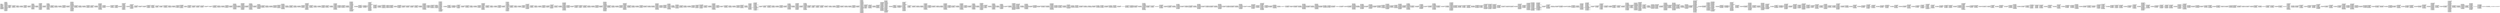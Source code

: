 digraph "graph.cfg.gv" {
	subgraph global {
		node [fontname=Courier fontsize=30.0 rank=same shape=box]
		block_0 [label="0: %00 = #0x1\l2: %01 = #0x40\l4: MSTORE(%01, %00)\l5: [NO_SSA] DUP1\l6: [NO_SSA] PUSH1\l8: [NO_SSA] DUP2\l9: [NO_SSA] MSTORE\la: [NO_SSA] PUSH1\lc: [NO_SSA] ADD\ld: [NO_SSA] PUSH2\l10: [NO_SSA] PUSH1\l12: [NO_SSA] SWAP2\l13: [NO_SSA] CODECOPY\l14: [NO_SSA] PUSH1\l16: [NO_SSA] PUSH1\l18: [NO_SSA] PUSH1\l1a: [NO_SSA] INVALID\l"]
		block_1b [label="1b: [NO_SSA] SUB\l1c: [NO_SSA] DUP11\l1d: [NO_SSA] AND\l1e: [NO_SSA] PUSH1\l20: [NO_SSA] SWAP1\l21: [NO_SSA] DUP2\l22: [NO_SSA] MSTORE\l23: [NO_SSA] PUSH1\l25: [NO_SSA] PUSH1\l27: [NO_SSA] SWAP1\l28: [NO_SSA] DUP2\l29: [NO_SSA] MSTORE\l2a: [NO_SSA] PUSH1\l2c: [NO_SSA] DUP1\l2d: [NO_SSA] DUP4\l2e: [NO_SSA] SHA3\l2f: [NO_SSA] CALLER\l30: [NO_SSA] DUP5\l31: [NO_SSA] MSTORE\l32: [NO_SSA] SWAP1\l33: [NO_SSA] SWAP2\l34: [NO_SSA] MSTORE\l35: [NO_SSA] SWAP1\l36: [NO_SSA] SHA3\l37: [NO_SSA] SLOAD\l38: [NO_SSA] SWAP2\l39: [NO_SSA] SWAP1\l3a: [NO_SSA] PUSH2\l3d: [NO_SSA] JUMP\l"]
		block_3e [label="3e: [NO_SSA] JUMPDEST\l3f: [NO_SSA] POP\l40: [NO_SSA] PUSH1\l42: [NO_SSA] SWAP4\l43: [NO_SSA] SWAP3\l44: [NO_SSA] POP\l45: [NO_SSA] POP\l46: [NO_SSA] POP\l47: [NO_SSA] JUMP\l"]
		block_48 [label="48: [NO_SSA] JUMPDEST\l49: [NO_SSA] PUSH1\l4b: [NO_SSA] SLOAD\l4c: [NO_SSA] PUSH1\l4e: [NO_SSA] PUSH1\l50: [NO_SSA] PUSH1\l52: [NO_SSA] INVALID\l"]
		block_53 [label="53: [NO_SSA] SUB\l54: [NO_SSA] AND\l55: [NO_SSA] CALLER\l56: [NO_SSA] EQ\l57: [NO_SSA] PUSH2\l5a: [NO_SSA] JUMPI\l"]
		block_5b [label="5b: [NO_SSA] PUSH1\l5d: [NO_SSA] MLOAD\l5e: [NO_SSA] PUSH3\l62: [NO_SSA] PUSH1\l64: [NO_SSA] INVALID\l"]
		block_65 [label="65: [NO_SSA] DUP2\l66: [NO_SSA] MSTORE\l67: [NO_SSA] PUSH1\l69: [NO_SSA] ADD\l6a: [NO_SSA] PUSH2\l6d: [NO_SSA] SWAP1\l6e: [NO_SSA] PUSH2\l71: [NO_SSA] JUMP\l"]
		block_72 [label="72: [NO_SSA] JUMPDEST\l73: [NO_SSA] PUSH1\l75: [NO_SSA] PUSH1\l77: [NO_SSA] PUSH1\l79: [NO_SSA] INVALID\l"]
		block_7a [label="7a: [NO_SSA] SUB\l7b: [NO_SSA] DUP2\l7c: [NO_SSA] AND\l7d: [NO_SSA] PUSH1\l7f: [NO_SSA] SWAP1\l80: [NO_SSA] DUP2\l81: [NO_SSA] MSTORE\l82: [NO_SSA] PUSH1\l84: [NO_SSA] PUSH1\l86: [NO_SSA] MSTORE\l87: [NO_SSA] PUSH1\l89: [NO_SSA] SWAP1\l8a: [NO_SSA] SHA3\l8b: [NO_SSA] SLOAD\l8c: [NO_SSA] PUSH1\l8e: [NO_SSA] AND\l8f: [NO_SSA] PUSH2\l92: [NO_SSA] JUMPI\l"]
		block_93 [label="93: [NO_SSA] PUSH1\l95: [NO_SSA] MLOAD\l96: [NO_SSA] PUSH3\l9a: [NO_SSA] PUSH1\l9c: [NO_SSA] INVALID\l"]
		block_9d [label="9d: [NO_SSA] DUP2\l9e: [NO_SSA] MSTORE\l9f: [NO_SSA] PUSH1\la1: [NO_SSA] PUSH1\la3: [NO_SSA] DUP3\la4: [NO_SSA] ADD\la5: [NO_SSA] MSTORE\la6: [NO_SSA] PUSH1\la8: [NO_SSA] PUSH1\laa: [NO_SSA] DUP3\lab: [NO_SSA] ADD\lac: [NO_SSA] MSTORE\lad: [NO_SSA] PUSH32\lce: [NO_SSA] PUSH1\ld0: [NO_SSA] DUP3\ld1: [NO_SSA] ADD\ld2: [NO_SSA] MSTORE\ld3: [NO_SSA] PUSH1\ld5: [NO_SSA] ADD\ld6: [NO_SSA] PUSH2\ld9: [NO_SSA] JUMP\l"]
		block_da [label="da: [NO_SSA] JUMPDEST\ldb: [NO_SSA] PUSH1\ldd: [NO_SSA] PUSH1\ldf: [NO_SSA] PUSH1\le1: [NO_SSA] INVALID\l"]
		block_e2 [label="e2: [NO_SSA] SUB\le3: [NO_SSA] AND\le4: [NO_SSA] PUSH1\le6: [NO_SSA] SWAP1\le7: [NO_SSA] DUP2\le8: [NO_SSA] MSTORE\le9: [NO_SSA] PUSH1\leb: [NO_SSA] PUSH1\led: [NO_SSA] MSTORE\lee: [NO_SSA] PUSH1\lf0: [NO_SSA] SWAP1\lf1: [NO_SSA] SHA3\lf2: [NO_SSA] DUP1\lf3: [NO_SSA] SLOAD\lf4: [NO_SSA] PUSH1\lf6: [NO_SSA] NOT\lf7: [NO_SSA] AND\lf8: [NO_SSA] SWAP1\lf9: [NO_SSA] SSTORE\lfa: [NO_SSA] JUMP\l"]
		block_fb [label="fb: [NO_SSA] JUMPDEST\lfc: [NO_SSA] PUSH1\lfe: [NO_SSA] SLOAD\lff: [NO_SSA] PUSH1\l101: [NO_SSA] PUSH1\l103: [NO_SSA] PUSH1\l105: [NO_SSA] INVALID\l"]
		block_106 [label="106: [NO_SSA] SUB\l107: [NO_SSA] AND\l108: [NO_SSA] CALLER\l109: [NO_SSA] EQ\l10a: [NO_SSA] PUSH2\l10d: [NO_SSA] JUMPI\l"]
		block_10e [label="10e: [NO_SSA] PUSH1\l110: [NO_SSA] MLOAD\l111: [NO_SSA] PUSH3\l115: [NO_SSA] PUSH1\l117: [NO_SSA] INVALID\l"]
		block_118 [label="118: [NO_SSA] DUP2\l119: [NO_SSA] MSTORE\l11a: [NO_SSA] PUSH1\l11c: [NO_SSA] ADD\l11d: [NO_SSA] PUSH2\l120: [NO_SSA] SWAP1\l121: [NO_SSA] PUSH2\l124: [NO_SSA] JUMP\l"]
		block_125 [label="125: [NO_SSA] JUMPDEST\l126: [NO_SSA] PUSH1\l128: [NO_SSA] PUSH1\l12a: [NO_SSA] PUSH1\l12c: [NO_SSA] INVALID\l"]
		block_12d [label="12d: [NO_SSA] SUB\l12e: [NO_SSA] SWAP2\l12f: [NO_SSA] SWAP1\l130: [NO_SSA] SWAP2\l131: [NO_SSA] AND\l132: [NO_SSA] PUSH1\l134: [NO_SSA] SWAP1\l135: [NO_SSA] DUP2\l136: [NO_SSA] MSTORE\l137: [NO_SSA] PUSH1\l139: [NO_SSA] PUSH1\l13b: [NO_SSA] MSTORE\l13c: [NO_SSA] PUSH1\l13e: [NO_SSA] SWAP1\l13f: [NO_SSA] SHA3\l140: [NO_SSA] DUP1\l141: [NO_SSA] SLOAD\l142: [NO_SSA] PUSH1\l144: [NO_SSA] NOT\l145: [NO_SSA] AND\l146: [NO_SSA] SWAP2\l147: [NO_SSA] ISZERO\l148: [NO_SSA] ISZERO\l149: [NO_SSA] SWAP2\l14a: [NO_SSA] SWAP1\l14b: [NO_SSA] SWAP2\l14c: [NO_SSA] OR\l14d: [NO_SSA] SWAP1\l14e: [NO_SSA] SSTORE\l14f: [NO_SSA] JUMP\l"]
		block_150 [label="150: [NO_SSA] JUMPDEST\l151: [NO_SSA] PUSH1\l153: [NO_SSA] SLOAD\l154: [NO_SSA] PUSH1\l156: [NO_SSA] PUSH1\l158: [NO_SSA] PUSH1\l15a: [NO_SSA] INVALID\l"]
		block_15b [label="15b: [NO_SSA] SUB\l15c: [NO_SSA] AND\l15d: [NO_SSA] CALLER\l15e: [NO_SSA] EQ\l15f: [NO_SSA] PUSH2\l162: [NO_SSA] JUMPI\l"]
		block_163 [label="163: [NO_SSA] PUSH1\l165: [NO_SSA] MLOAD\l166: [NO_SSA] PUSH3\l16a: [NO_SSA] PUSH1\l16c: [NO_SSA] INVALID\l"]
		block_16d [label="16d: [NO_SSA] DUP2\l16e: [NO_SSA] MSTORE\l16f: [NO_SSA] PUSH1\l171: [NO_SSA] ADD\l172: [NO_SSA] PUSH2\l175: [NO_SSA] SWAP1\l176: [NO_SSA] PUSH2\l179: [NO_SSA] JUMP\l"]
		block_17a [label="17a: [NO_SSA] JUMPDEST\l17b: [NO_SSA] PUSH1\l17d: [NO_SSA] DUP3\l17e: [NO_SSA] MLOAD\l17f: [NO_SSA] LT\l180: [NO_SSA] PUSH2\l183: [NO_SSA] JUMPI\l"]
		block_184 [label="184: [NO_SSA] PUSH1\l186: [NO_SSA] MLOAD\l187: [NO_SSA] PUSH3\l18b: [NO_SSA] PUSH1\l18d: [NO_SSA] INVALID\l"]
		block_18e [label="18e: [NO_SSA] DUP2\l18f: [NO_SSA] MSTORE\l190: [NO_SSA] PUSH1\l192: [NO_SSA] PUSH1\l194: [NO_SSA] DUP3\l195: [NO_SSA] ADD\l196: [NO_SSA] MSTORE\l197: [NO_SSA] PUSH1\l199: [NO_SSA] PUSH1\l19b: [NO_SSA] DUP3\l19c: [NO_SSA] ADD\l19d: [NO_SSA] MSTORE\l19e: [NO_SSA] PUSH32\l1bf: [NO_SSA] PUSH1\l1c1: [NO_SSA] DUP3\l1c2: [NO_SSA] ADD\l1c3: [NO_SSA] MSTORE\l1c4: [NO_SSA] PUSH22\l1db: [NO_SSA] PUSH1\l1dd: [NO_SSA] INVALID\l"]
		block_1de [label="1de: [NO_SSA] PUSH1\l1e0: [NO_SSA] DUP3\l1e1: [NO_SSA] ADD\l1e2: [NO_SSA] MSTORE\l1e3: [NO_SSA] PUSH1\l1e5: [NO_SSA] ADD\l1e6: [NO_SSA] PUSH2\l1e9: [NO_SSA] JUMP\l"]
		block_1ea [label="1ea: [NO_SSA] JUMPDEST\l1eb: [NO_SSA] PUSH1\l"]
		block_1ed [label="1ed: [NO_SSA] JUMPDEST\l1ee: [NO_SSA] DUP3\l1ef: [NO_SSA] MLOAD\l1f0: [NO_SSA] DUP2\l1f1: [NO_SSA] LT\l1f2: [NO_SSA] ISZERO\l1f3: [NO_SSA] PUSH2\l1f6: [NO_SSA] JUMPI\l"]
		block_1f7 [label="1f7: [NO_SSA] PUSH1\l1f9: [NO_SSA] DUP4\l1fa: [NO_SSA] DUP3\l1fb: [NO_SSA] DUP2\l1fc: [NO_SSA] MLOAD\l1fd: [NO_SSA] DUP2\l1fe: [NO_SSA] LT\l1ff: [NO_SSA] PUSH2\l202: [NO_SSA] JUMPI\l"]
		block_203 [label="203: [NO_SSA] PUSH2\l206: [NO_SSA] PUSH2\l209: [NO_SSA] JUMP\l"]
		block_20a [label="20a: [NO_SSA] JUMPDEST\l20b: [NO_SSA] PUSH1\l20d: [NO_SSA] MUL\l20e: [NO_SSA] PUSH1\l210: [NO_SSA] ADD\l211: [NO_SSA] ADD\l212: [NO_SSA] MLOAD\l213: [NO_SSA] SWAP1\l214: [NO_SSA] POP\l215: [NO_SSA] PUSH1\l217: [NO_SSA] PUSH2\l21a: [NO_SSA] PUSH1\l21c: [NO_SSA] PUSH2\l21f: [NO_SSA] DUP7\l220: [NO_SSA] DUP7\l221: [NO_SSA] DUP2\l222: [NO_SSA] MLOAD\l223: [NO_SSA] DUP2\l224: [NO_SSA] LT\l225: [NO_SSA] PUSH2\l228: [NO_SSA] JUMPI\l"]
		block_229 [label="229: [NO_SSA] PUSH2\l22c: [NO_SSA] PUSH2\l22f: [NO_SSA] JUMP\l"]
		block_230 [label="230: [NO_SSA] JUMPDEST\l231: [NO_SSA] PUSH1\l233: [NO_SSA] MUL\l234: [NO_SSA] PUSH1\l236: [NO_SSA] ADD\l237: [NO_SSA] ADD\l238: [NO_SSA] MLOAD\l239: [NO_SSA] PUSH1\l23b: [NO_SSA] PUSH1\l23d: [NO_SSA] PUSH2\l240: [NO_SSA] SWAP2\l241: [NO_SSA] SWAP1\l242: [NO_SSA] PUSH2\l245: [NO_SSA] JUMP\l"]
		block_246 [label="246: [NO_SSA] JUMPDEST\l247: [NO_SSA] PUSH2\l24a: [NO_SSA] SWAP1\l24b: [NO_SSA] PUSH2\l24e: [NO_SSA] PUSH2\l251: [NO_SSA] JUMP\l"]
		block_252 [label="252: [NO_SSA] JUMPDEST\l253: [NO_SSA] SWAP1\l254: [NO_SSA] PUSH2\l257: [NO_SSA] JUMP\l"]
		block_258 [label="258: [NO_SSA] JUMPDEST\l259: [NO_SSA] SWAP1\l25a: [NO_SSA] PUSH2\l25d: [NO_SSA] JUMP\l"]
		block_25e [label="25e: [NO_SSA] JUMPDEST\l25f: [NO_SSA] SWAP1\l260: [NO_SSA] POP\l261: [NO_SSA] PUSH2\l264: [NO_SSA] CALLER\l265: [NO_SSA] DUP4\l266: [NO_SSA] DUP4\l267: [NO_SSA] PUSH2\l26a: [NO_SSA] JUMP\l"]
		block_26b [label="26b: [NO_SSA] JUMPDEST\l26c: [NO_SSA] POP\l26d: [NO_SSA] POP\l26e: [NO_SSA] DUP1\l26f: [NO_SSA] DUP1\l270: [NO_SSA] PUSH2\l273: [NO_SSA] SWAP1\l274: [NO_SSA] PUSH2\l277: [NO_SSA] JUMP\l"]
		block_278 [label="278: [NO_SSA] JUMPDEST\l279: [NO_SSA] SWAP2\l27a: [NO_SSA] POP\l27b: [NO_SSA] POP\l27c: [NO_SSA] PUSH2\l27f: [NO_SSA] JUMP\l"]
		block_280 [label="280: [NO_SSA] JUMPDEST\l281: [NO_SSA] POP\l282: [NO_SSA] POP\l283: [NO_SSA] POP\l284: [NO_SSA] JUMP\l"]
		block_285 [label="285: [NO_SSA] JUMPDEST\l286: [NO_SSA] PUSH1\l288: [NO_SSA] SLOAD\l289: [NO_SSA] PUSH1\l28b: [NO_SSA] PUSH1\l28d: [NO_SSA] PUSH1\l28f: [NO_SSA] INVALID\l"]
		block_290 [label="290: [NO_SSA] SUB\l291: [NO_SSA] AND\l292: [NO_SSA] CALLER\l293: [NO_SSA] EQ\l294: [NO_SSA] PUSH2\l297: [NO_SSA] JUMPI\l"]
		block_298 [label="298: [NO_SSA] PUSH1\l29a: [NO_SSA] MLOAD\l29b: [NO_SSA] PUSH3\l29f: [NO_SSA] PUSH1\l2a1: [NO_SSA] INVALID\l"]
		block_2a2 [label="2a2: [NO_SSA] DUP2\l2a3: [NO_SSA] MSTORE\l2a4: [NO_SSA] PUSH1\l2a6: [NO_SSA] ADD\l2a7: [NO_SSA] PUSH2\l2aa: [NO_SSA] SWAP1\l2ab: [NO_SSA] PUSH2\l2ae: [NO_SSA] JUMP\l"]
		block_2af [label="2af: [NO_SSA] JUMPDEST\l2b0: [NO_SSA] PUSH2\l2b3: [NO_SSA] ADDRESS\l2b4: [NO_SSA] PUSH2\l2b7: [NO_SSA] PUSH1\l2b9: [NO_SSA] SLOAD\l2ba: [NO_SSA] PUSH1\l2bc: [NO_SSA] PUSH1\l2be: [NO_SSA] PUSH1\l2c0: [NO_SSA] INVALID\l"]
		block_2c1 [label="2c1: [NO_SSA] SUB\l2c2: [NO_SSA] AND\l2c3: [NO_SSA] SWAP1\l2c4: [NO_SSA] JUMP\l"]
		block_2c5 [label="2c5: [NO_SSA] JUMPDEST\l2c6: [NO_SSA] PUSH1\l2c8: [NO_SSA] DUP5\l2c9: [NO_SSA] PUSH2\l2cc: [NO_SSA] PUSH1\l2ce: [NO_SSA] PUSH1\l2d0: [NO_SSA] PUSH2\l2d3: [NO_SSA] JUMP\l"]
		block_2d4 [label="2d4: [NO_SSA] JUMPDEST\l2d5: [NO_SSA] PUSH2\l2d8: [NO_SSA] SWAP1\l2d9: [NO_SSA] PUSH2\l2dc: [NO_SSA] PUSH2\l2df: [NO_SSA] JUMP\l"]
		block_2e0 [label="2e0: [NO_SSA] JUMPDEST\l2e1: [NO_SSA] PUSH2\l2e4: [NO_SSA] SWAP2\l2e5: [NO_SSA] SWAP1\l2e6: [NO_SSA] PUSH2\l2e9: [NO_SSA] JUMP\l"]
		block_2ea [label="2ea: [NO_SSA] JUMPDEST\l2eb: [NO_SSA] PUSH2\l2ee: [NO_SSA] SWAP2\l2ef: [NO_SSA] SWAP1\l2f0: [NO_SSA] PUSH2\l2f3: [NO_SSA] JUMP\l"]
		block_2f4 [label="2f4: [NO_SSA] JUMPDEST\l2f5: [NO_SSA] PUSH2\l2f8: [NO_SSA] JUMP\l"]
		block_2f9 [label="2f9: [NO_SSA] JUMPDEST\l2fa: [NO_SSA] POP\l2fb: [NO_SSA] JUMP\l"]
		block_2fc [label="2fc: [NO_SSA] JUMPDEST\l2fd: [NO_SSA] PUSH1\l2ff: [NO_SSA] SLOAD\l300: [NO_SSA] PUSH1\l302: [NO_SSA] PUSH1\l304: [NO_SSA] PUSH1\l306: [NO_SSA] INVALID\l"]
		block_307 [label="307: [NO_SSA] SUB\l308: [NO_SSA] AND\l309: [NO_SSA] CALLER\l30a: [NO_SSA] EQ\l30b: [NO_SSA] PUSH2\l30e: [NO_SSA] JUMPI\l"]
		block_30f [label="30f: [NO_SSA] PUSH1\l311: [NO_SSA] MLOAD\l312: [NO_SSA] PUSH3\l316: [NO_SSA] PUSH1\l318: [NO_SSA] INVALID\l"]
		block_319 [label="319: [NO_SSA] DUP2\l31a: [NO_SSA] MSTORE\l31b: [NO_SSA] PUSH1\l31d: [NO_SSA] ADD\l31e: [NO_SSA] PUSH2\l321: [NO_SSA] SWAP1\l322: [NO_SSA] PUSH2\l325: [NO_SSA] JUMP\l"]
		block_326 [label="326: [NO_SSA] JUMPDEST\l327: [NO_SSA] PUSH1\l329: [NO_SSA] PUSH1\l32b: [NO_SSA] PUSH1\l32d: [NO_SSA] INVALID\l"]
		block_32e [label="32e: [NO_SSA] SUB\l32f: [NO_SSA] DUP2\l330: [NO_SSA] AND\l331: [NO_SSA] PUSH1\l333: [NO_SSA] SWAP1\l334: [NO_SSA] DUP2\l335: [NO_SSA] MSTORE\l336: [NO_SSA] PUSH1\l338: [NO_SSA] PUSH1\l33a: [NO_SSA] MSTORE\l33b: [NO_SSA] PUSH1\l33d: [NO_SSA] SWAP1\l33e: [NO_SSA] SHA3\l33f: [NO_SSA] SLOAD\l340: [NO_SSA] PUSH1\l342: [NO_SSA] AND\l343: [NO_SSA] PUSH2\l346: [NO_SSA] JUMPI\l"]
		block_347 [label="347: [NO_SSA] PUSH1\l349: [NO_SSA] MLOAD\l34a: [NO_SSA] PUSH3\l34e: [NO_SSA] PUSH1\l350: [NO_SSA] INVALID\l"]
		block_351 [label="351: [NO_SSA] DUP2\l352: [NO_SSA] MSTORE\l353: [NO_SSA] PUSH1\l355: [NO_SSA] PUSH1\l357: [NO_SSA] DUP3\l358: [NO_SSA] ADD\l359: [NO_SSA] MSTORE\l35a: [NO_SSA] PUSH1\l35c: [NO_SSA] PUSH1\l35e: [NO_SSA] DUP3\l35f: [NO_SSA] ADD\l360: [NO_SSA] MSTORE\l361: [NO_SSA] PUSH32\l382: [NO_SSA] PUSH1\l384: [NO_SSA] DUP3\l385: [NO_SSA] ADD\l386: [NO_SSA] MSTORE\l387: [NO_SSA] PUSH1\l389: [NO_SSA] ADD\l38a: [NO_SSA] PUSH2\l38d: [NO_SSA] JUMP\l"]
		block_38e [label="38e: [NO_SSA] JUMPDEST\l38f: [NO_SSA] PUSH1\l391: [NO_SSA] PUSH1\l393: [NO_SSA] PUSH1\l395: [NO_SSA] INVALID\l"]
		block_396 [label="396: [NO_SSA] SUB\l397: [NO_SSA] AND\l398: [NO_SSA] PUSH1\l39a: [NO_SSA] SWAP1\l39b: [NO_SSA] DUP2\l39c: [NO_SSA] MSTORE\l39d: [NO_SSA] PUSH1\l39f: [NO_SSA] PUSH1\l3a1: [NO_SSA] MSTORE\l3a2: [NO_SSA] PUSH1\l3a4: [NO_SSA] SWAP1\l3a5: [NO_SSA] SHA3\l3a6: [NO_SSA] DUP1\l3a7: [NO_SSA] SLOAD\l3a8: [NO_SSA] PUSH1\l3aa: [NO_SSA] NOT\l3ab: [NO_SSA] AND\l3ac: [NO_SSA] SWAP1\l3ad: [NO_SSA] SSTORE\l3ae: [NO_SSA] JUMP\l"]
		block_3af [label="3af: [NO_SSA] JUMPDEST\l3b0: [NO_SSA] PUSH1\l3b2: [NO_SSA] PUSH1\l3b4: [NO_SSA] PUSH1\l3b6: [NO_SSA] INVALID\l"]
		block_3b7 [label="3b7: [NO_SSA] SUB\l3b8: [NO_SSA] AND\l3b9: [NO_SSA] PUSH1\l3bb: [NO_SSA] SWAP1\l3bc: [NO_SSA] DUP2\l3bd: [NO_SSA] MSTORE\l3be: [NO_SSA] PUSH1\l3c0: [NO_SSA] PUSH1\l3c2: [NO_SSA] MSTORE\l3c3: [NO_SSA] PUSH1\l3c5: [NO_SSA] SWAP1\l3c6: [NO_SSA] SHA3\l3c7: [NO_SSA] SLOAD\l3c8: [NO_SSA] SWAP1\l3c9: [NO_SSA] JUMP\l"]
		block_3ca [label="3ca: [NO_SSA] JUMPDEST\l3cb: [NO_SSA] PUSH1\l3cd: [NO_SSA] SLOAD\l3ce: [NO_SSA] PUSH1\l3d0: [NO_SSA] PUSH1\l3d2: [NO_SSA] PUSH1\l3d4: [NO_SSA] INVALID\l"]
		block_3d5 [label="3d5: [NO_SSA] SUB\l3d6: [NO_SSA] AND\l3d7: [NO_SSA] CALLER\l3d8: [NO_SSA] EQ\l3d9: [NO_SSA] PUSH2\l3dc: [NO_SSA] JUMPI\l"]
		block_3dd [label="3dd: [NO_SSA] PUSH1\l3df: [NO_SSA] MLOAD\l3e0: [NO_SSA] PUSH3\l3e4: [NO_SSA] PUSH1\l3e6: [NO_SSA] INVALID\l"]
		block_3e7 [label="3e7: [NO_SSA] DUP2\l3e8: [NO_SSA] MSTORE\l3e9: [NO_SSA] PUSH1\l3eb: [NO_SSA] ADD\l3ec: [NO_SSA] PUSH2\l3ef: [NO_SSA] SWAP1\l3f0: [NO_SSA] PUSH2\l3f3: [NO_SSA] JUMP\l"]
		block_3f4 [label="3f4: [NO_SSA] JUMPDEST\l3f5: [NO_SSA] PUSH1\l3f7: [NO_SSA] DUP1\l3f8: [NO_SSA] SLOAD\l3f9: [NO_SSA] PUSH1\l3fb: [NO_SSA] MLOAD\l3fc: [NO_SSA] PUSH1\l3fe: [NO_SSA] PUSH1\l400: [NO_SSA] PUSH1\l402: [NO_SSA] INVALID\l"]
		block_403 [label="403: [NO_SSA] SUB\l404: [NO_SSA] SWAP1\l405: [NO_SSA] SWAP2\l406: [NO_SSA] AND\l407: [NO_SSA] SWAP1\l408: [NO_SSA] PUSH32\l429: [NO_SSA] SWAP1\l42a: [NO_SSA] DUP4\l42b: [NO_SSA] SWAP1\l42c: [NO_SSA] LOG3\l42d: [NO_SSA] PUSH1\l42f: [NO_SSA] DUP1\l430: [NO_SSA] SLOAD\l431: [NO_SSA] PUSH1\l433: [NO_SSA] PUSH1\l435: [NO_SSA] PUSH1\l437: [NO_SSA] INVALID\l"]
		block_438 [label="438: [NO_SSA] SUB\l439: [NO_SSA] NOT\l43a: [NO_SSA] AND\l43b: [NO_SSA] SWAP1\l43c: [NO_SSA] SSTORE\l43d: [NO_SSA] JUMP\l"]
		block_43e [label="43e: [NO_SSA] JUMPDEST\l43f: [NO_SSA] PUSH1\l441: [NO_SSA] SLOAD\l442: [NO_SSA] PUSH1\l444: [NO_SSA] PUSH1\l446: [NO_SSA] PUSH1\l448: [NO_SSA] INVALID\l"]
		block_449 [label="449: [NO_SSA] SUB\l44a: [NO_SSA] AND\l44b: [NO_SSA] CALLER\l44c: [NO_SSA] EQ\l44d: [NO_SSA] PUSH2\l450: [NO_SSA] JUMPI\l"]
		block_451 [label="451: [NO_SSA] PUSH1\l453: [NO_SSA] MLOAD\l454: [NO_SSA] PUSH3\l458: [NO_SSA] PUSH1\l45a: [NO_SSA] INVALID\l"]
		block_45b [label="45b: [NO_SSA] DUP2\l45c: [NO_SSA] MSTORE\l45d: [NO_SSA] PUSH1\l45f: [NO_SSA] ADD\l460: [NO_SSA] PUSH2\l463: [NO_SSA] SWAP1\l464: [NO_SSA] PUSH2\l467: [NO_SSA] JUMP\l"]
		block_468 [label="468: [NO_SSA] JUMPDEST\l469: [NO_SSA] PUSH1\l46b: [NO_SSA] DUP1\l46c: [NO_SSA] SLOAD\l46d: [NO_SSA] SWAP2\l46e: [NO_SSA] ISZERO\l46f: [NO_SSA] ISZERO\l470: [NO_SSA] PUSH4\l475: [NO_SSA] MUL\l476: [NO_SSA] PUSH4\l47b: [NO_SSA] NOT\l47c: [NO_SSA] SWAP1\l47d: [NO_SSA] SWAP3\l47e: [NO_SSA] AND\l47f: [NO_SSA] SWAP2\l480: [NO_SSA] SWAP1\l481: [NO_SSA] SWAP2\l482: [NO_SSA] OR\l483: [NO_SSA] SWAP1\l484: [NO_SSA] SSTORE\l485: [NO_SSA] JUMP\l"]
		block_486 [label="486: [NO_SSA] JUMPDEST\l487: [NO_SSA] PUSH1\l489: [NO_SSA] DUP1\l48a: [NO_SSA] SLOAD\l48b: [NO_SSA] PUSH1\l48d: [NO_SSA] PUSH1\l48f: [NO_SSA] PUSH1\l491: [NO_SSA] INVALID\l"]
		block_492 [label="492: [NO_SSA] SUB\l493: [NO_SSA] AND\l494: [NO_SSA] CALLER\l495: [NO_SSA] EQ\l496: [NO_SSA] PUSH2\l499: [NO_SSA] JUMPI\l"]
		block_49a [label="49a: [NO_SSA] PUSH1\l49c: [NO_SSA] MLOAD\l49d: [NO_SSA] PUSH3\l4a1: [NO_SSA] PUSH1\l4a3: [NO_SSA] INVALID\l"]
		block_4a4 [label="4a4: [NO_SSA] DUP2\l4a5: [NO_SSA] MSTORE\l4a6: [NO_SSA] PUSH1\l4a8: [NO_SSA] ADD\l4a9: [NO_SSA] PUSH2\l4ac: [NO_SSA] SWAP1\l4ad: [NO_SSA] PUSH2\l4b0: [NO_SSA] JUMP\l"]
		block_4b1 [label="4b1: [NO_SSA] JUMPDEST\l4b2: [NO_SSA] PUSH1\l4b4: [NO_SSA] DUP3\l4b5: [NO_SSA] GT\l4b6: [NO_SSA] ISZERO\l4b7: [NO_SSA] PUSH2\l4ba: [NO_SSA] JUMPI\l"]
		block_4bb [label="4bb: [NO_SSA] PUSH1\l4bd: [NO_SSA] MLOAD\l4be: [NO_SSA] PUSH3\l4c2: [NO_SSA] PUSH1\l4c4: [NO_SSA] INVALID\l"]
		block_4c5 [label="4c5: [NO_SSA] DUP2\l4c6: [NO_SSA] MSTORE\l4c7: [NO_SSA] PUSH1\l4c9: [NO_SSA] PUSH1\l4cb: [NO_SSA] DUP3\l4cc: [NO_SSA] ADD\l4cd: [NO_SSA] MSTORE\l4ce: [NO_SSA] PUSH1\l4d0: [NO_SSA] PUSH1\l4d2: [NO_SSA] DUP3\l4d3: [NO_SSA] ADD\l4d4: [NO_SSA] MSTORE\l4d5: [NO_SSA] PUSH32\l4f6: [NO_SSA] PUSH1\l4f8: [NO_SSA] DUP3\l4f9: [NO_SSA] ADD\l4fa: [NO_SSA] MSTORE\l4fb: [NO_SSA] PUSH17\l50d: [NO_SSA] PUSH1\l50f: [NO_SSA] INVALID\l"]
		block_510 [label="510: [NO_SSA] PUSH1\l512: [NO_SSA] DUP3\l513: [NO_SSA] ADD\l514: [NO_SSA] MSTORE\l515: [NO_SSA] PUSH1\l517: [NO_SSA] ADD\l518: [NO_SSA] PUSH2\l51b: [NO_SSA] JUMP\l"]
		block_51c [label="51c: [NO_SSA] JUMPDEST\l51d: [NO_SSA] PUSH1\l51f: [NO_SSA] SLOAD\l520: [NO_SSA] PUSH1\l522: [NO_SSA] MLOAD\l523: [NO_SSA] PUSH4\l528: [NO_SSA] PUSH1\l52a: [NO_SSA] INVALID\l"]
		block_52b [label="52b: [NO_SSA] DUP2\l52c: [NO_SSA] MSTORE\l52d: [NO_SSA] PUSH1\l52f: [NO_SSA] PUSH1\l531: [NO_SSA] PUSH1\l533: [NO_SSA] INVALID\l"]
		block_534 [label="534: [NO_SSA] SUB\l535: [NO_SSA] SWAP1\l536: [NO_SSA] SWAP2\l537: [NO_SSA] AND\l538: [NO_SSA] PUSH1\l53a: [NO_SSA] DUP3\l53b: [NO_SSA] ADD\l53c: [NO_SSA] MSTORE\l53d: [NO_SSA] PUSH1\l53f: [NO_SSA] SWAP1\l540: [NO_SSA] ADDRESS\l541: [NO_SSA] SWAP1\l542: [NO_SSA] PUSH4\l547: [NO_SSA] SWAP1\l548: [NO_SSA] PUSH1\l54a: [NO_SSA] ADD\l54b: [NO_SSA] PUSH1\l54d: [NO_SSA] PUSH1\l54f: [NO_SSA] MLOAD\l550: [NO_SSA] DUP1\l551: [NO_SSA] DUP4\l552: [NO_SSA] SUB\l553: [NO_SSA] DUP2\l554: [NO_SSA] DUP7\l555: [NO_SSA] DUP1\l556: [NO_SSA] EXTCODESIZE\l557: [NO_SSA] ISZERO\l558: [NO_SSA] DUP1\l559: [NO_SSA] ISZERO\l55a: [NO_SSA] PUSH2\l55d: [NO_SSA] JUMPI\l"]
		block_55e [label="55e: [NO_SSA] PUSH1\l560: [NO_SSA] DUP1\l561: [NO_SSA] REVERT\l"]
		block_562 [label="562: [NO_SSA] JUMPDEST\l563: [NO_SSA] POP\l564: [NO_SSA] GAS\l565: [NO_SSA] STATICCALL\l566: [NO_SSA] ISZERO\l567: [NO_SSA] DUP1\l568: [NO_SSA] ISZERO\l569: [NO_SSA] PUSH2\l56c: [NO_SSA] JUMPI\l"]
		block_56d [label="56d: [NO_SSA] RETURNDATASIZE\l56e: [NO_SSA] PUSH1\l570: [NO_SSA] DUP1\l571: [NO_SSA] RETURNDATACOPY\l572: [NO_SSA] RETURNDATASIZE\l573: [NO_SSA] PUSH1\l575: [NO_SSA] REVERT\l"]
		block_576 [label="576: [NO_SSA] JUMPDEST\l577: [NO_SSA] POP\l578: [NO_SSA] POP\l579: [NO_SSA] POP\l57a: [NO_SSA] POP\l57b: [NO_SSA] PUSH1\l57d: [NO_SSA] MLOAD\l57e: [NO_SSA] RETURNDATASIZE\l57f: [NO_SSA] PUSH1\l581: [NO_SSA] NOT\l582: [NO_SSA] PUSH1\l584: [NO_SSA] DUP3\l585: [NO_SSA] ADD\l586: [NO_SSA] AND\l587: [NO_SSA] DUP3\l588: [NO_SSA] ADD\l589: [NO_SSA] DUP1\l58a: [NO_SSA] PUSH1\l58c: [NO_SSA] MSTORE\l58d: [NO_SSA] POP\l58e: [NO_SSA] DUP2\l58f: [NO_SSA] ADD\l590: [NO_SSA] SWAP1\l591: [NO_SSA] PUSH2\l594: [NO_SSA] SWAP2\l595: [NO_SSA] SWAP1\l596: [NO_SSA] PUSH2\l599: [NO_SSA] JUMP\l"]
		block_59a [label="59a: [NO_SSA] JUMPDEST\l59b: [NO_SSA] SWAP1\l59c: [NO_SSA] POP\l59d: [NO_SSA] PUSH1\l59f: [NO_SSA] PUSH2\l5a2: [NO_SSA] PUSH1\l5a4: [NO_SSA] PUSH2\l5a7: [NO_SSA] DUP5\l5a8: [NO_SSA] DUP8\l5a9: [NO_SSA] PUSH2\l5ac: [NO_SSA] JUMP\l"]
		block_5ad [label="5ad: [NO_SSA] JUMPDEST\l5ae: [NO_SSA] SWAP1\l5af: [NO_SSA] POP\l5b0: [NO_SSA] DUP1\l5b1: [NO_SSA] ISZERO\l5b2: [NO_SSA] PUSH2\l5b5: [NO_SSA] JUMPI\l"]
		block_5b6 [label="5b6: [NO_SSA] PUSH1\l5b8: [NO_SSA] SLOAD\l5b9: [NO_SSA] PUSH1\l5bb: [NO_SSA] SLOAD\l5bc: [NO_SSA] PUSH2\l5bf: [NO_SSA] SWAP2\l5c0: [NO_SSA] PUSH1\l5c2: [NO_SSA] PUSH1\l5c4: [NO_SSA] PUSH1\l5c6: [NO_SSA] INVALID\l"]
		block_5c7 [label="5c7: [NO_SSA] SUB\l5c8: [NO_SSA] SWAP1\l5c9: [NO_SSA] DUP2\l5ca: [NO_SSA] AND\l5cb: [NO_SSA] SWAP2\l5cc: [NO_SSA] AND\l5cd: [NO_SSA] DUP4\l5ce: [NO_SSA] PUSH2\l5d1: [NO_SSA] JUMP\l"]
		block_5d2 [label="5d2: [NO_SSA] JUMPDEST\l5d3: [NO_SSA] PUSH1\l5d5: [NO_SSA] SLOAD\l5d6: [NO_SSA] PUSH2\l5d9: [NO_SSA] SWAP1\l5da: [NO_SSA] PUSH1\l5dc: [NO_SSA] PUSH1\l5de: [NO_SSA] PUSH1\l5e0: [NO_SSA] INVALID\l"]
		block_5e1 [label="5e1: [NO_SSA] SUB\l5e2: [NO_SSA] AND\l5e3: [NO_SSA] PUSH2\l5e6: [NO_SSA] JUMP\l"]
		block_5e7 [label="5e7: [NO_SSA] JUMPDEST\l5e8: [NO_SSA] PUSH1\l5ea: [NO_SSA] SSTORE\l5eb: [NO_SSA] PUSH1\l5ed: [NO_SSA] PUSH2\l5f0: [NO_SSA] PUSH1\l5f2: [NO_SSA] PUSH1\l5f4: [NO_SSA] PUSH2\l5f7: [NO_SSA] JUMP\l"]
		block_5f8 [label="5f8: [NO_SSA] JUMPDEST\l5f9: [NO_SSA] PUSH2\l5fc: [NO_SSA] SWAP1\l5fd: [NO_SSA] PUSH2\l600: [NO_SSA] PUSH2\l603: [NO_SSA] JUMP\l"]
		block_604 [label="604: [NO_SSA] JUMPDEST\l605: [NO_SSA] PUSH2\l608: [NO_SSA] SWAP1\l609: [NO_SSA] PUSH1\l60b: [NO_SSA] PUSH2\l60e: [NO_SSA] JUMP\l"]
		block_60f [label="60f: [NO_SSA] JUMPDEST\l610: [NO_SSA] PUSH2\l613: [NO_SSA] SWAP2\l614: [NO_SSA] SWAP1\l615: [NO_SSA] PUSH2\l618: [NO_SSA] JUMP\l"]
		block_619 [label="619: [NO_SSA] JUMPDEST\l61a: [NO_SSA] PUSH1\l61c: [NO_SSA] SLOAD\l61d: [NO_SSA] GT\l61e: [NO_SSA] ISZERO\l61f: [NO_SSA] PUSH2\l622: [NO_SSA] JUMPI\l"]
		block_623 [label="623: [NO_SSA] PUSH1\l625: [NO_SSA] MLOAD\l626: [NO_SSA] PUSH3\l62a: [NO_SSA] PUSH1\l62c: [NO_SSA] INVALID\l"]
		block_62d [label="62d: [NO_SSA] DUP2\l62e: [NO_SSA] MSTORE\l62f: [NO_SSA] PUSH1\l631: [NO_SSA] PUSH1\l633: [NO_SSA] DUP3\l634: [NO_SSA] ADD\l635: [NO_SSA] MSTORE\l636: [NO_SSA] PUSH1\l638: [NO_SSA] PUSH1\l63a: [NO_SSA] DUP3\l63b: [NO_SSA] ADD\l63c: [NO_SSA] MSTORE\l63d: [NO_SSA] PUSH32\l65e: [NO_SSA] PUSH1\l660: [NO_SSA] DUP3\l661: [NO_SSA] ADD\l662: [NO_SSA] MSTORE\l663: [NO_SSA] PUSH11\l66f: [NO_SSA] PUSH1\l671: [NO_SSA] INVALID\l"]
		block_672 [label="672: [NO_SSA] PUSH1\l674: [NO_SSA] DUP3\l675: [NO_SSA] ADD\l676: [NO_SSA] MSTORE\l677: [NO_SSA] PUSH1\l679: [NO_SSA] ADD\l67a: [NO_SSA] PUSH2\l67d: [NO_SSA] JUMP\l"]
		block_67e [label="67e: [NO_SSA] JUMPDEST\l67f: [NO_SSA] PUSH1\l681: [NO_SSA] SLOAD\l682: [NO_SSA] PUSH1\l684: [NO_SSA] DUP1\l685: [NO_SSA] MLOAD\l686: [NO_SSA] PUSH1\l688: [NO_SSA] PUSH3\l68c: [NO_SSA] PUSH1\l68e: [NO_SSA] INVALID\l"]
		block_68f [label="68f: [NO_SSA] SUB\l690: [NO_SSA] NOT\l691: [NO_SSA] DUP2\l692: [NO_SSA] MSTORE\l693: [NO_SSA] SWAP1\l694: [NO_SSA] MLOAD\l695: [NO_SSA] PUSH1\l697: [NO_SSA] PUSH1\l699: [NO_SSA] PUSH1\l69b: [NO_SSA] INVALID\l"]
		block_69c [label="69c: [NO_SSA] SUB\l69d: [NO_SSA] SWAP1\l69e: [NO_SSA] SWAP3\l69f: [NO_SSA] AND\l6a0: [NO_SSA] SWAP2\l6a1: [NO_SSA] DUP3\l6a2: [NO_SSA] SWAP2\l6a3: [NO_SSA] PUSH4\l6a8: [NO_SSA] SWAP2\l6a9: [NO_SSA] PUSH1\l6ab: [NO_SSA] DUP1\l6ac: [NO_SSA] DUP4\l6ad: [NO_SSA] ADD\l6ae: [NO_SSA] SWAP3\l6af: [NO_SSA] PUSH1\l6b1: [NO_SSA] SWAP3\l6b2: [NO_SSA] SWAP2\l6b3: [NO_SSA] SWAP1\l6b4: [NO_SSA] DUP3\l6b5: [NO_SSA] SWAP1\l6b6: [NO_SSA] SUB\l6b7: [NO_SSA] ADD\l6b8: [NO_SSA] DUP2\l6b9: [NO_SSA] DUP4\l6ba: [NO_SSA] DUP8\l6bb: [NO_SSA] DUP1\l6bc: [NO_SSA] EXTCODESIZE\l6bd: [NO_SSA] ISZERO\l6be: [NO_SSA] DUP1\l6bf: [NO_SSA] ISZERO\l6c0: [NO_SSA] PUSH2\l6c3: [NO_SSA] JUMPI\l"]
		block_6c4 [label="6c4: [NO_SSA] PUSH1\l6c6: [NO_SSA] DUP1\l6c7: [NO_SSA] REVERT\l"]
		block_6c8 [label="6c8: [NO_SSA] JUMPDEST\l6c9: [NO_SSA] POP\l6ca: [NO_SSA] GAS\l6cb: [NO_SSA] CALL\l6cc: [NO_SSA] ISZERO\l6cd: [NO_SSA] DUP1\l6ce: [NO_SSA] ISZERO\l6cf: [NO_SSA] PUSH2\l6d2: [NO_SSA] JUMPI\l"]
		block_6d3 [label="6d3: [NO_SSA] RETURNDATASIZE\l6d4: [NO_SSA] PUSH1\l6d6: [NO_SSA] DUP1\l6d7: [NO_SSA] RETURNDATACOPY\l6d8: [NO_SSA] RETURNDATASIZE\l6d9: [NO_SSA] PUSH1\l6db: [NO_SSA] REVERT\l"]
		block_6dc [label="6dc: [NO_SSA] JUMPDEST\l6dd: [NO_SSA] POP\l6de: [NO_SSA] POP\l6df: [NO_SSA] POP\l6e0: [NO_SSA] POP\l6e1: [NO_SSA] PUSH1\l6e3: [NO_SSA] SWAP4\l6e4: [NO_SSA] POP\l6e5: [NO_SSA] POP\l6e6: [NO_SSA] POP\l6e7: [NO_SSA] POP\l"]
		block_6e8 [label="6e8: [NO_SSA] JUMPDEST\l6e9: [NO_SSA] SWAP2\l6ea: [NO_SSA] SWAP1\l6eb: [NO_SSA] POP\l6ec: [NO_SSA] JUMP\l"]
		block_6ed [label="6ed: [NO_SSA] JUMPDEST\l6ee: [NO_SSA] PUSH1\l6f0: [NO_SSA] SLOAD\l6f1: [NO_SSA] PUSH1\l6f3: [NO_SSA] PUSH1\l6f5: [NO_SSA] PUSH1\l6f7: [NO_SSA] INVALID\l"]
		block_6f8 [label="6f8: [NO_SSA] SUB\l6f9: [NO_SSA] AND\l6fa: [NO_SSA] CALLER\l6fb: [NO_SSA] EQ\l6fc: [NO_SSA] PUSH2\l6ff: [NO_SSA] JUMPI\l"]
		block_700 [label="700: [NO_SSA] PUSH1\l702: [NO_SSA] MLOAD\l703: [NO_SSA] PUSH3\l707: [NO_SSA] PUSH1\l709: [NO_SSA] INVALID\l"]
		block_70a [label="70a: [NO_SSA] DUP2\l70b: [NO_SSA] MSTORE\l70c: [NO_SSA] PUSH1\l70e: [NO_SSA] ADD\l70f: [NO_SSA] PUSH2\l712: [NO_SSA] SWAP1\l713: [NO_SSA] PUSH2\l716: [NO_SSA] JUMP\l"]
		block_717 [label="717: [NO_SSA] JUMPDEST\l718: [NO_SSA] PUSH1\l71a: [NO_SSA] DUP1\l71b: [NO_SSA] SLOAD\l71c: [NO_SSA] SWAP2\l71d: [NO_SSA] ISZERO\l71e: [NO_SSA] ISZERO\l71f: [NO_SSA] PUSH2\l722: [NO_SSA] MUL\l723: [NO_SSA] PUSH2\l726: [NO_SSA] NOT\l727: [NO_SSA] SWAP1\l728: [NO_SSA] SWAP3\l729: [NO_SSA] AND\l72a: [NO_SSA] SWAP2\l72b: [NO_SSA] SWAP1\l72c: [NO_SSA] SWAP2\l72d: [NO_SSA] OR\l72e: [NO_SSA] SWAP1\l72f: [NO_SSA] SSTORE\l730: [NO_SSA] JUMP\l"]
		block_731 [label="731: [NO_SSA] JUMPDEST\l732: [NO_SSA] PUSH1\l734: [NO_SSA] SLOAD\l735: [NO_SSA] PUSH1\l737: [NO_SSA] PUSH1\l739: [NO_SSA] PUSH1\l73b: [NO_SSA] INVALID\l"]
		block_73c [label="73c: [NO_SSA] SUB\l73d: [NO_SSA] AND\l73e: [NO_SSA] CALLER\l73f: [NO_SSA] EQ\l740: [NO_SSA] PUSH2\l743: [NO_SSA] JUMPI\l"]
		block_744 [label="744: [NO_SSA] PUSH1\l746: [NO_SSA] MLOAD\l747: [NO_SSA] PUSH3\l74b: [NO_SSA] PUSH1\l74d: [NO_SSA] INVALID\l"]
		block_74e [label="74e: [NO_SSA] DUP2\l74f: [NO_SSA] MSTORE\l750: [NO_SSA] PUSH1\l752: [NO_SSA] ADD\l753: [NO_SSA] PUSH2\l756: [NO_SSA] SWAP1\l757: [NO_SSA] PUSH2\l75a: [NO_SSA] JUMP\l"]
		block_75b [label="75b: [NO_SSA] JUMPDEST\l75c: [NO_SSA] PUSH1\l75e: [NO_SSA] PUSH1\l760: [NO_SSA] PUSH1\l762: [NO_SSA] INVALID\l"]
		block_763 [label="763: [NO_SSA] SUB\l764: [NO_SSA] SWAP2\l765: [NO_SSA] SWAP1\l766: [NO_SSA] SWAP2\l767: [NO_SSA] AND\l768: [NO_SSA] PUSH1\l76a: [NO_SSA] SWAP1\l76b: [NO_SSA] DUP2\l76c: [NO_SSA] MSTORE\l76d: [NO_SSA] PUSH1\l76f: [NO_SSA] PUSH1\l771: [NO_SSA] MSTORE\l772: [NO_SSA] PUSH1\l774: [NO_SSA] SWAP1\l775: [NO_SSA] SHA3\l776: [NO_SSA] DUP1\l777: [NO_SSA] SLOAD\l778: [NO_SSA] PUSH1\l77a: [NO_SSA] NOT\l77b: [NO_SSA] AND\l77c: [NO_SSA] SWAP2\l77d: [NO_SSA] ISZERO\l77e: [NO_SSA] ISZERO\l77f: [NO_SSA] SWAP2\l780: [NO_SSA] SWAP1\l781: [NO_SSA] SWAP2\l782: [NO_SSA] OR\l783: [NO_SSA] SWAP1\l784: [NO_SSA] SSTORE\l785: [NO_SSA] JUMP\l"]
		block_786 [label="786: [NO_SSA] JUMPDEST\l787: [NO_SSA] PUSH1\l789: [NO_SSA] SLOAD\l78a: [NO_SSA] PUSH1\l78c: [NO_SSA] PUSH1\l78e: [NO_SSA] PUSH1\l790: [NO_SSA] INVALID\l"]
		block_791 [label="791: [NO_SSA] SUB\l792: [NO_SSA] AND\l793: [NO_SSA] CALLER\l794: [NO_SSA] EQ\l795: [NO_SSA] PUSH2\l798: [NO_SSA] JUMPI\l"]
		block_799 [label="799: [NO_SSA] PUSH1\l79b: [NO_SSA] MLOAD\l79c: [NO_SSA] PUSH3\l7a0: [NO_SSA] PUSH1\l7a2: [NO_SSA] INVALID\l"]
		block_7a3 [label="7a3: [NO_SSA] DUP2\l7a4: [NO_SSA] MSTORE\l7a5: [NO_SSA] PUSH1\l7a7: [NO_SSA] ADD\l7a8: [NO_SSA] PUSH2\l7ab: [NO_SSA] SWAP1\l7ac: [NO_SSA] PUSH2\l7af: [NO_SSA] JUMP\l"]
		block_7b0 [label="7b0: [NO_SSA] JUMPDEST\l7b1: [NO_SSA] PUSH1\l7b3: [NO_SSA] SWAP4\l7b4: [NO_SSA] SWAP1\l7b5: [NO_SSA] SWAP4\l7b6: [NO_SSA] SSTORE\l7b7: [NO_SSA] PUSH1\l7b9: [NO_SSA] SWAP2\l7ba: [NO_SSA] SWAP1\l7bb: [NO_SSA] SWAP2\l7bc: [NO_SSA] SSTORE\l7bd: [NO_SSA] PUSH1\l7bf: [NO_SSA] SSTORE\l7c0: [NO_SSA] PUSH1\l7c2: [NO_SSA] SSTORE\l7c3: [NO_SSA] JUMP\l"]
		block_7c4 [label="7c4: [NO_SSA] JUMPDEST\l7c5: [NO_SSA] PUSH1\l7c7: [NO_SSA] SLOAD\l7c8: [NO_SSA] PUSH1\l7ca: [NO_SSA] PUSH1\l7cc: [NO_SSA] PUSH1\l7ce: [NO_SSA] INVALID\l"]
		block_7cf [label="7cf: [NO_SSA] SUB\l7d0: [NO_SSA] AND\l7d1: [NO_SSA] CALLER\l7d2: [NO_SSA] EQ\l7d3: [NO_SSA] PUSH2\l7d6: [NO_SSA] JUMPI\l"]
		block_7d7 [label="7d7: [NO_SSA] PUSH1\l7d9: [NO_SSA] MLOAD\l7da: [NO_SSA] PUSH3\l7de: [NO_SSA] PUSH1\l7e0: [NO_SSA] INVALID\l"]
		block_7e1 [label="7e1: [NO_SSA] DUP2\l7e2: [NO_SSA] MSTORE\l7e3: [NO_SSA] PUSH1\l7e5: [NO_SSA] ADD\l7e6: [NO_SSA] PUSH2\l7e9: [NO_SSA] SWAP1\l7ea: [NO_SSA] PUSH2\l7ed: [NO_SSA] JUMP\l"]
		block_7ee [label="7ee: [NO_SSA] JUMPDEST\l7ef: [NO_SSA] PUSH1\l7f1: [NO_SSA] PUSH2\l7f4: [NO_SSA] ADDRESS\l7f5: [NO_SSA] PUSH2\l7f8: [NO_SSA] JUMP\l"]
		block_7f9 [label="7f9: [NO_SSA] JUMPDEST\l7fa: [NO_SSA] SWAP1\l7fb: [NO_SSA] POP\l7fc: [NO_SSA] PUSH2\l7ff: [NO_SSA] PUSH2\l802: [NO_SSA] PUSH2\l805: [NO_SSA] PUSH1\l807: [NO_SSA] PUSH2\l80a: [NO_SSA] PUSH1\l80c: [NO_SSA] PUSH1\l80e: [NO_SSA] PUSH2\l811: [NO_SSA] JUMP\l"]
		block_812 [label="812: [NO_SSA] JUMPDEST\l813: [NO_SSA] DUP2\l814: [NO_SSA] LT\l815: [NO_SSA] ISZERO\l816: [NO_SSA] PUSH2\l819: [NO_SSA] JUMPI\l"]
		block_81a [label="81a: [NO_SSA] PUSH1\l81c: [NO_SSA] MLOAD\l81d: [NO_SSA] PUSH3\l821: [NO_SSA] PUSH1\l823: [NO_SSA] INVALID\l"]
		block_824 [label="824: [NO_SSA] DUP2\l825: [NO_SSA] MSTORE\l826: [NO_SSA] PUSH1\l828: [NO_SSA] PUSH1\l82a: [NO_SSA] DUP3\l82b: [NO_SSA] ADD\l82c: [NO_SSA] MSTORE\l82d: [NO_SSA] PUSH1\l82f: [NO_SSA] PUSH1\l831: [NO_SSA] DUP3\l832: [NO_SSA] ADD\l833: [NO_SSA] MSTORE\l834: [NO_SSA] PUSH32\l855: [NO_SSA] PUSH1\l857: [NO_SSA] DUP3\l858: [NO_SSA] ADD\l859: [NO_SSA] MSTORE\l85a: [NO_SSA] PUSH32\l87b: [NO_SSA] PUSH1\l87d: [NO_SSA] DUP3\l87e: [NO_SSA] ADD\l87f: [NO_SSA] MSTORE\l880: [NO_SSA] PUSH8\l889: [NO_SSA] PUSH1\l88b: [NO_SSA] INVALID\l"]
		block_88c [label="88c: [NO_SSA] PUSH1\l88e: [NO_SSA] DUP3\l88f: [NO_SSA] ADD\l890: [NO_SSA] MSTORE\l891: [NO_SSA] PUSH1\l893: [NO_SSA] ADD\l894: [NO_SSA] PUSH2\l897: [NO_SSA] JUMP\l"]
		block_898 [label="898: [NO_SSA] JUMPDEST\l899: [NO_SSA] PUSH2\l89c: [NO_SSA] PUSH2\l89f: [NO_SSA] JUMP\l"]
		block_8a0 [label="8a0: [NO_SSA] JUMPDEST\l8a1: [NO_SSA] PUSH1\l8a3: [NO_SSA] PUSH2\l8a6: [NO_SSA] CALLER\l8a7: [NO_SSA] DUP5\l8a8: [NO_SSA] DUP5\l8a9: [NO_SSA] PUSH2\l8ac: [NO_SSA] JUMP\l"]
		block_8ad [label="8ad: [NO_SSA] JUMPDEST\l8ae: [NO_SSA] POP\l8af: [NO_SSA] PUSH1\l8b1: [NO_SSA] SWAP3\l8b2: [NO_SSA] SWAP2\l8b3: [NO_SSA] POP\l8b4: [NO_SSA] POP\l8b5: [NO_SSA] JUMP\l"]
		block_8b6 [label="8b6: [NO_SSA] JUMPDEST\l8b7: [NO_SSA] PUSH1\l8b9: [NO_SSA] SLOAD\l8ba: [NO_SSA] PUSH1\l8bc: [NO_SSA] PUSH1\l8be: [NO_SSA] PUSH1\l8c0: [NO_SSA] INVALID\l"]
		block_8c1 [label="8c1: [NO_SSA] SUB\l8c2: [NO_SSA] AND\l8c3: [NO_SSA] CALLER\l8c4: [NO_SSA] EQ\l8c5: [NO_SSA] PUSH2\l8c8: [NO_SSA] JUMPI\l"]
		block_8c9 [label="8c9: [NO_SSA] PUSH1\l8cb: [NO_SSA] MLOAD\l8cc: [NO_SSA] PUSH3\l8d0: [NO_SSA] PUSH1\l8d2: [NO_SSA] INVALID\l"]
		block_8d3 [label="8d3: [NO_SSA] DUP2\l8d4: [NO_SSA] MSTORE\l8d5: [NO_SSA] PUSH1\l8d7: [NO_SSA] ADD\l8d8: [NO_SSA] PUSH2\l8db: [NO_SSA] SWAP1\l8dc: [NO_SSA] PUSH2\l8df: [NO_SSA] JUMP\l"]
		block_8e0 [label="8e0: [NO_SSA] JUMPDEST\l8e1: [NO_SSA] PUSH1\l8e3: [NO_SSA] PUSH1\l8e5: [NO_SSA] PUSH1\l8e7: [NO_SSA] INVALID\l"]
		block_8e8 [label="8e8: [NO_SSA] SUB\l8e9: [NO_SSA] SWAP2\l8ea: [NO_SSA] SWAP1\l8eb: [NO_SSA] SWAP2\l8ec: [NO_SSA] AND\l8ed: [NO_SSA] PUSH1\l8ef: [NO_SSA] SWAP1\l8f0: [NO_SSA] DUP2\l8f1: [NO_SSA] MSTORE\l8f2: [NO_SSA] PUSH1\l8f4: [NO_SSA] PUSH1\l8f6: [NO_SSA] MSTORE\l8f7: [NO_SSA] PUSH1\l8f9: [NO_SSA] SWAP1\l8fa: [NO_SSA] SHA3\l8fb: [NO_SSA] DUP1\l8fc: [NO_SSA] SLOAD\l8fd: [NO_SSA] PUSH1\l8ff: [NO_SSA] NOT\l900: [NO_SSA] AND\l901: [NO_SSA] SWAP2\l902: [NO_SSA] ISZERO\l903: [NO_SSA] ISZERO\l904: [NO_SSA] SWAP2\l905: [NO_SSA] SWAP1\l906: [NO_SSA] SWAP2\l907: [NO_SSA] OR\l908: [NO_SSA] SWAP1\l909: [NO_SSA] SSTORE\l90a: [NO_SSA] JUMP\l"]
		block_90b [label="90b: [NO_SSA] JUMPDEST\l90c: [NO_SSA] PUSH1\l90e: [NO_SSA] SLOAD\l90f: [NO_SSA] PUSH1\l911: [NO_SSA] PUSH1\l913: [NO_SSA] PUSH1\l915: [NO_SSA] INVALID\l"]
		block_916 [label="916: [NO_SSA] SUB\l917: [NO_SSA] AND\l918: [NO_SSA] CALLER\l919: [NO_SSA] EQ\l91a: [NO_SSA] PUSH2\l91d: [NO_SSA] JUMPI\l"]
		block_91e [label="91e: [NO_SSA] PUSH1\l920: [NO_SSA] MLOAD\l921: [NO_SSA] PUSH3\l925: [NO_SSA] PUSH1\l927: [NO_SSA] INVALID\l"]
		block_928 [label="928: [NO_SSA] DUP2\l929: [NO_SSA] MSTORE\l92a: [NO_SSA] PUSH1\l92c: [NO_SSA] ADD\l92d: [NO_SSA] PUSH2\l930: [NO_SSA] SWAP1\l931: [NO_SSA] PUSH2\l934: [NO_SSA] JUMP\l"]
		block_935 [label="935: [NO_SSA] JUMPDEST\l936: [NO_SSA] PUSH1\l938: [NO_SSA] DUP1\l939: [NO_SSA] SLOAD\l93a: [NO_SSA] SWAP2\l93b: [NO_SSA] ISZERO\l93c: [NO_SSA] ISZERO\l93d: [NO_SSA] PUSH6\l944: [NO_SSA] MUL\l945: [NO_SSA] PUSH6\l94c: [NO_SSA] NOT\l94d: [NO_SSA] SWAP1\l94e: [NO_SSA] SWAP3\l94f: [NO_SSA] AND\l950: [NO_SSA] SWAP2\l951: [NO_SSA] SWAP1\l952: [NO_SSA] SWAP2\l953: [NO_SSA] OR\l954: [NO_SSA] SWAP1\l955: [NO_SSA] SSTORE\l956: [NO_SSA] JUMP\l"]
		block_957 [label="957: [NO_SSA] JUMPDEST\l958: [NO_SSA] PUSH1\l95a: [NO_SSA] SLOAD\l95b: [NO_SSA] PUSH1\l95d: [NO_SSA] PUSH1\l95f: [NO_SSA] PUSH1\l961: [NO_SSA] INVALID\l"]
		block_962 [label="962: [NO_SSA] SUB\l963: [NO_SSA] AND\l964: [NO_SSA] CALLER\l965: [NO_SSA] EQ\l966: [NO_SSA] PUSH2\l969: [NO_SSA] JUMPI\l"]
		block_96a [label="96a: [NO_SSA] PUSH1\l96c: [NO_SSA] MLOAD\l96d: [NO_SSA] PUSH3\l971: [NO_SSA] PUSH1\l973: [NO_SSA] INVALID\l"]
		block_974 [label="974: [NO_SSA] DUP2\l975: [NO_SSA] MSTORE\l976: [NO_SSA] PUSH1\l978: [NO_SSA] ADD\l979: [NO_SSA] PUSH2\l97c: [NO_SSA] SWAP1\l97d: [NO_SSA] PUSH2\l980: [NO_SSA] JUMP\l"]
		block_981 [label="981: [NO_SSA] JUMPDEST\l982: [NO_SSA] PUSH1\l984: [NO_SSA] PUSH1\l986: [NO_SSA] PUSH1\l988: [NO_SSA] INVALID\l"]
		block_989 [label="989: [NO_SSA] SUB\l98a: [NO_SSA] DUP2\l98b: [NO_SSA] AND\l98c: [NO_SSA] PUSH2\l98f: [NO_SSA] JUMPI\l"]
		block_990 [label="990: [NO_SSA] PUSH1\l992: [NO_SSA] MLOAD\l993: [NO_SSA] PUSH3\l997: [NO_SSA] PUSH1\l999: [NO_SSA] INVALID\l"]
		block_99a [label="99a: [NO_SSA] DUP2\l99b: [NO_SSA] MSTORE\l99c: [NO_SSA] PUSH1\l99e: [NO_SSA] PUSH1\l9a0: [NO_SSA] DUP3\l9a1: [NO_SSA] ADD\l9a2: [NO_SSA] MSTORE\l9a3: [NO_SSA] PUSH1\l9a5: [NO_SSA] PUSH1\l9a7: [NO_SSA] DUP3\l9a8: [NO_SSA] ADD\l9a9: [NO_SSA] MSTORE\l9aa: [NO_SSA] PUSH32\l9cb: [NO_SSA] PUSH1\l9cd: [NO_SSA] DUP3\l9ce: [NO_SSA] ADD\l9cf: [NO_SSA] MSTORE\l9d0: [NO_SSA] PUSH11\l9dc: [NO_SSA] PUSH1\l9de: [NO_SSA] INVALID\l"]
		block_9df [label="9df: [NO_SSA] PUSH1\l9e1: [NO_SSA] DUP3\l9e2: [NO_SSA] ADD\l9e3: [NO_SSA] MSTORE\l9e4: [NO_SSA] PUSH1\l9e6: [NO_SSA] ADD\l9e7: [NO_SSA] PUSH2\l9ea: [NO_SSA] JUMP\l"]
		block_9eb [label="9eb: [NO_SSA] JUMPDEST\l9ec: [NO_SSA] PUSH1\l9ee: [NO_SSA] DUP1\l9ef: [NO_SSA] SLOAD\l9f0: [NO_SSA] PUSH1\l9f2: [NO_SSA] MLOAD\l9f3: [NO_SSA] PUSH1\l9f5: [NO_SSA] PUSH1\l9f7: [NO_SSA] PUSH1\l9f9: [NO_SSA] INVALID\l"]
		block_9fa [label="9fa: [NO_SSA] SUB\l9fb: [NO_SSA] DUP1\l9fc: [NO_SSA] DUP6\l9fd: [NO_SSA] AND\l9fe: [NO_SSA] SWAP4\l9ff: [NO_SSA] SWAP3\la00: [NO_SSA] AND\la01: [NO_SSA] SWAP2\la02: [NO_SSA] PUSH32\la23: [NO_SSA] SWAP2\la24: [NO_SSA] LOG3\la25: [NO_SSA] PUSH1\la27: [NO_SSA] DUP1\la28: [NO_SSA] SLOAD\la29: [NO_SSA] PUSH1\la2b: [NO_SSA] PUSH1\la2d: [NO_SSA] PUSH1\la2f: [NO_SSA] INVALID\l"]
		block_a30 [label="a30: [NO_SSA] SUB\la31: [NO_SSA] NOT\la32: [NO_SSA] AND\la33: [NO_SSA] PUSH1\la35: [NO_SSA] PUSH1\la37: [NO_SSA] PUSH1\la39: [NO_SSA] INVALID\l"]
		block_a3a [label="a3a: [NO_SSA] SUB\la3b: [NO_SSA] SWAP3\la3c: [NO_SSA] SWAP1\la3d: [NO_SSA] SWAP3\la3e: [NO_SSA] AND\la3f: [NO_SSA] SWAP2\la40: [NO_SSA] SWAP1\la41: [NO_SSA] SWAP2\la42: [NO_SSA] OR\la43: [NO_SSA] SWAP1\la44: [NO_SSA] SSTORE\la45: [NO_SSA] JUMP\l"]
		block_a46 [label="a46: [NO_SSA] JUMPDEST\la47: [NO_SSA] PUSH1\la49: [NO_SSA] SLOAD\la4a: [NO_SSA] PUSH1\la4c: [NO_SSA] PUSH1\la4e: [NO_SSA] PUSH1\la50: [NO_SSA] INVALID\l"]
		block_a51 [label="a51: [NO_SSA] SUB\la52: [NO_SSA] AND\la53: [NO_SSA] CALLER\la54: [NO_SSA] EQ\la55: [NO_SSA] PUSH2\la58: [NO_SSA] JUMPI\l"]
		block_a59 [label="a59: [NO_SSA] PUSH1\la5b: [NO_SSA] MLOAD\la5c: [NO_SSA] PUSH3\la60: [NO_SSA] PUSH1\la62: [NO_SSA] INVALID\l"]
		block_a63 [label="a63: [NO_SSA] DUP2\la64: [NO_SSA] MSTORE\la65: [NO_SSA] PUSH1\la67: [NO_SSA] ADD\la68: [NO_SSA] PUSH2\la6b: [NO_SSA] SWAP1\la6c: [NO_SSA] PUSH2\la6f: [NO_SSA] JUMP\l"]
		block_a70 [label="a70: [NO_SSA] JUMPDEST\la71: [NO_SSA] PUSH2\la74: [NO_SSA] DUP2\la75: [NO_SSA] PUSH2\la78: [NO_SSA] DUP5\la79: [NO_SSA] PUSH2\la7c: [NO_SSA] PUSH1\la7e: [NO_SSA] PUSH1\la80: [NO_SSA] PUSH2\la83: [NO_SSA] JUMP\l"]
		block_a84 [label="a84: [NO_SSA] JUMPDEST\la85: [NO_SSA] PUSH1\la87: [NO_SSA] SSTORE\la88: [NO_SSA] PUSH2\la8b: [NO_SSA] PUSH1\la8d: [NO_SSA] PUSH2\la90: [NO_SSA] PUSH1\la92: [NO_SSA] PUSH2\la95: [NO_SSA] PUSH1\la97: [NO_SSA] PUSH1\la99: [NO_SSA] PUSH2\la9c: [NO_SSA] JUMP\l"]
		block_a9d [label="a9d: [NO_SSA] JUMPDEST\la9e: [NO_SSA] PUSH1\laa0: [NO_SSA] SLOAD\laa1: [NO_SSA] GT\laa2: [NO_SSA] ISZERO\laa3: [NO_SSA] PUSH2\laa6: [NO_SSA] JUMPI\l"]
		block_aa7 [label="aa7: [NO_SSA] PUSH1\laa9: [NO_SSA] MLOAD\laaa: [NO_SSA] PUSH3\laae: [NO_SSA] PUSH1\lab0: [NO_SSA] INVALID\l"]
		block_ab1 [label="ab1: [NO_SSA] DUP2\lab2: [NO_SSA] MSTORE\lab3: [NO_SSA] PUSH1\lab5: [NO_SSA] PUSH1\lab7: [NO_SSA] DUP3\lab8: [NO_SSA] ADD\lab9: [NO_SSA] MSTORE\laba: [NO_SSA] PUSH1\labc: [NO_SSA] PUSH1\labe: [NO_SSA] DUP3\labf: [NO_SSA] ADD\lac0: [NO_SSA] MSTORE\lac1: [NO_SSA] PUSH32\lae2: [NO_SSA] PUSH1\lae4: [NO_SSA] DUP3\lae5: [NO_SSA] ADD\lae6: [NO_SSA] MSTORE\lae7: [NO_SSA] PUSH10\laf2: [NO_SSA] PUSH1\laf4: [NO_SSA] INVALID\l"]
		block_af5 [label="af5: [NO_SSA] PUSH1\laf7: [NO_SSA] DUP3\laf8: [NO_SSA] ADD\laf9: [NO_SSA] MSTORE\lafa: [NO_SSA] PUSH1\lafc: [NO_SSA] ADD\lafd: [NO_SSA] PUSH2\lb00: [NO_SSA] JUMP\l"]
		block_b01 [label="b01: [NO_SSA] JUMPDEST\lb02: [NO_SSA] POP\lb03: [NO_SSA] POP\lb04: [NO_SSA] JUMP\l"]
		block_b05 [label="b05: [NO_SSA] JUMPDEST\lb06: [NO_SSA] PUSH1\lb08: [NO_SSA] SLOAD\lb09: [NO_SSA] PUSH1\lb0b: [NO_SSA] PUSH1\lb0d: [NO_SSA] PUSH1\lb0f: [NO_SSA] INVALID\l"]
		block_b10 [label="b10: [NO_SSA] SUB\lb11: [NO_SSA] AND\lb12: [NO_SSA] CALLER\lb13: [NO_SSA] EQ\lb14: [NO_SSA] PUSH2\lb17: [NO_SSA] JUMPI\l"]
		block_b18 [label="b18: [NO_SSA] PUSH1\lb1a: [NO_SSA] MLOAD\lb1b: [NO_SSA] PUSH3\lb1f: [NO_SSA] PUSH1\lb21: [NO_SSA] INVALID\l"]
		block_b22 [label="b22: [NO_SSA] DUP2\lb23: [NO_SSA] MSTORE\lb24: [NO_SSA] PUSH1\lb26: [NO_SSA] ADD\lb27: [NO_SSA] PUSH2\lb2a: [NO_SSA] SWAP1\lb2b: [NO_SSA] PUSH2\lb2e: [NO_SSA] JUMP\l"]
		block_b2f [label="b2f: [NO_SSA] JUMPDEST\lb30: [NO_SSA] PUSH1\lb32: [NO_SSA] DUP1\lb33: [NO_SSA] SLOAD\lb34: [NO_SSA] PUSH1\lb36: [NO_SSA] MLOAD\lb37: [NO_SSA] PUSH1\lb39: [NO_SSA] PUSH1\lb3b: [NO_SSA] PUSH1\lb3d: [NO_SSA] INVALID\l"]
		block_b3e [label="b3e: [NO_SSA] SUB\lb3f: [NO_SSA] SWAP1\lb40: [NO_SSA] SWAP2\lb41: [NO_SSA] AND\lb42: [NO_SSA] SWAP1\lb43: [NO_SSA] INVALID\l"]
		block_b44 [label="b44: [NO_SSA] SWAP1\lb45: [NO_SSA] DUP4\lb46: [NO_SSA] DUP2\lb47: [NO_SSA] DUP2\lb48: [NO_SSA] DUP2\lb49: [NO_SSA] DUP6\lb4a: [NO_SSA] DUP8\lb4b: [NO_SSA] GAS\lb4c: [NO_SSA] CALL\lb4d: [NO_SSA] SWAP3\lb4e: [NO_SSA] POP\lb4f: [NO_SSA] POP\lb50: [NO_SSA] POP\lb51: [NO_SSA] RETURNDATASIZE\lb52: [NO_SSA] DUP1\lb53: [NO_SSA] PUSH1\lb55: [NO_SSA] DUP2\lb56: [NO_SSA] EQ\lb57: [NO_SSA] PUSH2\lb5a: [NO_SSA] JUMPI\l"]
		block_b5b [label="b5b: [NO_SSA] PUSH1\lb5d: [NO_SSA] MLOAD\lb5e: [NO_SSA] SWAP2\lb5f: [NO_SSA] POP\lb60: [NO_SSA] PUSH1\lb62: [NO_SSA] NOT\lb63: [NO_SSA] PUSH1\lb65: [NO_SSA] RETURNDATASIZE\lb66: [NO_SSA] ADD\lb67: [NO_SSA] AND\lb68: [NO_SSA] DUP3\lb69: [NO_SSA] ADD\lb6a: [NO_SSA] PUSH1\lb6c: [NO_SSA] MSTORE\lb6d: [NO_SSA] RETURNDATASIZE\lb6e: [NO_SSA] DUP3\lb6f: [NO_SSA] MSTORE\lb70: [NO_SSA] RETURNDATASIZE\lb71: [NO_SSA] PUSH1\lb73: [NO_SSA] PUSH1\lb75: [NO_SSA] DUP5\lb76: [NO_SSA] ADD\lb77: [NO_SSA] RETURNDATACOPY\lb78: [NO_SSA] PUSH2\lb7b: [NO_SSA] JUMP\l"]
		block_b7c [label="b7c: [NO_SSA] JUMPDEST\lb7d: [NO_SSA] PUSH1\lb7f: [NO_SSA] SWAP2\lb80: [NO_SSA] POP\l"]
		block_b81 [label="b81: [NO_SSA] JUMPDEST\lb82: [NO_SSA] POP\lb83: [NO_SSA] POP\lb84: [NO_SSA] POP\lb85: [NO_SSA] POP\lb86: [NO_SSA] JUMP\l"]
		block_b87 [label="b87: [NO_SSA] JUMPDEST\lb88: [NO_SSA] PUSH1\lb8a: [NO_SSA] SLOAD\lb8b: [NO_SSA] PUSH1\lb8d: [NO_SSA] PUSH1\lb8f: [NO_SSA] PUSH1\lb91: [NO_SSA] INVALID\l"]
		block_b92 [label="b92: [NO_SSA] SUB\lb93: [NO_SSA] AND\lb94: [NO_SSA] CALLER\lb95: [NO_SSA] EQ\lb96: [NO_SSA] PUSH2\lb99: [NO_SSA] JUMPI\l"]
		block_b9a [label="b9a: [NO_SSA] PUSH1\lb9c: [NO_SSA] MLOAD\lb9d: [NO_SSA] PUSH3\lba1: [NO_SSA] PUSH1\lba3: [NO_SSA] INVALID\l"]
		block_ba4 [label="ba4: [NO_SSA] DUP2\lba5: [NO_SSA] MSTORE\lba6: [NO_SSA] PUSH1\lba8: [NO_SSA] ADD\lba9: [NO_SSA] PUSH2\lbac: [NO_SSA] SWAP1\lbad: [NO_SSA] PUSH2\lbb0: [NO_SSA] JUMP\l"]
		block_bb1 [label="bb1: [NO_SSA] JUMPDEST\lbb2: [NO_SSA] PUSH1\lbb4: [NO_SSA] PUSH1\lbb6: [NO_SSA] PUSH1\lbb8: [NO_SSA] INVALID\l"]
		block_bb9 [label="bb9: [NO_SSA] SUB\lbba: [NO_SSA] DUP2\lbbb: [NO_SSA] AND\lbbc: [NO_SSA] PUSH1\lbbe: [NO_SSA] SWAP1\lbbf: [NO_SSA] DUP2\lbc0: [NO_SSA] MSTORE\lbc1: [NO_SSA] PUSH1\lbc3: [NO_SSA] PUSH1\lbc5: [NO_SSA] MSTORE\lbc6: [NO_SSA] PUSH1\lbc8: [NO_SSA] SWAP1\lbc9: [NO_SSA] SHA3\lbca: [NO_SSA] SLOAD\lbcb: [NO_SSA] PUSH1\lbcd: [NO_SSA] AND\lbce: [NO_SSA] ISZERO\lbcf: [NO_SSA] PUSH2\lbd2: [NO_SSA] JUMPI\l"]
		block_bd3 [label="bd3: [NO_SSA] PUSH1\lbd5: [NO_SSA] MLOAD\lbd6: [NO_SSA] PUSH3\lbda: [NO_SSA] PUSH1\lbdc: [NO_SSA] INVALID\l"]
		block_bdd [label="bdd: [NO_SSA] DUP2\lbde: [NO_SSA] MSTORE\lbdf: [NO_SSA] PUSH1\lbe1: [NO_SSA] PUSH1\lbe3: [NO_SSA] DUP3\lbe4: [NO_SSA] ADD\lbe5: [NO_SSA] MSTORE\lbe6: [NO_SSA] PUSH1\lbe8: [NO_SSA] PUSH1\lbea: [NO_SSA] DUP3\lbeb: [NO_SSA] ADD\lbec: [NO_SSA] MSTORE\lbed: [NO_SSA] PUSH32\lc0e: [NO_SSA] PUSH1\lc10: [NO_SSA] DUP3\lc11: [NO_SSA] ADD\lc12: [NO_SSA] MSTORE\lc13: [NO_SSA] PUSH1\lc15: [NO_SSA] ADD\lc16: [NO_SSA] PUSH2\lc19: [NO_SSA] JUMP\l"]
		block_c1a [label="c1a: [NO_SSA] JUMPDEST\lc1b: [NO_SSA] PUSH1\lc1d: [NO_SSA] PUSH1\lc1f: [NO_SSA] PUSH1\lc21: [NO_SSA] INVALID\l"]
		block_c22 [label="c22: [NO_SSA] SUB\lc23: [NO_SSA] AND\lc24: [NO_SSA] PUSH1\lc26: [NO_SSA] SWAP1\lc27: [NO_SSA] DUP2\lc28: [NO_SSA] MSTORE\lc29: [NO_SSA] PUSH1\lc2b: [NO_SSA] PUSH1\lc2d: [NO_SSA] MSTORE\lc2e: [NO_SSA] PUSH1\lc30: [NO_SSA] SWAP1\lc31: [NO_SSA] SHA3\lc32: [NO_SSA] DUP1\lc33: [NO_SSA] SLOAD\lc34: [NO_SSA] PUSH1\lc36: [NO_SSA] NOT\lc37: [NO_SSA] AND\lc38: [NO_SSA] PUSH1\lc3a: [NO_SSA] OR\lc3b: [NO_SSA] SWAP1\lc3c: [NO_SSA] SSTORE\lc3d: [NO_SSA] JUMP\l"]
		block_c3e [label="c3e: [NO_SSA] JUMPDEST\lc3f: [NO_SSA] PUSH1\lc41: [NO_SSA] PUSH2\lc44: [NO_SSA] DUP3\lc45: [NO_SSA] DUP5\lc46: [NO_SSA] PUSH2\lc49: [NO_SSA] JUMP\l"]
		block_c4a [label="c4a: [NO_SSA] JUMPDEST\lc4b: [NO_SSA] SWAP4\lc4c: [NO_SSA] SWAP3\lc4d: [NO_SSA] POP\lc4e: [NO_SSA] POP\lc4f: [NO_SSA] POP\lc50: [NO_SSA] JUMP\l"]
		block_c51 [label="c51: [NO_SSA] JUMPDEST\lc52: [NO_SSA] PUSH1\lc54: [NO_SSA] PUSH2\lc57: [NO_SSA] DUP3\lc58: [NO_SSA] DUP5\lc59: [NO_SSA] PUSH2\lc5c: [NO_SSA] JUMP\l"]
		block_c5d [label="c5d: [NO_SSA] JUMPDEST\lc5e: [NO_SSA] PUSH1\lc60: [NO_SSA] PUSH2\lc63: [NO_SSA] DUP3\lc64: [NO_SSA] DUP5\lc65: [NO_SSA] PUSH2\lc68: [NO_SSA] JUMP\l"]
		block_c69 [label="c69: [NO_SSA] JUMPDEST\lc6a: [NO_SSA] PUSH1\lc6c: [NO_SSA] PUSH1\lc6e: [NO_SSA] PUSH1\lc70: [NO_SSA] INVALID\l"]
		block_c71 [label="c71: [NO_SSA] SUB\lc72: [NO_SSA] DUP4\lc73: [NO_SSA] AND\lc74: [NO_SSA] PUSH2\lc77: [NO_SSA] JUMPI\l"]
		block_c78 [label="c78: [NO_SSA] PUSH1\lc7a: [NO_SSA] MLOAD\lc7b: [NO_SSA] PUSH3\lc7f: [NO_SSA] PUSH1\lc81: [NO_SSA] INVALID\l"]
		block_c82 [label="c82: [NO_SSA] DUP2\lc83: [NO_SSA] MSTORE\lc84: [NO_SSA] PUSH1\lc86: [NO_SSA] ADD\lc87: [NO_SSA] PUSH2\lc8a: [NO_SSA] SWAP1\lc8b: [NO_SSA] PUSH2\lc8e: [NO_SSA] JUMP\l"]
		block_c8f [label="c8f: [NO_SSA] JUMPDEST\lc90: [NO_SSA] PUSH1\lc92: [NO_SSA] PUSH1\lc94: [NO_SSA] PUSH1\lc96: [NO_SSA] INVALID\l"]
		block_c97 [label="c97: [NO_SSA] SUB\lc98: [NO_SSA] DUP3\lc99: [NO_SSA] AND\lc9a: [NO_SSA] PUSH2\lc9d: [NO_SSA] JUMPI\l"]
		block_c9e [label="c9e: [NO_SSA] PUSH1\lca0: [NO_SSA] MLOAD\lca1: [NO_SSA] PUSH3\lca5: [NO_SSA] PUSH1\lca7: [NO_SSA] INVALID\l"]
		block_ca8 [label="ca8: [NO_SSA] DUP2\lca9: [NO_SSA] MSTORE\lcaa: [NO_SSA] PUSH1\lcac: [NO_SSA] ADD\lcad: [NO_SSA] PUSH2\lcb0: [NO_SSA] SWAP1\lcb1: [NO_SSA] PUSH2\lcb4: [NO_SSA] JUMP\l"]
		block_cb5 [label="cb5: [NO_SSA] JUMPDEST\lcb6: [NO_SSA] PUSH1\lcb8: [NO_SSA] PUSH1\lcba: [NO_SSA] PUSH1\lcbc: [NO_SSA] INVALID\l"]
		block_cbd [label="cbd: [NO_SSA] SUB\lcbe: [NO_SSA] DUP4\lcbf: [NO_SSA] DUP2\lcc0: [NO_SSA] AND\lcc1: [NO_SSA] PUSH1\lcc3: [NO_SSA] DUP2\lcc4: [NO_SSA] DUP2\lcc5: [NO_SSA] MSTORE\lcc6: [NO_SSA] PUSH1\lcc8: [NO_SSA] PUSH1\lcca: [NO_SSA] SWAP1\lccb: [NO_SSA] DUP2\lccc: [NO_SSA] MSTORE\lccd: [NO_SSA] PUSH1\lccf: [NO_SSA] DUP1\lcd0: [NO_SSA] DUP4\lcd1: [NO_SSA] SHA3\lcd2: [NO_SSA] SWAP5\lcd3: [NO_SSA] DUP8\lcd4: [NO_SSA] AND\lcd5: [NO_SSA] DUP1\lcd6: [NO_SSA] DUP5\lcd7: [NO_SSA] MSTORE\lcd8: [NO_SSA] SWAP5\lcd9: [NO_SSA] DUP3\lcda: [NO_SSA] MSTORE\lcdb: [NO_SSA] SWAP2\lcdc: [NO_SSA] DUP3\lcdd: [NO_SSA] SWAP1\lcde: [NO_SSA] SHA3\lcdf: [NO_SSA] DUP6\lce0: [NO_SSA] SWAP1\lce1: [NO_SSA] SSTORE\lce2: [NO_SSA] SWAP1\lce3: [NO_SSA] MLOAD\lce4: [NO_SSA] DUP5\lce5: [NO_SSA] DUP2\lce6: [NO_SSA] MSTORE\lce7: [NO_SSA] PUSH32\ld08: [NO_SSA] SWAP2\ld09: [NO_SSA] ADD\l"]
		block_d0a [label="d0a: [NO_SSA] JUMPDEST\ld0b: [NO_SSA] PUSH1\ld0d: [NO_SSA] MLOAD\ld0e: [NO_SSA] DUP1\ld0f: [NO_SSA] SWAP2\ld10: [NO_SSA] SUB\ld11: [NO_SSA] SWAP1\ld12: [NO_SSA] LOG3\ld13: [NO_SSA] POP\ld14: [NO_SSA] POP\ld15: [NO_SSA] POP\ld16: [NO_SSA] JUMP\l"]
		block_d17 [label="d17: [NO_SSA] JUMPDEST\ld18: [NO_SSA] PUSH1\ld1a: [NO_SSA] SLOAD\ld1b: [NO_SSA] PUSH2\ld1e: [NO_SSA] SWAP1\ld1f: [NO_SSA] ADDRESS\ld20: [NO_SSA] SWAP1\ld21: [NO_SSA] PUSH1\ld23: [NO_SSA] PUSH1\ld25: [NO_SSA] PUSH1\ld27: [NO_SSA] INVALID\l"]
		block_d28 [label="d28: [NO_SSA] SUB\ld29: [NO_SSA] AND\ld2a: [NO_SSA] DUP5\ld2b: [NO_SSA] PUSH2\ld2e: [NO_SSA] JUMP\l"]
		block_d2f [label="d2f: [NO_SSA] JUMPDEST\ld30: [NO_SSA] PUSH1\ld32: [NO_SSA] SLOAD\ld33: [NO_SSA] PUSH1\ld35: [NO_SSA] SLOAD\ld36: [NO_SSA] PUSH1\ld38: [NO_SSA] MLOAD\ld39: [NO_SSA] PUSH4\ld3e: [NO_SSA] PUSH1\ld40: [NO_SSA] INVALID\l"]
		block_d41 [label="d41: [NO_SSA] DUP2\ld42: [NO_SSA] MSTORE\ld43: [NO_SSA] ADDRESS\ld44: [NO_SSA] PUSH1\ld46: [NO_SSA] DUP3\ld47: [NO_SSA] ADD\ld48: [NO_SSA] MSTORE\ld49: [NO_SSA] PUSH1\ld4b: [NO_SSA] DUP2\ld4c: [NO_SSA] ADD\ld4d: [NO_SSA] DUP6\ld4e: [NO_SSA] SWAP1\ld4f: [NO_SSA] MSTORE\ld50: [NO_SSA] PUSH1\ld52: [NO_SSA] PUSH1\ld54: [NO_SSA] DUP3\ld55: [NO_SSA] ADD\ld56: [NO_SSA] DUP2\ld57: [NO_SSA] SWAP1\ld58: [NO_SSA] MSTORE\ld59: [NO_SSA] PUSH1\ld5b: [NO_SSA] DUP3\ld5c: [NO_SSA] ADD\ld5d: [NO_SSA] MSTORE\ld5e: [NO_SSA] PUSH1\ld60: [NO_SSA] PUSH1\ld62: [NO_SSA] PUSH1\ld64: [NO_SSA] INVALID\l"]
		block_d65 [label="d65: [NO_SSA] SUB\ld66: [NO_SSA] SWAP2\ld67: [NO_SSA] DUP3\ld68: [NO_SSA] AND\ld69: [NO_SSA] PUSH1\ld6b: [NO_SSA] DUP3\ld6c: [NO_SSA] ADD\ld6d: [NO_SSA] MSTORE\ld6e: [NO_SSA] TIMESTAMP\ld6f: [NO_SSA] PUSH1\ld71: [NO_SSA] DUP3\ld72: [NO_SSA] ADD\ld73: [NO_SSA] MSTORE\ld74: [NO_SSA] SWAP2\ld75: [NO_SSA] AND\ld76: [NO_SSA] SWAP1\ld77: [NO_SSA] PUSH4\ld7c: [NO_SSA] SWAP1\ld7d: [NO_SSA] DUP4\ld7e: [NO_SSA] SWAP1\ld7f: [NO_SSA] PUSH1\ld81: [NO_SSA] ADD\ld82: [NO_SSA] PUSH1\ld84: [NO_SSA] PUSH1\ld86: [NO_SSA] MLOAD\ld87: [NO_SSA] DUP1\ld88: [NO_SSA] DUP4\ld89: [NO_SSA] SUB\ld8a: [NO_SSA] DUP2\ld8b: [NO_SSA] DUP6\ld8c: [NO_SSA] DUP9\ld8d: [NO_SSA] DUP1\ld8e: [NO_SSA] EXTCODESIZE\ld8f: [NO_SSA] ISZERO\ld90: [NO_SSA] DUP1\ld91: [NO_SSA] ISZERO\ld92: [NO_SSA] PUSH2\ld95: [NO_SSA] JUMPI\l"]
		block_d96 [label="d96: [NO_SSA] PUSH1\ld98: [NO_SSA] DUP1\ld99: [NO_SSA] REVERT\l"]
		block_d9a [label="d9a: [NO_SSA] JUMPDEST\ld9b: [NO_SSA] POP\ld9c: [NO_SSA] GAS\ld9d: [NO_SSA] CALL\ld9e: [NO_SSA] ISZERO\ld9f: [NO_SSA] DUP1\lda0: [NO_SSA] ISZERO\lda1: [NO_SSA] PUSH2\lda4: [NO_SSA] JUMPI\l"]
		block_da5 [label="da5: [NO_SSA] RETURNDATASIZE\lda6: [NO_SSA] PUSH1\lda8: [NO_SSA] DUP1\lda9: [NO_SSA] RETURNDATACOPY\ldaa: [NO_SSA] RETURNDATASIZE\ldab: [NO_SSA] PUSH1\ldad: [NO_SSA] REVERT\l"]
		block_dae [label="dae: [NO_SSA] JUMPDEST\ldaf: [NO_SSA] POP\ldb0: [NO_SSA] POP\ldb1: [NO_SSA] POP\ldb2: [NO_SSA] POP\ldb3: [NO_SSA] POP\ldb4: [NO_SSA] PUSH1\ldb6: [NO_SSA] MLOAD\ldb7: [NO_SSA] RETURNDATASIZE\ldb8: [NO_SSA] PUSH1\ldba: [NO_SSA] NOT\ldbb: [NO_SSA] PUSH1\ldbd: [NO_SSA] DUP3\ldbe: [NO_SSA] ADD\ldbf: [NO_SSA] AND\ldc0: [NO_SSA] DUP3\ldc1: [NO_SSA] ADD\ldc2: [NO_SSA] DUP1\ldc3: [NO_SSA] PUSH1\ldc5: [NO_SSA] MSTORE\ldc6: [NO_SSA] POP\ldc7: [NO_SSA] DUP2\ldc8: [NO_SSA] ADD\ldc9: [NO_SSA] SWAP1\ldca: [NO_SSA] PUSH2\ldcd: [NO_SSA] SWAP2\ldce: [NO_SSA] SWAP1\ldcf: [NO_SSA] PUSH2\ldd2: [NO_SSA] JUMP\l"]
		block_dd3 [label="dd3: [NO_SSA] JUMPDEST\ldd4: [NO_SSA] POP\ldd5: [NO_SSA] POP\ldd6: [NO_SSA] POP\ldd7: [NO_SSA] POP\ldd8: [NO_SSA] POP\ldd9: [NO_SSA] JUMP\l"]
		block_dda [label="dda: [NO_SSA] JUMPDEST\lddb: [NO_SSA] PUSH1\lddd: [NO_SSA] PUSH1\lddf: [NO_SSA] PUSH1\lde1: [NO_SSA] INVALID\l"]
		block_de2 [label="de2: [NO_SSA] SUB\lde3: [NO_SSA] DUP4\lde4: [NO_SSA] AND\lde5: [NO_SSA] PUSH2\lde8: [NO_SSA] JUMPI\l"]
		block_de9 [label="de9: [NO_SSA] PUSH1\ldeb: [NO_SSA] MLOAD\ldec: [NO_SSA] PUSH3\ldf0: [NO_SSA] PUSH1\ldf2: [NO_SSA] INVALID\l"]
		block_df3 [label="df3: [NO_SSA] DUP2\ldf4: [NO_SSA] MSTORE\ldf5: [NO_SSA] PUSH1\ldf7: [NO_SSA] PUSH1\ldf9: [NO_SSA] DUP3\ldfa: [NO_SSA] ADD\ldfb: [NO_SSA] MSTORE\ldfc: [NO_SSA] PUSH1\ldfe: [NO_SSA] PUSH1\le00: [NO_SSA] DUP3\le01: [NO_SSA] ADD\le02: [NO_SSA] MSTORE\le03: [NO_SSA] PUSH32\le24: [NO_SSA] PUSH1\le26: [NO_SSA] DUP3\le27: [NO_SSA] ADD\le28: [NO_SSA] MSTORE\le29: [NO_SSA] PUSH5\le2f: [NO_SSA] PUSH1\le31: [NO_SSA] INVALID\l"]
		block_e32 [label="e32: [NO_SSA] PUSH1\le34: [NO_SSA] DUP3\le35: [NO_SSA] ADD\le36: [NO_SSA] MSTORE\le37: [NO_SSA] PUSH1\le39: [NO_SSA] ADD\le3a: [NO_SSA] PUSH2\le3d: [NO_SSA] JUMP\l"]
		block_e3e [label="e3e: [NO_SSA] JUMPDEST\le3f: [NO_SSA] PUSH1\le41: [NO_SSA] PUSH1\le43: [NO_SSA] PUSH1\le45: [NO_SSA] INVALID\l"]
		block_e46 [label="e46: [NO_SSA] SUB\le47: [NO_SSA] DUP3\le48: [NO_SSA] AND\le49: [NO_SSA] PUSH2\le4c: [NO_SSA] JUMPI\l"]
		block_e4d [label="e4d: [NO_SSA] PUSH1\le4f: [NO_SSA] MLOAD\le50: [NO_SSA] PUSH3\le54: [NO_SSA] PUSH1\le56: [NO_SSA] INVALID\l"]
		block_e57 [label="e57: [NO_SSA] DUP2\le58: [NO_SSA] MSTORE\le59: [NO_SSA] PUSH1\le5b: [NO_SSA] PUSH1\le5d: [NO_SSA] DUP3\le5e: [NO_SSA] ADD\le5f: [NO_SSA] MSTORE\le60: [NO_SSA] PUSH1\le62: [NO_SSA] PUSH1\le64: [NO_SSA] DUP3\le65: [NO_SSA] ADD\le66: [NO_SSA] MSTORE\le67: [NO_SSA] PUSH32\le88: [NO_SSA] PUSH1\le8a: [NO_SSA] DUP3\le8b: [NO_SSA] ADD\le8c: [NO_SSA] MSTORE\le8d: [NO_SSA] PUSH3\le91: [NO_SSA] PUSH1\le93: [NO_SSA] INVALID\l"]
		block_e94 [label="e94: [NO_SSA] PUSH1\le96: [NO_SSA] DUP3\le97: [NO_SSA] ADD\le98: [NO_SSA] MSTORE\le99: [NO_SSA] PUSH1\le9b: [NO_SSA] ADD\le9c: [NO_SSA] PUSH2\le9f: [NO_SSA] JUMP\l"]
		block_ea0 [label="ea0: [NO_SSA] JUMPDEST\lea1: [NO_SSA] PUSH1\lea3: [NO_SSA] DUP2\lea4: [NO_SSA] GT\lea5: [NO_SSA] PUSH2\lea8: [NO_SSA] JUMPI\l"]
		block_ea9 [label="ea9: [NO_SSA] PUSH1\leab: [NO_SSA] MLOAD\leac: [NO_SSA] PUSH3\leb0: [NO_SSA] PUSH1\leb2: [NO_SSA] INVALID\l"]
		block_eb3 [label="eb3: [NO_SSA] DUP2\leb4: [NO_SSA] MSTORE\leb5: [NO_SSA] PUSH1\leb7: [NO_SSA] PUSH1\leb9: [NO_SSA] DUP3\leba: [NO_SSA] ADD\lebb: [NO_SSA] MSTORE\lebc: [NO_SSA] PUSH1\lebe: [NO_SSA] PUSH1\lec0: [NO_SSA] DUP3\lec1: [NO_SSA] ADD\lec2: [NO_SSA] MSTORE\lec3: [NO_SSA] PUSH32\lee4: [NO_SSA] PUSH1\lee6: [NO_SSA] DUP3\lee7: [NO_SSA] ADD\lee8: [NO_SSA] MSTORE\lee9: [NO_SSA] PUSH16\lefa: [NO_SSA] PUSH1\lefc: [NO_SSA] INVALID\l"]
		block_efd [label="efd: [NO_SSA] PUSH1\leff: [NO_SSA] DUP3\lf00: [NO_SSA] ADD\lf01: [NO_SSA] MSTORE\lf02: [NO_SSA] PUSH1\lf04: [NO_SSA] ADD\lf05: [NO_SSA] PUSH2\lf08: [NO_SSA] JUMP\l"]
		block_f09 [label="f09: [NO_SSA] JUMPDEST\lf0a: [NO_SSA] PUSH1\lf0c: [NO_SSA] PUSH1\lf0e: [NO_SSA] PUSH1\lf10: [NO_SSA] INVALID\l"]
		block_f11 [label="f11: [NO_SSA] SUB\lf12: [NO_SSA] DUP4\lf13: [NO_SSA] AND\lf14: [NO_SSA] PUSH1\lf16: [NO_SSA] SWAP1\lf17: [NO_SSA] DUP2\lf18: [NO_SSA] MSTORE\lf19: [NO_SSA] PUSH1\lf1b: [NO_SSA] PUSH1\lf1d: [NO_SSA] MSTORE\lf1e: [NO_SSA] PUSH1\lf20: [NO_SSA] SWAP1\lf21: [NO_SSA] SHA3\lf22: [NO_SSA] SLOAD\lf23: [NO_SSA] PUSH1\lf25: [NO_SSA] AND\lf26: [NO_SSA] ISZERO\lf27: [NO_SSA] PUSH2\lf2a: [NO_SSA] JUMPI\l"]
		block_f2b [label="f2b: [NO_SSA] PUSH1\lf2d: [NO_SSA] MLOAD\lf2e: [NO_SSA] PUSH3\lf32: [NO_SSA] PUSH1\lf34: [NO_SSA] INVALID\l"]
		block_f35 [label="f35: [NO_SSA] DUP2\lf36: [NO_SSA] MSTORE\lf37: [NO_SSA] PUSH1\lf39: [NO_SSA] PUSH1\lf3b: [NO_SSA] DUP3\lf3c: [NO_SSA] ADD\lf3d: [NO_SSA] DUP2\lf3e: [NO_SSA] SWAP1\lf3f: [NO_SSA] MSTORE\lf40: [NO_SSA] PUSH1\lf42: [NO_SSA] DUP3\lf43: [NO_SSA] ADD\lf44: [NO_SSA] MSTORE\lf45: [NO_SSA] PUSH32\lf66: [NO_SSA] PUSH1\lf68: [NO_SSA] DUP3\lf69: [NO_SSA] ADD\lf6a: [NO_SSA] MSTORE\lf6b: [NO_SSA] PUSH1\lf6d: [NO_SSA] ADD\lf6e: [NO_SSA] PUSH2\lf71: [NO_SSA] JUMP\l"]
		block_f72 [label="f72: [NO_SSA] JUMPDEST\lf73: [NO_SSA] PUSH1\lf75: [NO_SSA] SLOAD\lf76: [NO_SSA] PUSH3\lf7a: [NO_SSA] SWAP1\lf7b: [NO_SSA] DIV\lf7c: [NO_SSA] PUSH1\lf7e: [NO_SSA] AND\lf7f: [NO_SSA] PUSH2\lf82: [NO_SSA] JUMPI\l"]
		block_f83 [label="f83: [NO_SSA] PUSH1\lf85: [NO_SSA] PUSH1\lf87: [NO_SSA] PUSH1\lf89: [NO_SSA] INVALID\l"]
		block_f8a [label="f8a: [NO_SSA] SUB\lf8b: [NO_SSA] DUP4\lf8c: [NO_SSA] AND\lf8d: [NO_SSA] PUSH1\lf8f: [NO_SSA] SWAP1\lf90: [NO_SSA] DUP2\lf91: [NO_SSA] MSTORE\lf92: [NO_SSA] PUSH1\lf94: [NO_SSA] PUSH1\lf96: [NO_SSA] MSTORE\lf97: [NO_SSA] PUSH1\lf99: [NO_SSA] SWAP1\lf9a: [NO_SSA] SHA3\lf9b: [NO_SSA] SLOAD\lf9c: [NO_SSA] PUSH1\lf9e: [NO_SSA] AND\lf9f: [NO_SSA] DUP1\lfa0: [NO_SSA] PUSH2\lfa3: [NO_SSA] JUMPI\l"]
		block_fa4 [label="fa4: [NO_SSA] POP\lfa5: [NO_SSA] PUSH1\lfa7: [NO_SSA] PUSH1\lfa9: [NO_SSA] PUSH1\lfab: [NO_SSA] INVALID\l"]
		block_fac [label="fac: [NO_SSA] SUB\lfad: [NO_SSA] DUP3\lfae: [NO_SSA] AND\lfaf: [NO_SSA] PUSH1\lfb1: [NO_SSA] SWAP1\lfb2: [NO_SSA] DUP2\lfb3: [NO_SSA] MSTORE\lfb4: [NO_SSA] PUSH1\lfb6: [NO_SSA] PUSH1\lfb8: [NO_SSA] MSTORE\lfb9: [NO_SSA] PUSH1\lfbb: [NO_SSA] SWAP1\lfbc: [NO_SSA] SHA3\lfbd: [NO_SSA] SLOAD\lfbe: [NO_SSA] PUSH1\lfc0: [NO_SSA] AND\l"]
		block_fc1 [label="fc1: [NO_SSA] JUMPDEST\lfc2: [NO_SSA] PUSH2\lfc5: [NO_SSA] JUMPI\l"]
		block_fc6 [label="fc6: [NO_SSA] PUSH1\lfc8: [NO_SSA] MLOAD\lfc9: [NO_SSA] PUSH3\lfcd: [NO_SSA] PUSH1\lfcf: [NO_SSA] INVALID\l"]
		block_fd0 [label="fd0: [NO_SSA] DUP2\lfd1: [NO_SSA] MSTORE\lfd2: [NO_SSA] PUSH1\lfd4: [NO_SSA] PUSH1\lfd6: [NO_SSA] DUP3\lfd7: [NO_SSA] ADD\lfd8: [NO_SSA] MSTORE\lfd9: [NO_SSA] PUSH1\lfdb: [NO_SSA] PUSH1\lfdd: [NO_SSA] DUP3\lfde: [NO_SSA] ADD\lfdf: [NO_SSA] MSTORE\lfe0: [NO_SSA] PUSH32\l1001: [NO_SSA] PUSH1\l1003: [NO_SSA] DUP3\l1004: [NO_SSA] ADD\l1005: [NO_SSA] MSTORE\l1006: [NO_SSA] PUSH1\l1008: [NO_SSA] ADD\l1009: [NO_SSA] PUSH2\l100c: [NO_SSA] JUMP\l"]
		block_100d [label="100d: [NO_SSA] JUMPDEST\l100e: [NO_SSA] PUSH1\l1010: [NO_SSA] SLOAD\l1011: [NO_SSA] PUSH1\l1013: [NO_SSA] PUSH2\l1016: [NO_SSA] SWAP1\l1017: [NO_SSA] SWAP2\l1018: [NO_SSA] DIV\l1019: [NO_SSA] AND\l101a: [NO_SSA] ISZERO\l101b: [NO_SSA] ISZERO\l101c: [NO_SSA] PUSH1\l101e: [NO_SSA] EQ\l101f: [NO_SSA] DUP1\l1020: [NO_SSA] ISZERO\l1021: [NO_SSA] PUSH2\l1024: [NO_SSA] JUMPI\l"]
		block_1025 [label="1025: [NO_SSA] POP\l1026: [NO_SSA] PUSH1\l1028: [NO_SSA] PUSH1\l102a: [NO_SSA] PUSH1\l102c: [NO_SSA] INVALID\l"]
		block_102d [label="102d: [NO_SSA] SUB\l102e: [NO_SSA] DUP3\l102f: [NO_SSA] AND\l1030: [NO_SSA] PUSH1\l1032: [NO_SSA] SWAP1\l1033: [NO_SSA] DUP2\l1034: [NO_SSA] MSTORE\l1035: [NO_SSA] PUSH1\l1037: [NO_SSA] PUSH1\l1039: [NO_SSA] MSTORE\l103a: [NO_SSA] PUSH1\l103c: [NO_SSA] SWAP1\l103d: [NO_SSA] SHA3\l103e: [NO_SSA] SLOAD\l103f: [NO_SSA] PUSH1\l1041: [NO_SSA] AND\l1042: [NO_SSA] ISZERO\l"]
		block_1043 [label="1043: [NO_SSA] JUMPDEST\l1044: [NO_SSA] ISZERO\l1045: [NO_SSA] PUSH2\l1048: [NO_SSA] JUMPI\l"]
		block_1049 [label="1049: [NO_SSA] PUSH1\l104b: [NO_SSA] SLOAD\l104c: [NO_SSA] PUSH2\l104f: [NO_SSA] DUP3\l1050: [NO_SSA] PUSH2\l1053: [NO_SSA] DUP6\l1054: [NO_SSA] PUSH2\l1057: [NO_SSA] JUMP\l"]
		block_1058 [label="1058: [NO_SSA] JUMPDEST\l1059: [NO_SSA] SWAP1\l105a: [NO_SSA] PUSH2\l105d: [NO_SSA] JUMP\l"]
		block_105e [label="105e: [NO_SSA] JUMPDEST\l105f: [NO_SSA] GT\l1060: [NO_SSA] ISZERO\l1061: [NO_SSA] PUSH2\l1064: [NO_SSA] JUMPI\l"]
		block_1065 [label="1065: [NO_SSA] PUSH1\l1067: [NO_SSA] MLOAD\l1068: [NO_SSA] PUSH3\l106c: [NO_SSA] PUSH1\l106e: [NO_SSA] INVALID\l"]
		block_106f [label="106f: [NO_SSA] DUP2\l1070: [NO_SSA] MSTORE\l1071: [NO_SSA] PUSH1\l1073: [NO_SSA] PUSH1\l1075: [NO_SSA] DUP3\l1076: [NO_SSA] ADD\l1077: [NO_SSA] MSTORE\l1078: [NO_SSA] PUSH1\l107a: [NO_SSA] PUSH1\l107c: [NO_SSA] DUP3\l107d: [NO_SSA] ADD\l107e: [NO_SSA] MSTORE\l107f: [NO_SSA] PUSH32\l10a0: [NO_SSA] PUSH1\l10a2: [NO_SSA] DUP3\l10a3: [NO_SSA] ADD\l10a4: [NO_SSA] MSTORE\l10a5: [NO_SSA] PUSH14\l10b4: [NO_SSA] PUSH1\l10b6: [NO_SSA] INVALID\l"]
		block_10b7 [label="10b7: [NO_SSA] PUSH1\l10b9: [NO_SSA] DUP3\l10ba: [NO_SSA] ADD\l10bb: [NO_SSA] MSTORE\l10bc: [NO_SSA] PUSH1\l10be: [NO_SSA] ADD\l10bf: [NO_SSA] PUSH2\l10c2: [NO_SSA] JUMP\l"]
		block_10c3 [label="10c3: [NO_SSA] JUMPDEST\l10c4: [NO_SSA] PUSH1\l10c6: [NO_SSA] SLOAD\l10c7: [NO_SSA] PUSH1\l10c9: [NO_SSA] AND\l10ca: [NO_SSA] ISZERO\l10cb: [NO_SSA] PUSH2\l10ce: [NO_SSA] JUMPI\l"]
		block_10cf [label="10cf: [NO_SSA] PUSH1\l10d1: [NO_SSA] SLOAD\l10d2: [NO_SSA] PUSH1\l10d4: [NO_SSA] PUSH1\l10d6: [NO_SSA] PUSH1\l10d8: [NO_SSA] INVALID\l"]
		block_10d9 [label="10d9: [NO_SSA] SUB\l10da: [NO_SSA] DUP5\l10db: [NO_SSA] DUP2\l10dc: [NO_SSA] AND\l10dd: [NO_SSA] SWAP2\l10de: [NO_SSA] AND\l10df: [NO_SSA] EQ\l10e0: [NO_SSA] DUP1\l10e1: [NO_SSA] ISZERO\l10e2: [NO_SSA] SWAP1\l10e3: [NO_SSA] PUSH2\l10e6: [NO_SSA] JUMPI\l"]
		block_10e7 [label="10e7: [NO_SSA] POP\l10e8: [NO_SSA] PUSH1\l10ea: [NO_SSA] SLOAD\l10eb: [NO_SSA] PUSH1\l10ed: [NO_SSA] PUSH1\l10ef: [NO_SSA] PUSH1\l10f1: [NO_SSA] INVALID\l"]
		block_10f2 [label="10f2: [NO_SSA] SUB\l10f3: [NO_SSA] DUP4\l10f4: [NO_SSA] DUP2\l10f5: [NO_SSA] AND\l10f6: [NO_SSA] SWAP2\l10f7: [NO_SSA] AND\l10f8: [NO_SSA] EQ\l10f9: [NO_SSA] ISZERO\l"]
		block_10fa [label="10fa: [NO_SSA] JUMPDEST\l10fb: [NO_SSA] DUP1\l10fc: [NO_SSA] ISZERO\l10fd: [NO_SSA] PUSH2\l1100: [NO_SSA] JUMPI\l"]
		block_1101 [label="1101: [NO_SSA] POP\l1102: [NO_SSA] PUSH1\l1104: [NO_SSA] PUSH1\l1106: [NO_SSA] PUSH1\l1108: [NO_SSA] INVALID\l"]
		block_1109 [label="1109: [NO_SSA] SUB\l110a: [NO_SSA] DUP3\l110b: [NO_SSA] AND\l110c: [NO_SSA] ISZERO\l110d: [NO_SSA] ISZERO\l"]
		block_110e [label="110e: [NO_SSA] JUMPDEST\l110f: [NO_SSA] DUP1\l1110: [NO_SSA] ISZERO\l1111: [NO_SSA] PUSH2\l1114: [NO_SSA] JUMPI\l"]
		block_1115 [label="1115: [NO_SSA] POP\l1116: [NO_SSA] PUSH1\l1118: [NO_SSA] SLOAD\l1119: [NO_SSA] PUSH1\l111b: [NO_SSA] PUSH1\l111d: [NO_SSA] PUSH1\l111f: [NO_SSA] INVALID\l"]
		block_1120 [label="1120: [NO_SSA] SUB\l1121: [NO_SSA] DUP4\l1122: [NO_SSA] DUP2\l1123: [NO_SSA] AND\l1124: [NO_SSA] SWAP2\l1125: [NO_SSA] AND\l1126: [NO_SSA] EQ\l1127: [NO_SSA] ISZERO\l"]
		block_1128 [label="1128: [NO_SSA] JUMPDEST\l1129: [NO_SSA] DUP1\l112a: [NO_SSA] ISZERO\l112b: [NO_SSA] PUSH2\l112e: [NO_SSA] JUMPI\l"]
		block_112f [label="112f: [NO_SSA] POP\l1130: [NO_SSA] PUSH1\l1132: [NO_SSA] SLOAD\l1133: [NO_SSA] PUSH1\l1135: [NO_SSA] PUSH1\l1137: [NO_SSA] PUSH1\l1139: [NO_SSA] INVALID\l"]
		block_113a [label="113a: [NO_SSA] SUB\l113b: [NO_SSA] DUP4\l113c: [NO_SSA] DUP2\l113d: [NO_SSA] AND\l113e: [NO_SSA] SWAP2\l113f: [NO_SSA] AND\l1140: [NO_SSA] EQ\l1141: [NO_SSA] ISZERO\l"]
		block_1142 [label="1142: [NO_SSA] JUMPDEST\l1143: [NO_SSA] ISZERO\l1144: [NO_SSA] PUSH2\l1147: [NO_SSA] JUMPI\l"]
		block_1148 [label="1148: [NO_SSA] PUSH1\l"]
		block_114a [label="114a: [NO_SSA] JUMPDEST\l114b: [NO_SSA] PUSH1\l114d: [NO_SSA] DUP2\l114e: [NO_SSA] LT\l114f: [NO_SSA] ISZERO\l1150: [NO_SSA] PUSH2\l1153: [NO_SSA] JUMPI\l"]
		block_1154 [label="1154: [NO_SSA] PUSH1\l1156: [NO_SSA] SLOAD\l1157: [NO_SSA] PUSH2\l115a: [NO_SSA] SWAP1\l115b: [NO_SSA] DUP3\l115c: [NO_SSA] PUSH2\l115f: [NO_SSA] JUMP\l"]
		block_1160 [label="1160: [NO_SSA] JUMPDEST\l1161: [NO_SSA] NUMBER\l1162: [NO_SSA] EQ\l1163: [NO_SSA] ISZERO\l1164: [NO_SSA] PUSH2\l1167: [NO_SSA] JUMPI\l"]
		block_1168 [label="1168: [NO_SSA] PUSH1\l116a: [NO_SSA] PUSH1\l116c: [NO_SSA] PUSH1\l116e: [NO_SSA] INVALID\l"]
		block_116f [label="116f: [NO_SSA] SUB\l1170: [NO_SSA] DUP4\l1171: [NO_SSA] AND\l1172: [NO_SSA] PUSH1\l1174: [NO_SSA] SWAP1\l1175: [NO_SSA] DUP2\l1176: [NO_SSA] MSTORE\l1177: [NO_SSA] PUSH1\l1179: [NO_SSA] PUSH1\l117b: [NO_SSA] MSTORE\l117c: [NO_SSA] PUSH1\l117e: [NO_SSA] SWAP1\l117f: [NO_SSA] SHA3\l1180: [NO_SSA] DUP1\l1181: [NO_SSA] SLOAD\l1182: [NO_SSA] PUSH1\l1184: [NO_SSA] NOT\l1185: [NO_SSA] AND\l1186: [NO_SSA] PUSH1\l1188: [NO_SSA] OR\l1189: [NO_SSA] SWAP1\l118a: [NO_SSA] SSTORE\l"]
		block_118b [label="118b: [NO_SSA] JUMPDEST\l118c: [NO_SSA] DUP1\l118d: [NO_SSA] PUSH2\l1190: [NO_SSA] DUP2\l1191: [NO_SSA] PUSH2\l1194: [NO_SSA] JUMP\l"]
		block_1195 [label="1195: [NO_SSA] JUMPDEST\l1196: [NO_SSA] SWAP2\l1197: [NO_SSA] POP\l1198: [NO_SSA] POP\l1199: [NO_SSA] PUSH2\l119c: [NO_SSA] JUMP\l"]
		block_119d [label="119d: [NO_SSA] JUMPDEST\l119e: [NO_SSA] POP\l"]
		block_119f [label="119f: [NO_SSA] JUMPDEST\l11a0: [NO_SSA] PUSH1\l11a2: [NO_SSA] SLOAD\l11a3: [NO_SSA] PUSH4\l11a8: [NO_SSA] SWAP1\l11a9: [NO_SSA] DIV\l11aa: [NO_SSA] PUSH1\l11ac: [NO_SSA] AND\l11ad: [NO_SSA] ISZERO\l11ae: [NO_SSA] PUSH2\l11b1: [NO_SSA] JUMPI\l"]
		block_11b2 [label="11b2: [NO_SSA] PUSH2\l11b5: [NO_SSA] DUP3\l11b6: [NO_SSA] PUSH2\l11b9: [NO_SSA] JUMP\l"]
		block_11ba [label="11ba: [NO_SSA] JUMPDEST\l11bb: [NO_SSA] ISZERO\l11bc: [NO_SSA] DUP1\l11bd: [NO_SSA] ISZERO\l11be: [NO_SSA] PUSH2\l11c1: [NO_SSA] JUMPI\l"]
		block_11c2 [label="11c2: [NO_SSA] POP\l11c3: [NO_SSA] PUSH1\l11c5: [NO_SSA] PUSH1\l11c7: [NO_SSA] PUSH1\l11c9: [NO_SSA] INVALID\l"]
		block_11ca [label="11ca: [NO_SSA] SUB\l11cb: [NO_SSA] DUP4\l11cc: [NO_SSA] AND\l11cd: [NO_SSA] PUSH1\l11cf: [NO_SSA] SWAP1\l11d0: [NO_SSA] DUP2\l11d1: [NO_SSA] MSTORE\l11d2: [NO_SSA] PUSH1\l11d4: [NO_SSA] PUSH1\l11d6: [NO_SSA] MSTORE\l11d7: [NO_SSA] PUSH1\l11d9: [NO_SSA] SWAP1\l11da: [NO_SSA] SHA3\l11db: [NO_SSA] SLOAD\l11dc: [NO_SSA] PUSH1\l11de: [NO_SSA] AND\l"]
		block_11df [label="11df: [NO_SSA] JUMPDEST\l11e0: [NO_SSA] DUP1\l11e1: [NO_SSA] PUSH2\l11e4: [NO_SSA] JUMPI\l"]
		block_11e5 [label="11e5: [NO_SSA] POP\l11e6: [NO_SSA] PUSH2\l11e9: [NO_SSA] DUP4\l11ea: [NO_SSA] PUSH2\l11ed: [NO_SSA] JUMP\l"]
		block_11ee [label="11ee: [NO_SSA] JUMPDEST\l11ef: [NO_SSA] ISZERO\l11f0: [NO_SSA] DUP1\l11f1: [NO_SSA] ISZERO\l11f2: [NO_SSA] PUSH2\l11f5: [NO_SSA] JUMPI\l"]
		block_11f6 [label="11f6: [NO_SSA] POP\l11f7: [NO_SSA] PUSH1\l11f9: [NO_SSA] PUSH1\l11fb: [NO_SSA] PUSH1\l11fd: [NO_SSA] INVALID\l"]
		block_11fe [label="11fe: [NO_SSA] SUB\l11ff: [NO_SSA] DUP3\l1200: [NO_SSA] AND\l1201: [NO_SSA] PUSH1\l1203: [NO_SSA] SWAP1\l1204: [NO_SSA] DUP2\l1205: [NO_SSA] MSTORE\l1206: [NO_SSA] PUSH1\l1208: [NO_SSA] PUSH1\l120a: [NO_SSA] MSTORE\l120b: [NO_SSA] PUSH1\l120d: [NO_SSA] SWAP1\l120e: [NO_SSA] SHA3\l120f: [NO_SSA] SLOAD\l1210: [NO_SSA] PUSH1\l1212: [NO_SSA] AND\l"]
		block_1213 [label="1213: [NO_SSA] JUMPDEST\l1214: [NO_SSA] DUP1\l1215: [NO_SSA] PUSH2\l1218: [NO_SSA] JUMPI\l"]
		block_1219 [label="1219: [NO_SSA] POP\l121a: [NO_SSA] PUSH2\l121d: [NO_SSA] DUP4\l121e: [NO_SSA] PUSH2\l1221: [NO_SSA] JUMP\l"]
		block_1222 [label="1222: [NO_SSA] JUMPDEST\l1223: [NO_SSA] DUP1\l1224: [NO_SSA] ISZERO\l1225: [NO_SSA] PUSH2\l1228: [NO_SSA] JUMPI\l"]
		block_1229 [label="1229: [NO_SSA] POP\l122a: [NO_SSA] PUSH1\l122c: [NO_SSA] PUSH1\l122e: [NO_SSA] PUSH1\l1230: [NO_SSA] INVALID\l"]
		block_1231 [label="1231: [NO_SSA] SUB\l1232: [NO_SSA] DUP3\l1233: [NO_SSA] AND\l1234: [NO_SSA] PUSH1\l1236: [NO_SSA] SWAP1\l1237: [NO_SSA] DUP2\l1238: [NO_SSA] MSTORE\l1239: [NO_SSA] PUSH1\l123b: [NO_SSA] PUSH1\l123d: [NO_SSA] MSTORE\l123e: [NO_SSA] PUSH1\l1240: [NO_SSA] SWAP1\l1241: [NO_SSA] SHA3\l1242: [NO_SSA] SLOAD\l1243: [NO_SSA] PUSH1\l1245: [NO_SSA] AND\l"]
		block_1246 [label="1246: [NO_SSA] JUMPDEST\l1247: [NO_SSA] DUP1\l1248: [NO_SSA] PUSH2\l124b: [NO_SSA] JUMPI\l"]
		block_124c [label="124c: [NO_SSA] POP\l124d: [NO_SSA] PUSH2\l1250: [NO_SSA] DUP3\l1251: [NO_SSA] PUSH2\l1254: [NO_SSA] JUMP\l"]
		block_1255 [label="1255: [NO_SSA] JUMPDEST\l1256: [NO_SSA] DUP1\l1257: [NO_SSA] ISZERO\l1258: [NO_SSA] PUSH2\l125b: [NO_SSA] JUMPI\l"]
		block_125c [label="125c: [NO_SSA] POP\l125d: [NO_SSA] PUSH1\l125f: [NO_SSA] PUSH1\l1261: [NO_SSA] PUSH1\l1263: [NO_SSA] INVALID\l"]
		block_1264 [label="1264: [NO_SSA] SUB\l1265: [NO_SSA] DUP4\l1266: [NO_SSA] AND\l1267: [NO_SSA] PUSH1\l1269: [NO_SSA] SWAP1\l126a: [NO_SSA] DUP2\l126b: [NO_SSA] MSTORE\l126c: [NO_SSA] PUSH1\l126e: [NO_SSA] PUSH1\l1270: [NO_SSA] MSTORE\l1271: [NO_SSA] PUSH1\l1273: [NO_SSA] SWAP1\l1274: [NO_SSA] SHA3\l1275: [NO_SSA] SLOAD\l1276: [NO_SSA] PUSH1\l1278: [NO_SSA] AND\l"]
		block_1279 [label="1279: [NO_SSA] JUMPDEST\l127a: [NO_SSA] PUSH2\l127d: [NO_SSA] JUMPI\l"]
		block_127e [label="127e: [NO_SSA] PUSH1\l1280: [NO_SSA] DUP1\l1281: [NO_SSA] REVERT\l"]
		block_1282 [label="1282: [NO_SSA] JUMPDEST\l1283: [NO_SSA] PUSH1\l1285: [NO_SSA] PUSH2\l1288: [NO_SSA] PUSH1\l128a: [NO_SSA] SLOAD\l128b: [NO_SSA] PUSH1\l128d: [NO_SSA] SLOAD\l128e: [NO_SSA] PUSH2\l1291: [NO_SSA] SWAP1\l1292: [NO_SSA] SWAP2\l1293: [NO_SSA] SWAP1\l1294: [NO_SSA] PUSH4\l1299: [NO_SSA] AND\l129a: [NO_SSA] JUMP\l"]
		block_129b [label="129b: [NO_SSA] JUMPDEST\l129c: [NO_SSA] SWAP1\l129d: [NO_SSA] POP\l129e: [NO_SSA] PUSH1\l12a0: [NO_SSA] PUSH2\l12a3: [NO_SSA] ADDRESS\l12a4: [NO_SSA] PUSH2\l12a7: [NO_SSA] JUMP\l"]
		block_12a8 [label="12a8: [NO_SSA] JUMPDEST\l12a9: [NO_SSA] PUSH1\l12ab: [NO_SSA] SLOAD\l12ac: [NO_SSA] PUSH1\l12ae: [NO_SSA] SLOAD\l12af: [NO_SSA] SWAP2\l12b0: [NO_SSA] SWAP3\l12b1: [NO_SSA] POP\l12b2: [NO_SSA] DUP3\l12b3: [NO_SSA] LT\l12b4: [NO_SSA] ISZERO\l12b5: [NO_SSA] SWAP1\l12b6: [NO_SSA] PUSH5\l12bc: [NO_SSA] SWAP1\l12bd: [NO_SSA] DIV\l12be: [NO_SSA] PUSH1\l12c0: [NO_SSA] AND\l12c1: [NO_SSA] ISZERO\l12c2: [NO_SSA] DUP1\l12c3: [NO_SSA] ISZERO\l12c4: [NO_SSA] PUSH2\l12c7: [NO_SSA] JUMPI\l"]
		block_12c8 [label="12c8: [NO_SSA] POP\l12c9: [NO_SSA] PUSH1\l12cb: [NO_SSA] SLOAD\l12cc: [NO_SSA] PUSH6\l12d3: [NO_SSA] SWAP1\l12d4: [NO_SSA] DIV\l12d5: [NO_SSA] PUSH1\l12d7: [NO_SSA] AND\l"]
		block_12d8 [label="12d8: [NO_SSA] JUMPDEST\l12d9: [NO_SSA] DUP1\l12da: [NO_SSA] ISZERO\l12db: [NO_SSA] PUSH2\l12de: [NO_SSA] JUMPI\l"]
		block_12df [label="12df: [NO_SSA] POP\l12e0: [NO_SSA] PUSH1\l12e2: [NO_SSA] SLOAD\l12e3: [NO_SSA] PUSH1\l12e5: [NO_SSA] SWAP1\l12e6: [NO_SSA] PUSH2\l12e9: [NO_SSA] SWAP1\l12ea: [NO_SSA] PUSH1\l12ec: [NO_SSA] PUSH1\l12ee: [NO_SSA] PUSH1\l12f0: [NO_SSA] INVALID\l"]
		block_12f1 [label="12f1: [NO_SSA] SUB\l12f2: [NO_SSA] AND\l12f3: [NO_SSA] PUSH2\l12f6: [NO_SSA] JUMP\l"]
		block_12f7 [label="12f7: [NO_SSA] JUMPDEST\l12f8: [NO_SSA] GT\l"]
		block_12f9 [label="12f9: [NO_SSA] JUMPDEST\l12fa: [NO_SSA] DUP1\l12fb: [NO_SSA] ISZERO\l12fc: [NO_SSA] PUSH2\l12ff: [NO_SSA] JUMPI\l"]
		block_1300 [label="1300: [NO_SSA] POP\l1301: [NO_SSA] PUSH1\l1303: [NO_SSA] DUP4\l1304: [NO_SSA] GT\l"]
		block_1305 [label="1305: [NO_SSA] JUMPDEST\l1306: [NO_SSA] DUP1\l1307: [NO_SSA] ISZERO\l1308: [NO_SSA] PUSH2\l130b: [NO_SSA] JUMPI\l"]
		block_130c [label="130c: [NO_SSA] POP\l130d: [NO_SSA] PUSH1\l130f: [NO_SSA] PUSH1\l1311: [NO_SSA] PUSH1\l1313: [NO_SSA] INVALID\l"]
		block_1314 [label="1314: [NO_SSA] SUB\l1315: [NO_SSA] DUP6\l1316: [NO_SSA] AND\l1317: [NO_SSA] PUSH1\l1319: [NO_SSA] SWAP1\l131a: [NO_SSA] DUP2\l131b: [NO_SSA] MSTORE\l131c: [NO_SSA] PUSH1\l131e: [NO_SSA] PUSH1\l1320: [NO_SSA] MSTORE\l1321: [NO_SSA] PUSH1\l1323: [NO_SSA] SWAP1\l1324: [NO_SSA] SHA3\l1325: [NO_SSA] SLOAD\l1326: [NO_SSA] PUSH1\l1328: [NO_SSA] AND\l1329: [NO_SSA] ISZERO\l"]
		block_132a [label="132a: [NO_SSA] JUMPDEST\l132b: [NO_SSA] DUP1\l132c: [NO_SSA] ISZERO\l132d: [NO_SSA] PUSH2\l1330: [NO_SSA] JUMPI\l"]
		block_1331 [label="1331: [NO_SSA] POP\l1332: [NO_SSA] PUSH1\l1334: [NO_SSA] PUSH1\l1336: [NO_SSA] PUSH1\l1338: [NO_SSA] INVALID\l"]
		block_1339 [label="1339: [NO_SSA] SUB\l133a: [NO_SSA] DUP7\l133b: [NO_SSA] AND\l133c: [NO_SSA] PUSH1\l133e: [NO_SSA] SWAP1\l133f: [NO_SSA] DUP2\l1340: [NO_SSA] MSTORE\l1341: [NO_SSA] PUSH1\l1343: [NO_SSA] PUSH1\l1345: [NO_SSA] MSTORE\l1346: [NO_SSA] PUSH1\l1348: [NO_SSA] SWAP1\l1349: [NO_SSA] SHA3\l134a: [NO_SSA] SLOAD\l134b: [NO_SSA] PUSH1\l134d: [NO_SSA] AND\l134e: [NO_SSA] ISZERO\l"]
		block_134f [label="134f: [NO_SSA] JUMPDEST\l1350: [NO_SSA] DUP1\l1351: [NO_SSA] ISZERO\l1352: [NO_SSA] PUSH2\l1355: [NO_SSA] JUMPI\l"]
		block_1356 [label="1356: [NO_SSA] POP\l1357: [NO_SSA] PUSH1\l1359: [NO_SSA] SLOAD\l135a: [NO_SSA] PUSH1\l135c: [NO_SSA] PUSH1\l135e: [NO_SSA] PUSH1\l1360: [NO_SSA] INVALID\l"]
		block_1361 [label="1361: [NO_SSA] SUB\l1362: [NO_SSA] DUP7\l1363: [NO_SSA] DUP2\l1364: [NO_SSA] AND\l1365: [NO_SSA] SWAP2\l1366: [NO_SSA] AND\l1367: [NO_SSA] EQ\l"]
		block_1368 [label="1368: [NO_SSA] JUMPDEST\l1369: [NO_SSA] DUP1\l136a: [NO_SSA] ISZERO\l136b: [NO_SSA] PUSH2\l136e: [NO_SSA] JUMPI\l"]
		block_136f [label="136f: [NO_SSA] POP\l1370: [NO_SSA] DUP1\l"]
		block_1371 [label="1371: [NO_SSA] JUMPDEST\l1372: [NO_SSA] ISZERO\l1373: [NO_SSA] PUSH2\l1376: [NO_SSA] JUMPI\l"]
		block_1377 [label="1377: [NO_SSA] PUSH2\l137a: [NO_SSA] PUSH2\l137d: [NO_SSA] JUMP\l"]
		block_137e [label="137e: [NO_SSA] JUMPDEST\l137f: [NO_SSA] PUSH1\l1381: [NO_SSA] PUSH1\l1383: [NO_SSA] PUSH1\l1385: [NO_SSA] INVALID\l"]
		block_1386 [label="1386: [NO_SSA] SUB\l1387: [NO_SSA] DUP7\l1388: [NO_SSA] AND\l1389: [NO_SSA] PUSH1\l138b: [NO_SSA] SWAP1\l138c: [NO_SSA] DUP2\l138d: [NO_SSA] MSTORE\l138e: [NO_SSA] PUSH1\l1390: [NO_SSA] PUSH1\l1392: [NO_SSA] MSTORE\l1393: [NO_SSA] PUSH1\l1395: [NO_SSA] SWAP1\l1396: [NO_SSA] SHA3\l1397: [NO_SSA] SLOAD\l1398: [NO_SSA] PUSH1\l139a: [NO_SSA] AND\l139b: [NO_SSA] DUP1\l139c: [NO_SSA] PUSH2\l139f: [NO_SSA] JUMPI\l"]
		block_13a0 [label="13a0: [NO_SSA] POP\l13a1: [NO_SSA] PUSH1\l13a3: [NO_SSA] PUSH1\l13a5: [NO_SSA] PUSH1\l13a7: [NO_SSA] INVALID\l"]
		block_13a8 [label="13a8: [NO_SSA] SUB\l13a9: [NO_SSA] DUP6\l13aa: [NO_SSA] AND\l13ab: [NO_SSA] PUSH1\l13ad: [NO_SSA] SWAP1\l13ae: [NO_SSA] DUP2\l13af: [NO_SSA] MSTORE\l13b0: [NO_SSA] PUSH1\l13b2: [NO_SSA] PUSH1\l13b4: [NO_SSA] MSTORE\l13b5: [NO_SSA] PUSH1\l13b7: [NO_SSA] SWAP1\l13b8: [NO_SSA] SHA3\l13b9: [NO_SSA] SLOAD\l13ba: [NO_SSA] PUSH1\l13bc: [NO_SSA] AND\l"]
		block_13bd [label="13bd: [NO_SSA] JUMPDEST\l13be: [NO_SSA] ISZERO\l13bf: [NO_SSA] PUSH2\l13c2: [NO_SSA] JUMPI\l"]
		block_13c3 [label="13c3: [NO_SSA] PUSH1\l13c5: [NO_SSA] PUSH1\l13c7: [NO_SSA] DUP2\l13c8: [NO_SSA] SWAP1\l13c9: [NO_SSA] SSTORE\l13ca: [NO_SSA] PUSH1\l13cc: [NO_SSA] DUP2\l13cd: [NO_SSA] SWAP1\l13ce: [NO_SSA] SSTORE\l13cf: [NO_SSA] PUSH2\l13d2: [NO_SSA] SWAP1\l13d3: [NO_SSA] DUP1\l13d4: [NO_SSA] PUSH2\l13d7: [NO_SSA] JUMP\l"]
		block_13d8 [label="13d8: [NO_SSA] JUMPDEST\l13d9: [NO_SSA] PUSH1\l13db: [NO_SSA] SSTORE\l13dc: [NO_SSA] PUSH2\l13df: [NO_SSA] JUMP\l"]
		block_13e0 [label="13e0: [NO_SSA] JUMPDEST\l13e1: [NO_SSA] PUSH1\l13e3: [NO_SSA] SLOAD\l13e4: [NO_SSA] PUSH1\l13e6: [NO_SSA] PUSH1\l13e8: [NO_SSA] PUSH1\l13ea: [NO_SSA] INVALID\l"]
		block_13eb [label="13eb: [NO_SSA] SUB\l13ec: [NO_SSA] DUP8\l13ed: [NO_SSA] DUP2\l13ee: [NO_SSA] AND\l13ef: [NO_SSA] SWAP2\l13f0: [NO_SSA] AND\l13f1: [NO_SSA] EQ\l13f2: [NO_SSA] ISZERO\l13f3: [NO_SSA] PUSH2\l13f6: [NO_SSA] JUMPI\l"]
		block_13f7 [label="13f7: [NO_SSA] PUSH1\l13f9: [NO_SSA] SLOAD\l13fa: [NO_SSA] PUSH1\l13fc: [NO_SSA] DUP2\l13fd: [NO_SSA] SWAP1\l13fe: [NO_SSA] SSTORE\l13ff: [NO_SSA] PUSH1\l1401: [NO_SSA] SLOAD\l1402: [NO_SSA] PUSH1\l1404: [NO_SSA] DUP2\l1405: [NO_SSA] SWAP1\l1406: [NO_SSA] SSTORE\l1407: [NO_SSA] PUSH2\l140a: [NO_SSA] SWAP2\l140b: [NO_SSA] SWAP1\l140c: [NO_SSA] PUSH2\l140f: [NO_SSA] JUMP\l"]
		block_1410 [label="1410: [NO_SSA] JUMPDEST\l1411: [NO_SSA] PUSH1\l1413: [NO_SSA] SLOAD\l1414: [NO_SSA] PUSH1\l1416: [NO_SSA] PUSH1\l1418: [NO_SSA] PUSH1\l141a: [NO_SSA] INVALID\l"]
		block_141b [label="141b: [NO_SSA] SUB\l141c: [NO_SSA] DUP7\l141d: [NO_SSA] DUP2\l141e: [NO_SSA] AND\l141f: [NO_SSA] SWAP2\l1420: [NO_SSA] AND\l1421: [NO_SSA] EQ\l1422: [NO_SSA] ISZERO\l1423: [NO_SSA] PUSH2\l1426: [NO_SSA] JUMPI\l"]
		block_1427 [label="1427: [NO_SSA] PUSH1\l1429: [NO_SSA] SLOAD\l142a: [NO_SSA] PUSH1\l142c: [NO_SSA] DUP2\l142d: [NO_SSA] SWAP1\l142e: [NO_SSA] SSTORE\l142f: [NO_SSA] PUSH1\l1431: [NO_SSA] SLOAD\l1432: [NO_SSA] PUSH1\l1434: [NO_SSA] DUP2\l1435: [NO_SSA] SWAP1\l1436: [NO_SSA] SSTORE\l1437: [NO_SSA] PUSH2\l143a: [NO_SSA] SWAP2\l143b: [NO_SSA] SWAP1\l143c: [NO_SSA] PUSH2\l143f: [NO_SSA] JUMP\l"]
		block_1440 [label="1440: [NO_SSA] JUMPDEST\l1441: [NO_SSA] PUSH1\l1443: [NO_SSA] SSTORE\l1444: [NO_SSA] PUSH1\l1446: [NO_SSA] PUSH1\l1448: [NO_SSA] PUSH1\l144a: [NO_SSA] INVALID\l"]
		block_144b [label="144b: [NO_SSA] SUB\l144c: [NO_SSA] DUP7\l144d: [NO_SSA] AND\l144e: [NO_SSA] PUSH1\l1450: [NO_SSA] SWAP1\l1451: [NO_SSA] DUP2\l1452: [NO_SSA] MSTORE\l1453: [NO_SSA] PUSH1\l1455: [NO_SSA] PUSH1\l1457: [NO_SSA] MSTORE\l1458: [NO_SSA] PUSH1\l145a: [NO_SSA] SWAP1\l145b: [NO_SSA] SHA3\l145c: [NO_SSA] SLOAD\l145d: [NO_SSA] PUSH1\l145f: [NO_SSA] AND\l1460: [NO_SSA] DUP1\l1461: [NO_SSA] ISZERO\l1462: [NO_SSA] PUSH2\l1465: [NO_SSA] JUMPI\l"]
		block_1466 [label="1466: [NO_SSA] POP\l1467: [NO_SSA] TIMESTAMP\l1468: [NO_SSA] PUSH1\l146a: [NO_SSA] SLOAD\l146b: [NO_SSA] LT\l146c: [NO_SSA] ISZERO\l"]
		block_146d [label="146d: [NO_SSA] JUMPDEST\l146e: [NO_SSA] ISZERO\l146f: [NO_SSA] PUSH2\l1472: [NO_SSA] JUMPI\l"]
		block_1473 [label="1473: [NO_SSA] PUSH1\l1475: [NO_SSA] PUSH1\l1477: [NO_SSA] DUP2\l1478: [NO_SSA] SWAP1\l1479: [NO_SSA] SSTORE\l147a: [NO_SSA] PUSH1\l147c: [NO_SSA] PUSH1\l147e: [NO_SSA] DUP2\l147f: [NO_SSA] SWAP1\l1480: [NO_SSA] SSTORE\l1481: [NO_SSA] PUSH2\l1484: [NO_SSA] SWAP2\l1485: [NO_SSA] SWAP1\l1486: [NO_SSA] PUSH2\l1489: [NO_SSA] JUMP\l"]
		block_148a [label="148a: [NO_SSA] JUMPDEST\l148b: [NO_SSA] PUSH2\l148e: [NO_SSA] JUMP\l"]
		block_148f [label="148f: [NO_SSA] JUMPDEST\l1490: [NO_SSA] PUSH1\l1492: [NO_SSA] PUSH1\l1494: [NO_SSA] PUSH1\l1496: [NO_SSA] INVALID\l"]
		block_1497 [label="1497: [NO_SSA] SUB\l1498: [NO_SSA] DUP7\l1499: [NO_SSA] AND\l149a: [NO_SSA] PUSH1\l149c: [NO_SSA] SWAP1\l149d: [NO_SSA] DUP2\l149e: [NO_SSA] MSTORE\l149f: [NO_SSA] PUSH1\l14a1: [NO_SSA] PUSH1\l14a3: [NO_SSA] MSTORE\l14a4: [NO_SSA] PUSH1\l14a6: [NO_SSA] SWAP1\l14a7: [NO_SSA] SHA3\l14a8: [NO_SSA] SLOAD\l14a9: [NO_SSA] PUSH1\l14ab: [NO_SSA] AND\l14ac: [NO_SSA] ISZERO\l14ad: [NO_SSA] DUP1\l14ae: [NO_SSA] PUSH2\l14b1: [NO_SSA] JUMPI\l"]
		block_14b2 [label="14b2: [NO_SSA] POP\l14b3: [NO_SSA] TIMESTAMP\l14b4: [NO_SSA] PUSH1\l14b6: [NO_SSA] SLOAD\l14b7: [NO_SSA] GT\l14b8: [NO_SSA] ISZERO\l"]
		block_14b9 [label="14b9: [NO_SSA] JUMPDEST\l14ba: [NO_SSA] PUSH2\l14bd: [NO_SSA] JUMPI\l"]
		block_14be [label="14be: [NO_SSA] PUSH1\l14c0: [NO_SSA] MLOAD\l14c1: [NO_SSA] PUSH3\l14c5: [NO_SSA] PUSH1\l14c7: [NO_SSA] INVALID\l"]
		block_14c8 [label="14c8: [NO_SSA] DUP2\l14c9: [NO_SSA] MSTORE\l14ca: [NO_SSA] PUSH1\l14cc: [NO_SSA] PUSH1\l14ce: [NO_SSA] DUP3\l14cf: [NO_SSA] ADD\l14d0: [NO_SSA] MSTORE\l14d1: [NO_SSA] PUSH1\l14d3: [NO_SSA] PUSH1\l14d5: [NO_SSA] DUP3\l14d6: [NO_SSA] ADD\l14d7: [NO_SSA] MSTORE\l14d8: [NO_SSA] PUSH32\l14f9: [NO_SSA] PUSH1\l14fb: [NO_SSA] DUP3\l14fc: [NO_SSA] ADD\l14fd: [NO_SSA] MSTORE\l14fe: [NO_SSA] PUSH32\l151f: [NO_SSA] PUSH1\l1521: [NO_SSA] DUP3\l1522: [NO_SSA] ADD\l1523: [NO_SSA] MSTORE\l1524: [NO_SSA] PUSH1\l1526: [NO_SSA] ADD\l1527: [NO_SSA] PUSH2\l152a: [NO_SSA] JUMP\l"]
		block_152b [label="152b: [NO_SSA] JUMPDEST\l152c: [NO_SSA] PUSH1\l152e: [NO_SSA] PUSH1\l1530: [NO_SSA] DUP2\l1531: [NO_SSA] SWAP1\l1532: [NO_SSA] SSTORE\l1533: [NO_SSA] PUSH1\l1535: [NO_SSA] SSTORE\l"]
		block_1536 [label="1536: [NO_SSA] JUMPDEST\l1537: [NO_SSA] PUSH2\l153a: [NO_SSA] DUP7\l153b: [NO_SSA] DUP7\l153c: [NO_SSA] DUP7\l153d: [NO_SSA] PUSH2\l1540: [NO_SSA] JUMP\l"]
		block_1541 [label="1541: [NO_SSA] JUMPDEST\l1542: [NO_SSA] POP\l1543: [NO_SSA] POP\l1544: [NO_SSA] POP\l1545: [NO_SSA] POP\l1546: [NO_SSA] POP\l1547: [NO_SSA] POP\l1548: [NO_SSA] JUMP\l"]
		block_1549 [label="1549: [NO_SSA] JUMPDEST\l154a: [NO_SSA] PUSH1\l154c: [NO_SSA] DUP2\l154d: [NO_SSA] DUP5\l154e: [NO_SSA] DUP5\l154f: [NO_SSA] GT\l1550: [NO_SSA] ISZERO\l1551: [NO_SSA] PUSH2\l1554: [NO_SSA] JUMPI\l"]
		block_1555 [label="1555: [NO_SSA] PUSH1\l1557: [NO_SSA] MLOAD\l1558: [NO_SSA] PUSH3\l155c: [NO_SSA] PUSH1\l155e: [NO_SSA] INVALID\l"]
		block_155f [label="155f: [NO_SSA] DUP2\l1560: [NO_SSA] MSTORE\l1561: [NO_SSA] PUSH1\l1563: [NO_SSA] ADD\l1564: [NO_SSA] PUSH2\l1567: [NO_SSA] SWAP2\l1568: [NO_SSA] SWAP1\l1569: [NO_SSA] PUSH2\l156c: [NO_SSA] JUMP\l"]
		block_156d [label="156d: [NO_SSA] JUMPDEST\l156e: [NO_SSA] POP\l156f: [NO_SSA] POP\l1570: [NO_SSA] POP\l1571: [NO_SSA] SWAP1\l1572: [NO_SSA] SUB\l1573: [NO_SSA] SWAP1\l1574: [NO_SSA] JUMP\l"]
		block_1575 [label="1575: [NO_SSA] JUMPDEST\l1576: [NO_SSA] PUSH1\l1578: [NO_SSA] DUP1\l1579: [NO_SSA] SLOAD\l157a: [NO_SSA] PUSH5\l1580: [NO_SSA] NOT\l1581: [NO_SSA] AND\l1582: [NO_SSA] PUSH5\l1588: [NO_SSA] OR\l1589: [NO_SSA] SWAP1\l158a: [NO_SSA] SSTORE\l158b: [NO_SSA] PUSH1\l158d: [NO_SSA] PUSH2\l1590: [NO_SSA] ADDRESS\l1591: [NO_SSA] PUSH2\l1594: [NO_SSA] JUMP\l"]
		block_1595 [label="1595: [NO_SSA] JUMPDEST\l1596: [NO_SSA] SWAP1\l1597: [NO_SSA] POP\l1598: [NO_SSA] PUSH1\l159a: [NO_SSA] PUSH2\l159d: [NO_SSA] PUSH1\l159f: [NO_SSA] SLOAD\l15a0: [NO_SSA] PUSH1\l15a2: [NO_SSA] SLOAD\l15a3: [NO_SSA] PUSH2\l15a6: [NO_SSA] SWAP1\l15a7: [NO_SSA] SWAP2\l15a8: [NO_SSA] SWAP1\l15a9: [NO_SSA] PUSH4\l15ae: [NO_SSA] AND\l15af: [NO_SSA] JUMP\l"]
		block_15b0 [label="15b0: [NO_SSA] JUMPDEST\l15b1: [NO_SSA] SWAP1\l15b2: [NO_SSA] POP\l15b3: [NO_SSA] PUSH1\l15b5: [NO_SSA] PUSH2\l15b8: [NO_SSA] PUSH1\l15ba: [NO_SSA] PUSH1\l15bc: [NO_SSA] SLOAD\l15bd: [NO_SSA] PUSH2\l15c0: [NO_SSA] SWAP1\l15c1: [NO_SSA] SWAP2\l15c2: [NO_SSA] SWAP1\l15c3: [NO_SSA] PUSH4\l15c8: [NO_SSA] AND\l15c9: [NO_SSA] JUMP\l"]
		block_15ca [label="15ca: [NO_SSA] JUMPDEST\l15cb: [NO_SSA] SWAP1\l15cc: [NO_SSA] POP\l15cd: [NO_SSA] PUSH1\l15cf: [NO_SSA] PUSH2\l15d2: [NO_SSA] DUP5\l15d3: [NO_SSA] DUP4\l15d4: [NO_SSA] PUSH2\l15d7: [NO_SSA] JUMP\l"]
		block_15d8 [label="15d8: [NO_SSA] JUMPDEST\l15d9: [NO_SSA] SWAP1\l15da: [NO_SSA] POP\l15db: [NO_SSA] INVALID\l"]
		block_15dc [label="15dc: [NO_SSA] PUSH2\l15df: [NO_SSA] DUP3\l15e0: [NO_SSA] PUSH2\l15e3: [NO_SSA] JUMP\l"]
		block_15e4 [label="15e4: [NO_SSA] JUMPDEST\l15e5: [NO_SSA] PUSH1\l15e7: [NO_SSA] PUSH2\l15ea: [NO_SSA] INVALID\l"]
		block_15eb [label="15eb: [NO_SSA] DUP4\l15ec: [NO_SSA] PUSH2\l15ef: [NO_SSA] JUMP\l"]
		block_15f0 [label="15f0: [NO_SSA] JUMPDEST\l15f1: [NO_SSA] SWAP1\l15f2: [NO_SSA] POP\l15f3: [NO_SSA] PUSH1\l15f5: [NO_SSA] PUSH2\l15f8: [NO_SSA] DUP7\l15f9: [NO_SSA] PUSH2\l15fc: [NO_SSA] PUSH1\l15fe: [NO_SSA] SLOAD\l15ff: [NO_SSA] DUP6\l1600: [NO_SSA] PUSH2\l1603: [NO_SSA] SWAP1\l1604: [NO_SSA] SWAP2\l1605: [NO_SSA] SWAP1\l1606: [NO_SSA] PUSH4\l160b: [NO_SSA] AND\l160c: [NO_SSA] JUMP\l"]
		block_160d [label="160d: [NO_SSA] JUMPDEST\l160e: [NO_SSA] SWAP1\l160f: [NO_SSA] POP\l1610: [NO_SSA] PUSH1\l1612: [NO_SSA] PUSH2\l1615: [NO_SSA] DUP4\l1616: [NO_SSA] DUP4\l1617: [NO_SSA] PUSH2\l161a: [NO_SSA] JUMP\l"]
		block_161b [label="161b: [NO_SSA] JUMPDEST\l161c: [NO_SSA] PUSH1\l161e: [NO_SSA] PUSH1\l1620: [NO_SSA] DUP2\l1621: [NO_SSA] SWAP1\l1622: [NO_SSA] SSTORE\l1623: [NO_SSA] PUSH1\l1625: [NO_SSA] DUP2\l1626: [NO_SSA] SWAP1\l1627: [NO_SSA] SSTORE\l1628: [NO_SSA] PUSH1\l162a: [NO_SSA] SLOAD\l162b: [NO_SSA] PUSH1\l162d: [NO_SSA] MLOAD\l162e: [NO_SSA] SWAP3\l162f: [NO_SSA] SWAP4\l1630: [NO_SSA] POP\l1631: [NO_SSA] SWAP1\l1632: [NO_SSA] SWAP2\l1633: [NO_SSA] PUSH1\l1635: [NO_SSA] PUSH1\l1637: [NO_SSA] PUSH1\l1639: [NO_SSA] INVALID\l"]
		block_163a [label="163a: [NO_SSA] SUB\l163b: [NO_SSA] SWAP1\l163c: [NO_SSA] SWAP2\l163d: [NO_SSA] AND\l163e: [NO_SSA] SWAP1\l163f: [NO_SSA] DUP5\l1640: [NO_SSA] SWAP1\l1641: [NO_SSA] DUP4\l1642: [NO_SSA] DUP2\l1643: [NO_SSA] DUP2\l1644: [NO_SSA] DUP2\l1645: [NO_SSA] DUP6\l1646: [NO_SSA] DUP8\l1647: [NO_SSA] GAS\l1648: [NO_SSA] CALL\l1649: [NO_SSA] SWAP3\l164a: [NO_SSA] POP\l164b: [NO_SSA] POP\l164c: [NO_SSA] POP\l164d: [NO_SSA] RETURNDATASIZE\l164e: [NO_SSA] DUP1\l164f: [NO_SSA] PUSH1\l1651: [NO_SSA] DUP2\l1652: [NO_SSA] EQ\l1653: [NO_SSA] PUSH2\l1656: [NO_SSA] JUMPI\l"]
		block_1657 [label="1657: [NO_SSA] PUSH1\l1659: [NO_SSA] MLOAD\l165a: [NO_SSA] SWAP2\l165b: [NO_SSA] POP\l165c: [NO_SSA] PUSH1\l165e: [NO_SSA] NOT\l165f: [NO_SSA] PUSH1\l1661: [NO_SSA] RETURNDATASIZE\l1662: [NO_SSA] ADD\l1663: [NO_SSA] AND\l1664: [NO_SSA] DUP3\l1665: [NO_SSA] ADD\l1666: [NO_SSA] PUSH1\l1668: [NO_SSA] MSTORE\l1669: [NO_SSA] RETURNDATASIZE\l166a: [NO_SSA] DUP3\l166b: [NO_SSA] MSTORE\l166c: [NO_SSA] RETURNDATASIZE\l166d: [NO_SSA] PUSH1\l166f: [NO_SSA] PUSH1\l1671: [NO_SSA] DUP5\l1672: [NO_SSA] ADD\l1673: [NO_SSA] RETURNDATACOPY\l1674: [NO_SSA] PUSH2\l1677: [NO_SSA] JUMP\l"]
		block_1678 [label="1678: [NO_SSA] JUMPDEST\l1679: [NO_SSA] PUSH1\l167b: [NO_SSA] SWAP2\l167c: [NO_SSA] POP\l"]
		block_167d [label="167d: [NO_SSA] JUMPDEST\l167e: [NO_SSA] POP\l167f: [NO_SSA] POP\l1680: [NO_SSA] SWAP1\l1681: [NO_SSA] POP\l1682: [NO_SSA] DUP2\l1683: [NO_SSA] PUSH1\l1685: [NO_SSA] EQ\l1686: [NO_SSA] ISZERO\l1687: [NO_SSA] DUP1\l1688: [NO_SSA] ISZERO\l1689: [NO_SSA] PUSH2\l168c: [NO_SSA] JUMPI\l"]
		block_168d [label="168d: [NO_SSA] POP\l168e: [NO_SSA] DUP7\l168f: [NO_SSA] ISZERO\l1690: [NO_SSA] ISZERO\l"]
		block_1691 [label="1691: [NO_SSA] JUMPDEST\l1692: [NO_SSA] ISZERO\l1693: [NO_SSA] PUSH2\l1696: [NO_SSA] JUMPI\l"]
		block_1697 [label="1697: [NO_SSA] PUSH2\l169a: [NO_SSA] DUP8\l169b: [NO_SSA] DUP4\l169c: [NO_SSA] PUSH2\l169f: [NO_SSA] JUMP\l"]
		block_16a0 [label="16a0: [NO_SSA] JUMPDEST\l16a1: [NO_SSA] PUSH8\l16aa: [NO_SSA] INVALID\l"]
		block_16ab [label="16ab: [NO_SSA] GT\l16ac: [NO_SSA] ISZERO\l16ad: [NO_SSA] PUSH2\l16b0: [NO_SSA] JUMPI\l"]
		block_16b1 [label="16b1: [NO_SSA] PUSH1\l16b3: [NO_SSA] SLOAD\l16b4: [NO_SSA] PUSH1\l16b6: [NO_SSA] MLOAD\l16b7: [NO_SSA] PUSH1\l16b9: [NO_SSA] PUSH1\l16bb: [NO_SSA] PUSH1\l16bd: [NO_SSA] INVALID\l"]
		block_16be [label="16be: [NO_SSA] SUB\l16bf: [NO_SSA] SWAP1\l16c0: [NO_SSA] SWAP2\l16c1: [NO_SSA] AND\l16c2: [NO_SSA] SWAP1\l16c3: [NO_SSA] INVALID\l"]
		block_16c4 [label="16c4: [NO_SSA] SWAP1\l16c5: [NO_SSA] PUSH1\l16c7: [NO_SSA] DUP2\l16c8: [NO_SSA] DUP2\l16c9: [NO_SSA] DUP2\l16ca: [NO_SSA] DUP6\l16cb: [NO_SSA] DUP8\l16cc: [NO_SSA] GAS\l16cd: [NO_SSA] CALL\l16ce: [NO_SSA] SWAP3\l16cf: [NO_SSA] POP\l16d0: [NO_SSA] POP\l16d1: [NO_SSA] POP\l16d2: [NO_SSA] RETURNDATASIZE\l16d3: [NO_SSA] DUP1\l16d4: [NO_SSA] PUSH1\l16d6: [NO_SSA] DUP2\l16d7: [NO_SSA] EQ\l16d8: [NO_SSA] PUSH2\l16db: [NO_SSA] JUMPI\l"]
		block_16dc [label="16dc: [NO_SSA] PUSH1\l16de: [NO_SSA] MLOAD\l16df: [NO_SSA] SWAP2\l16e0: [NO_SSA] POP\l16e1: [NO_SSA] PUSH1\l16e3: [NO_SSA] NOT\l16e4: [NO_SSA] PUSH1\l16e6: [NO_SSA] RETURNDATASIZE\l16e7: [NO_SSA] ADD\l16e8: [NO_SSA] AND\l16e9: [NO_SSA] DUP3\l16ea: [NO_SSA] ADD\l16eb: [NO_SSA] PUSH1\l16ed: [NO_SSA] MSTORE\l16ee: [NO_SSA] RETURNDATASIZE\l16ef: [NO_SSA] DUP3\l16f0: [NO_SSA] MSTORE\l16f1: [NO_SSA] RETURNDATASIZE\l16f2: [NO_SSA] PUSH1\l16f4: [NO_SSA] PUSH1\l16f6: [NO_SSA] DUP5\l16f7: [NO_SSA] ADD\l16f8: [NO_SSA] RETURNDATACOPY\l16f9: [NO_SSA] PUSH2\l16fc: [NO_SSA] JUMP\l"]
		block_16fd [label="16fd: [NO_SSA] JUMPDEST\l16fe: [NO_SSA] PUSH1\l1700: [NO_SSA] SWAP2\l1701: [NO_SSA] POP\l"]
		block_1702 [label="1702: [NO_SSA] JUMPDEST\l1703: [NO_SSA] POP\l1704: [NO_SSA] SWAP1\l1705: [NO_SSA] SWAP2\l1706: [NO_SSA] POP\l1707: [NO_SSA] POP\l"]
		block_1708 [label="1708: [NO_SSA] JUMPDEST\l1709: [NO_SSA] POP\l170a: [NO_SSA] POP\l170b: [NO_SSA] PUSH1\l170d: [NO_SSA] DUP1\l170e: [NO_SSA] SLOAD\l170f: [NO_SSA] PUSH5\l1715: [NO_SSA] NOT\l1716: [NO_SSA] AND\l1717: [NO_SSA] SWAP1\l1718: [NO_SSA] SSTORE\l1719: [NO_SSA] POP\l171a: [NO_SSA] POP\l171b: [NO_SSA] POP\l171c: [NO_SSA] POP\l171d: [NO_SSA] POP\l171e: [NO_SSA] POP\l171f: [NO_SSA] POP\l1720: [NO_SSA] JUMP\l"]
		block_1721 [label="1721: [NO_SSA] JUMPDEST\l1722: [NO_SSA] PUSH1\l1724: [NO_SSA] SLOAD\l1725: [NO_SSA] ISZERO\l1726: [NO_SSA] PUSH2\l1729: [NO_SSA] JUMPI\l"]
		block_172a [label="172a: [NO_SSA] PUSH1\l172c: [NO_SSA] PUSH2\l172f: [NO_SSA] DUP3\l1730: [NO_SSA] PUSH2\l1733: [NO_SSA] JUMP\l"]
		block_1734 [label="1734: [NO_SSA] JUMPDEST\l1735: [NO_SSA] SWAP1\l1736: [NO_SSA] POP\l1737: [NO_SSA] PUSH1\l1739: [NO_SSA] PUSH2\l173c: [NO_SSA] DUP4\l173d: [NO_SSA] DUP4\l173e: [NO_SSA] PUSH2\l1741: [NO_SSA] JUMP\l"]
		block_1742 [label="1742: [NO_SSA] JUMPDEST\l1743: [NO_SSA] SWAP1\l1744: [NO_SSA] POP\l1745: [NO_SSA] PUSH2\l1748: [NO_SSA] DUP3\l1749: [NO_SSA] PUSH2\l174c: [NO_SSA] JUMP\l"]
		block_174d [label="174d: [NO_SSA] JUMPDEST\l174e: [NO_SSA] PUSH1\l1750: [NO_SSA] PUSH1\l1752: [NO_SSA] PUSH1\l1754: [NO_SSA] INVALID\l"]
		block_1755 [label="1755: [NO_SSA] SUB\l1756: [NO_SSA] DUP6\l1757: [NO_SSA] AND\l1758: [NO_SSA] PUSH1\l175a: [NO_SSA] SWAP1\l175b: [NO_SSA] DUP2\l175c: [NO_SSA] MSTORE\l175d: [NO_SSA] PUSH1\l175f: [NO_SSA] PUSH1\l1761: [NO_SSA] MSTORE\l1762: [NO_SSA] PUSH1\l1764: [NO_SSA] DUP2\l1765: [NO_SSA] SHA3\l1766: [NO_SSA] DUP1\l1767: [NO_SSA] SLOAD\l1768: [NO_SSA] DUP6\l1769: [NO_SSA] SWAP3\l176a: [NO_SSA] SWAP1\l176b: [NO_SSA] PUSH2\l176e: [NO_SSA] SWAP1\l176f: [NO_SSA] DUP5\l1770: [NO_SSA] SWAP1\l1771: [NO_SSA] PUSH2\l1774: [NO_SSA] JUMP\l"]
		block_1775 [label="1775: [NO_SSA] JUMPDEST\l1776: [NO_SSA] SWAP1\l1777: [NO_SSA] SWAP2\l1778: [NO_SSA] SSTORE\l1779: [NO_SSA] POP\l177a: [NO_SSA] POP\l177b: [NO_SSA] PUSH1\l177d: [NO_SSA] PUSH1\l177f: [NO_SSA] PUSH1\l1781: [NO_SSA] INVALID\l"]
		block_1782 [label="1782: [NO_SSA] SUB\l1783: [NO_SSA] DUP5\l1784: [NO_SSA] AND\l1785: [NO_SSA] PUSH1\l1787: [NO_SSA] SWAP1\l1788: [NO_SSA] DUP2\l1789: [NO_SSA] MSTORE\l178a: [NO_SSA] PUSH1\l178c: [NO_SSA] PUSH1\l178e: [NO_SSA] MSTORE\l178f: [NO_SSA] PUSH1\l1791: [NO_SSA] DUP2\l1792: [NO_SSA] SHA3\l1793: [NO_SSA] DUP1\l1794: [NO_SSA] SLOAD\l1795: [NO_SSA] DUP4\l1796: [NO_SSA] SWAP3\l1797: [NO_SSA] SWAP1\l1798: [NO_SSA] PUSH2\l179b: [NO_SSA] SWAP1\l179c: [NO_SSA] DUP5\l179d: [NO_SSA] SWAP1\l179e: [NO_SSA] PUSH2\l17a1: [NO_SSA] JUMP\l"]
		block_17a2 [label="17a2: [NO_SSA] JUMPDEST\l17a3: [NO_SSA] SWAP1\l17a4: [NO_SSA] SWAP2\l17a5: [NO_SSA] SSTORE\l17a6: [NO_SSA] POP\l17a7: [NO_SSA] POP\l17a8: [NO_SSA] ADDRESS\l17a9: [NO_SSA] PUSH1\l17ab: [NO_SSA] SWAP1\l17ac: [NO_SSA] DUP2\l17ad: [NO_SSA] MSTORE\l17ae: [NO_SSA] PUSH1\l17b0: [NO_SSA] PUSH1\l17b2: [NO_SSA] MSTORE\l17b3: [NO_SSA] PUSH1\l17b5: [NO_SSA] DUP2\l17b6: [NO_SSA] SHA3\l17b7: [NO_SSA] DUP1\l17b8: [NO_SSA] SLOAD\l17b9: [NO_SSA] DUP5\l17ba: [NO_SSA] SWAP3\l17bb: [NO_SSA] SWAP1\l17bc: [NO_SSA] PUSH2\l17bf: [NO_SSA] SWAP1\l17c0: [NO_SSA] DUP5\l17c1: [NO_SSA] SWAP1\l17c2: [NO_SSA] PUSH2\l17c5: [NO_SSA] JUMP\l"]
		block_17c6 [label="17c6: [NO_SSA] JUMPDEST\l17c7: [NO_SSA] SWAP3\l17c8: [NO_SSA] POP\l17c9: [NO_SSA] POP\l17ca: [NO_SSA] DUP2\l17cb: [NO_SSA] SWAP1\l17cc: [NO_SSA] SSTORE\l17cd: [NO_SSA] POP\l17ce: [NO_SSA] DUP4\l17cf: [NO_SSA] PUSH1\l17d1: [NO_SSA] PUSH1\l17d3: [NO_SSA] PUSH1\l17d5: [NO_SSA] INVALID\l"]
		block_17d6 [label="17d6: [NO_SSA] SUB\l17d7: [NO_SSA] AND\l17d8: [NO_SSA] DUP6\l17d9: [NO_SSA] PUSH1\l17db: [NO_SSA] PUSH1\l17dd: [NO_SSA] PUSH1\l17df: [NO_SSA] INVALID\l"]
		block_17e0 [label="17e0: [NO_SSA] SUB\l17e1: [NO_SSA] AND\l17e2: [NO_SSA] PUSH32\l1803: [NO_SSA] DUP4\l1804: [NO_SSA] PUSH1\l1806: [NO_SSA] MLOAD\l1807: [NO_SSA] PUSH2\l180a: [NO_SSA] SWAP2\l180b: [NO_SSA] DUP2\l180c: [NO_SSA] MSTORE\l180d: [NO_SSA] PUSH1\l180f: [NO_SSA] ADD\l1810: [NO_SSA] SWAP1\l1811: [NO_SSA] JUMP\l"]
		block_1812 [label="1812: [NO_SSA] JUMPDEST\l1813: [NO_SSA] PUSH1\l1815: [NO_SSA] MLOAD\l1816: [NO_SSA] DUP1\l1817: [NO_SSA] SWAP2\l1818: [NO_SSA] SUB\l1819: [NO_SSA] SWAP1\l181a: [NO_SSA] LOG3\l181b: [NO_SSA] POP\l181c: [NO_SSA] POP\l181d: [NO_SSA] POP\l181e: [NO_SSA] POP\l181f: [NO_SSA] POP\l1820: [NO_SSA] JUMP\l"]
		block_1821 [label="1821: [NO_SSA] JUMPDEST\l1822: [NO_SSA] PUSH1\l1824: [NO_SSA] PUSH1\l1826: [NO_SSA] PUSH1\l1828: [NO_SSA] INVALID\l"]
		block_1829 [label="1829: [NO_SSA] SUB\l182a: [NO_SSA] DUP4\l182b: [NO_SSA] AND\l182c: [NO_SSA] PUSH1\l182e: [NO_SSA] SWAP1\l182f: [NO_SSA] DUP2\l1830: [NO_SSA] MSTORE\l1831: [NO_SSA] PUSH1\l1833: [NO_SSA] PUSH1\l1835: [NO_SSA] MSTORE\l1836: [NO_SSA] PUSH1\l1838: [NO_SSA] DUP2\l1839: [NO_SSA] SHA3\l183a: [NO_SSA] DUP1\l183b: [NO_SSA] SLOAD\l183c: [NO_SSA] DUP4\l183d: [NO_SSA] SWAP3\l183e: [NO_SSA] SWAP1\l183f: [NO_SSA] PUSH2\l1842: [NO_SSA] SWAP1\l1843: [NO_SSA] DUP5\l1844: [NO_SSA] SWAP1\l1845: [NO_SSA] PUSH2\l1848: [NO_SSA] JUMP\l"]
		block_1849 [label="1849: [NO_SSA] JUMPDEST\l184a: [NO_SSA] SWAP1\l184b: [NO_SSA] SWAP2\l184c: [NO_SSA] SSTORE\l184d: [NO_SSA] POP\l184e: [NO_SSA] POP\l184f: [NO_SSA] PUSH1\l1851: [NO_SSA] PUSH1\l1853: [NO_SSA] PUSH1\l1855: [NO_SSA] INVALID\l"]
		block_1856 [label="1856: [NO_SSA] SUB\l1857: [NO_SSA] DUP3\l1858: [NO_SSA] AND\l1859: [NO_SSA] PUSH1\l185b: [NO_SSA] SWAP1\l185c: [NO_SSA] DUP2\l185d: [NO_SSA] MSTORE\l185e: [NO_SSA] PUSH1\l1860: [NO_SSA] PUSH1\l1862: [NO_SSA] MSTORE\l1863: [NO_SSA] PUSH1\l1865: [NO_SSA] DUP2\l1866: [NO_SSA] SHA3\l1867: [NO_SSA] DUP1\l1868: [NO_SSA] SLOAD\l1869: [NO_SSA] DUP4\l186a: [NO_SSA] SWAP3\l186b: [NO_SSA] SWAP1\l186c: [NO_SSA] PUSH2\l186f: [NO_SSA] SWAP1\l1870: [NO_SSA] DUP5\l1871: [NO_SSA] SWAP1\l1872: [NO_SSA] PUSH2\l1875: [NO_SSA] JUMP\l"]
		block_1876 [label="1876: [NO_SSA] JUMPDEST\l1877: [NO_SSA] SWAP3\l1878: [NO_SSA] POP\l1879: [NO_SSA] POP\l187a: [NO_SSA] DUP2\l187b: [NO_SSA] SWAP1\l187c: [NO_SSA] SSTORE\l187d: [NO_SSA] POP\l187e: [NO_SSA] DUP2\l187f: [NO_SSA] PUSH1\l1881: [NO_SSA] PUSH1\l1883: [NO_SSA] PUSH1\l1885: [NO_SSA] INVALID\l"]
		block_1886 [label="1886: [NO_SSA] SUB\l1887: [NO_SSA] AND\l1888: [NO_SSA] DUP4\l1889: [NO_SSA] PUSH1\l188b: [NO_SSA] PUSH1\l188d: [NO_SSA] PUSH1\l188f: [NO_SSA] INVALID\l"]
		block_1890 [label="1890: [NO_SSA] SUB\l1891: [NO_SSA] AND\l1892: [NO_SSA] PUSH32\l18b3: [NO_SSA] DUP4\l18b4: [NO_SSA] PUSH1\l18b6: [NO_SSA] MLOAD\l18b7: [NO_SSA] PUSH2\l18ba: [NO_SSA] SWAP2\l18bb: [NO_SSA] DUP2\l18bc: [NO_SSA] MSTORE\l18bd: [NO_SSA] PUSH1\l18bf: [NO_SSA] ADD\l18c0: [NO_SSA] SWAP1\l18c1: [NO_SSA] JUMP\l"]
		block_18c2 [label="18c2: [NO_SSA] JUMPDEST\l18c3: [NO_SSA] PUSH1\l18c5: [NO_SSA] PUSH2\l18c8: [NO_SSA] DUP3\l18c9: [NO_SSA] DUP5\l18ca: [NO_SSA] PUSH2\l18cd: [NO_SSA] JUMP\l"]
		block_18ce [label="18ce: [NO_SSA] JUMPDEST\l18cf: [NO_SSA] PUSH1\l18d1: [NO_SSA] DUP1\l18d2: [NO_SSA] MLOAD\l18d3: [NO_SSA] PUSH1\l18d5: [NO_SSA] DUP1\l18d6: [NO_SSA] DUP3\l18d7: [NO_SSA] MSTORE\l18d8: [NO_SSA] PUSH1\l18da: [NO_SSA] DUP3\l18db: [NO_SSA] ADD\l18dc: [NO_SSA] DUP4\l18dd: [NO_SSA] MSTORE\l18de: [NO_SSA] PUSH1\l18e0: [NO_SSA] SWAP3\l18e1: [NO_SSA] PUSH1\l18e3: [NO_SSA] DUP4\l18e4: [NO_SSA] ADD\l18e5: [NO_SSA] SWAP1\l18e6: [NO_SSA] DUP1\l18e7: [NO_SSA] CALLDATASIZE\l18e8: [NO_SSA] DUP4\l18e9: [NO_SSA] CALLDATACOPY\l18ea: [NO_SSA] ADD\l18eb: [NO_SSA] SWAP1\l18ec: [NO_SSA] POP\l18ed: [NO_SSA] POP\l18ee: [NO_SSA] SWAP1\l18ef: [NO_SSA] POP\l18f0: [NO_SSA] ADDRESS\l18f1: [NO_SSA] DUP2\l18f2: [NO_SSA] PUSH1\l18f4: [NO_SSA] DUP2\l18f5: [NO_SSA] MLOAD\l18f6: [NO_SSA] DUP2\l18f7: [NO_SSA] LT\l18f8: [NO_SSA] PUSH2\l18fb: [NO_SSA] JUMPI\l"]
		block_18fc [label="18fc: [NO_SSA] PUSH2\l18ff: [NO_SSA] PUSH2\l1902: [NO_SSA] JUMP\l"]
		block_1903 [label="1903: [NO_SSA] JUMPDEST\l1904: [NO_SSA] PUSH1\l1906: [NO_SSA] PUSH1\l1908: [NO_SSA] PUSH1\l190a: [NO_SSA] INVALID\l"]
		block_190b [label="190b: [NO_SSA] SUB\l190c: [NO_SSA] SWAP3\l190d: [NO_SSA] DUP4\l190e: [NO_SSA] AND\l190f: [NO_SSA] PUSH1\l1911: [NO_SSA] SWAP2\l1912: [NO_SSA] DUP3\l1913: [NO_SSA] MUL\l1914: [NO_SSA] SWAP3\l1915: [NO_SSA] SWAP1\l1916: [NO_SSA] SWAP3\l1917: [NO_SSA] ADD\l1918: [NO_SSA] DUP2\l1919: [NO_SSA] ADD\l191a: [NO_SSA] SWAP2\l191b: [NO_SSA] SWAP1\l191c: [NO_SSA] SWAP2\l191d: [NO_SSA] MSTORE\l191e: [NO_SSA] PUSH1\l1920: [NO_SSA] SLOAD\l1921: [NO_SSA] PUSH1\l1923: [NO_SSA] DUP1\l1924: [NO_SSA] MLOAD\l1925: [NO_SSA] PUSH4\l192a: [NO_SSA] PUSH1\l192c: [NO_SSA] INVALID\l"]
		block_192d [label="192d: [NO_SSA] DUP2\l192e: [NO_SSA] MSTORE\l192f: [NO_SSA] SWAP1\l1930: [NO_SSA] MLOAD\l1931: [NO_SSA] SWAP2\l1932: [NO_SSA] SWAP1\l1933: [NO_SSA] SWAP4\l1934: [NO_SSA] AND\l1935: [NO_SSA] SWAP3\l1936: [NO_SSA] PUSH4\l193b: [NO_SSA] SWAP3\l193c: [NO_SSA] PUSH1\l193e: [NO_SSA] DUP1\l193f: [NO_SSA] DUP4\l1940: [NO_SSA] ADD\l1941: [NO_SSA] SWAP4\l1942: [NO_SSA] SWAP2\l1943: [NO_SSA] SWAP3\l1944: [NO_SSA] DUP3\l1945: [NO_SSA] SWAP1\l1946: [NO_SSA] SUB\l1947: [NO_SSA] ADD\l1948: [NO_SSA] DUP2\l1949: [NO_SSA] DUP7\l194a: [NO_SSA] DUP1\l194b: [NO_SSA] EXTCODESIZE\l194c: [NO_SSA] ISZERO\l194d: [NO_SSA] DUP1\l194e: [NO_SSA] ISZERO\l194f: [NO_SSA] PUSH2\l1952: [NO_SSA] JUMPI\l"]
		block_1953 [label="1953: [NO_SSA] PUSH1\l1955: [NO_SSA] DUP1\l1956: [NO_SSA] REVERT\l"]
		block_1957 [label="1957: [NO_SSA] JUMPDEST\l1958: [NO_SSA] POP\l1959: [NO_SSA] GAS\l195a: [NO_SSA] STATICCALL\l195b: [NO_SSA] ISZERO\l195c: [NO_SSA] DUP1\l195d: [NO_SSA] ISZERO\l195e: [NO_SSA] PUSH2\l1961: [NO_SSA] JUMPI\l"]
		block_1962 [label="1962: [NO_SSA] RETURNDATASIZE\l1963: [NO_SSA] PUSH1\l1965: [NO_SSA] DUP1\l1966: [NO_SSA] RETURNDATACOPY\l1967: [NO_SSA] RETURNDATASIZE\l1968: [NO_SSA] PUSH1\l196a: [NO_SSA] REVERT\l"]
		block_196b [label="196b: [NO_SSA] JUMPDEST\l196c: [NO_SSA] POP\l196d: [NO_SSA] POP\l196e: [NO_SSA] POP\l196f: [NO_SSA] POP\l1970: [NO_SSA] PUSH1\l1972: [NO_SSA] MLOAD\l1973: [NO_SSA] RETURNDATASIZE\l1974: [NO_SSA] PUSH1\l1976: [NO_SSA] NOT\l1977: [NO_SSA] PUSH1\l1979: [NO_SSA] DUP3\l197a: [NO_SSA] ADD\l197b: [NO_SSA] AND\l197c: [NO_SSA] DUP3\l197d: [NO_SSA] ADD\l197e: [NO_SSA] DUP1\l197f: [NO_SSA] PUSH1\l1981: [NO_SSA] MSTORE\l1982: [NO_SSA] POP\l1983: [NO_SSA] DUP2\l1984: [NO_SSA] ADD\l1985: [NO_SSA] SWAP1\l1986: [NO_SSA] PUSH2\l1989: [NO_SSA] SWAP2\l198a: [NO_SSA] SWAP1\l198b: [NO_SSA] PUSH2\l198e: [NO_SSA] JUMP\l"]
		block_198f [label="198f: [NO_SSA] JUMPDEST\l1990: [NO_SSA] DUP2\l1991: [NO_SSA] PUSH1\l1993: [NO_SSA] DUP2\l1994: [NO_SSA] MLOAD\l1995: [NO_SSA] DUP2\l1996: [NO_SSA] LT\l1997: [NO_SSA] PUSH2\l199a: [NO_SSA] JUMPI\l"]
		block_199b [label="199b: [NO_SSA] PUSH2\l199e: [NO_SSA] PUSH2\l19a1: [NO_SSA] JUMP\l"]
		block_19a2 [label="19a2: [NO_SSA] JUMPDEST\l19a3: [NO_SSA] PUSH1\l19a5: [NO_SSA] PUSH1\l19a7: [NO_SSA] PUSH1\l19a9: [NO_SSA] INVALID\l"]
		block_19aa [label="19aa: [NO_SSA] SUB\l19ab: [NO_SSA] SWAP3\l19ac: [NO_SSA] DUP4\l19ad: [NO_SSA] AND\l19ae: [NO_SSA] PUSH1\l19b0: [NO_SSA] SWAP2\l19b1: [NO_SSA] DUP3\l19b2: [NO_SSA] MUL\l19b3: [NO_SSA] SWAP3\l19b4: [NO_SSA] SWAP1\l19b5: [NO_SSA] SWAP3\l19b6: [NO_SSA] ADD\l19b7: [NO_SSA] ADD\l19b8: [NO_SSA] MSTORE\l19b9: [NO_SSA] PUSH1\l19bb: [NO_SSA] SLOAD\l19bc: [NO_SSA] PUSH2\l19bf: [NO_SSA] SWAP2\l19c0: [NO_SSA] ADDRESS\l19c1: [NO_SSA] SWAP2\l19c2: [NO_SSA] AND\l19c3: [NO_SSA] DUP5\l19c4: [NO_SSA] PUSH2\l19c7: [NO_SSA] JUMP\l"]
		block_19c8 [label="19c8: [NO_SSA] JUMPDEST\l19c9: [NO_SSA] PUSH1\l19cb: [NO_SSA] SLOAD\l19cc: [NO_SSA] PUSH1\l19ce: [NO_SSA] MLOAD\l19cf: [NO_SSA] PUSH4\l19d4: [NO_SSA] PUSH1\l19d6: [NO_SSA] INVALID\l"]
		block_19d7 [label="19d7: [NO_SSA] DUP2\l19d8: [NO_SSA] MSTORE\l19d9: [NO_SSA] PUSH1\l19db: [NO_SSA] PUSH1\l19dd: [NO_SSA] PUSH1\l19df: [NO_SSA] INVALID\l"]
		block_19e0 [label="19e0: [NO_SSA] SUB\l19e1: [NO_SSA] SWAP1\l19e2: [NO_SSA] SWAP2\l19e3: [NO_SSA] AND\l19e4: [NO_SSA] SWAP1\l19e5: [NO_SSA] PUSH4\l19ea: [NO_SSA] SWAP1\l19eb: [NO_SSA] PUSH2\l19ee: [NO_SSA] SWAP1\l19ef: [NO_SSA] DUP6\l19f0: [NO_SSA] SWAP1\l19f1: [NO_SSA] PUSH1\l19f3: [NO_SSA] SWAP1\l19f4: [NO_SSA] DUP7\l19f5: [NO_SSA] SWAP1\l19f6: [NO_SSA] ADDRESS\l19f7: [NO_SSA] SWAP1\l19f8: [NO_SSA] TIMESTAMP\l19f9: [NO_SSA] SWAP1\l19fa: [NO_SSA] PUSH1\l19fc: [NO_SSA] ADD\l19fd: [NO_SSA] PUSH2\l1a00: [NO_SSA] JUMP\l"]
		block_1a01 [label="1a01: [NO_SSA] JUMPDEST\l1a02: [NO_SSA] PUSH1\l1a04: [NO_SSA] PUSH1\l1a06: [NO_SSA] MLOAD\l1a07: [NO_SSA] DUP1\l1a08: [NO_SSA] DUP4\l1a09: [NO_SSA] SUB\l1a0a: [NO_SSA] DUP2\l1a0b: [NO_SSA] PUSH1\l1a0d: [NO_SSA] DUP8\l1a0e: [NO_SSA] DUP1\l1a0f: [NO_SSA] EXTCODESIZE\l1a10: [NO_SSA] ISZERO\l1a11: [NO_SSA] DUP1\l1a12: [NO_SSA] ISZERO\l1a13: [NO_SSA] PUSH2\l1a16: [NO_SSA] JUMPI\l"]
		block_1a17 [label="1a17: [NO_SSA] PUSH1\l1a19: [NO_SSA] DUP1\l1a1a: [NO_SSA] REVERT\l"]
		block_1a1b [label="1a1b: [NO_SSA] JUMPDEST\l1a1c: [NO_SSA] POP\l1a1d: [NO_SSA] GAS\l1a1e: [NO_SSA] CALL\l1a1f: [NO_SSA] ISZERO\l1a20: [NO_SSA] DUP1\l1a21: [NO_SSA] ISZERO\l1a22: [NO_SSA] PUSH2\l1a25: [NO_SSA] JUMPI\l"]
		block_1a26 [label="1a26: [NO_SSA] RETURNDATASIZE\l1a27: [NO_SSA] PUSH1\l1a29: [NO_SSA] DUP1\l1a2a: [NO_SSA] RETURNDATACOPY\l1a2b: [NO_SSA] RETURNDATASIZE\l1a2c: [NO_SSA] PUSH1\l1a2e: [NO_SSA] REVERT\l"]
		block_1a2f [label="1a2f: [NO_SSA] JUMPDEST\l1a30: [NO_SSA] PUSH1\l1a32: [NO_SSA] PUSH2\l1a35: [NO_SSA] PUSH1\l1a37: [NO_SSA] PUSH2\l1a3a: [NO_SSA] PUSH2\l1a3d: [NO_SSA] PUSH1\l1a3f: [NO_SSA] SLOAD\l1a40: [NO_SSA] PUSH1\l1a42: [NO_SSA] SLOAD\l1a43: [NO_SSA] PUSH2\l1a46: [NO_SSA] SWAP1\l1a47: [NO_SSA] SWAP2\l1a48: [NO_SSA] SWAP1\l1a49: [NO_SSA] PUSH4\l1a4e: [NO_SSA] AND\l1a4f: [NO_SSA] JUMP\l"]
		block_1a50 [label="1a50: [NO_SSA] JUMPDEST\l1a51: [NO_SSA] DUP6\l1a52: [NO_SSA] SWAP1\l1a53: [NO_SSA] PUSH2\l1a56: [NO_SSA] JUMP\l"]
		block_1a57 [label="1a57: [NO_SSA] JUMPDEST\l1a58: [NO_SSA] PUSH2\l1a5b: [NO_SSA] PUSH1\l1a5d: [NO_SSA] SLOAD\l1a5e: [NO_SSA] PUSH2\l1a61: [NO_SSA] PUSH1\l1a63: [NO_SSA] SLOAD\l1a64: [NO_SSA] DUP5\l1a65: [NO_SSA] PUSH2\l1a68: [NO_SSA] SWAP1\l1a69: [NO_SSA] SWAP2\l1a6a: [NO_SSA] SWAP1\l1a6b: [NO_SSA] PUSH4\l1a70: [NO_SSA] AND\l1a71: [NO_SSA] JUMP\l"]
		block_1a72 [label="1a72: [NO_SSA] JUMPDEST\l1a73: [NO_SSA] PUSH1\l1a75: [NO_SSA] PUSH1\l1a77: [NO_SSA] DUP3\l1a78: [NO_SSA] DUP3\l1a79: [NO_SSA] SLOAD\l1a7a: [NO_SSA] PUSH2\l1a7d: [NO_SSA] SWAP2\l1a7e: [NO_SSA] SWAP1\l1a7f: [NO_SSA] PUSH2\l1a82: [NO_SSA] JUMP\l"]
		block_1a83 [label="1a83: [NO_SSA] JUMPDEST\l1a84: [NO_SSA] SWAP1\l1a85: [NO_SSA] SWAP2\l1a86: [NO_SSA] SSTORE\l1a87: [NO_SSA] POP\l1a88: [NO_SSA] POP\l1a89: [NO_SSA] PUSH1\l1a8b: [NO_SSA] SLOAD\l1a8c: [NO_SSA] PUSH1\l1a8e: [NO_SSA] SLOAD\l1a8f: [NO_SSA] PUSH2\l1a92: [NO_SSA] SWAP2\l1a93: [NO_SSA] SWAP1\l1a94: [NO_SSA] PUSH2\l1a97: [NO_SSA] SWAP1\l1a98: [NO_SSA] DUP5\l1a99: [NO_SSA] SWAP1\l1a9a: [NO_SSA] PUSH2\l1a9d: [NO_SSA] JUMP\l"]
		block_1a9e [label="1a9e: [NO_SSA] JUMPDEST\l1a9f: [NO_SSA] PUSH1\l1aa1: [NO_SSA] PUSH1\l1aa3: [NO_SSA] DUP3\l1aa4: [NO_SSA] DUP3\l1aa5: [NO_SSA] SLOAD\l1aa6: [NO_SSA] PUSH2\l1aa9: [NO_SSA] SWAP2\l1aaa: [NO_SSA] SWAP1\l1aab: [NO_SSA] PUSH2\l1aae: [NO_SSA] JUMP\l"]
		block_1aaf [label="1aaf: [NO_SSA] JUMPDEST\l1ab0: [NO_SSA] SWAP1\l1ab1: [NO_SSA] SWAP2\l1ab2: [NO_SSA] SSTORE\l1ab3: [NO_SSA] POP\l1ab4: [NO_SSA] POP\l1ab5: [NO_SSA] POP\l1ab6: [NO_SSA] JUMP\l"]
		block_1ab7 [label="1ab7: [NO_SSA] JUMPDEST\l1ab8: [NO_SSA] PUSH1\l1aba: [NO_SSA] PUSH1\l1abc: [NO_SSA] DUP1\l1abd: [NO_SSA] DUP4\l1abe: [NO_SSA] MSTORE\l1abf: [NO_SSA] DUP4\l1ac0: [NO_SSA] MLOAD\l1ac1: [NO_SSA] DUP1\l1ac2: [NO_SSA] DUP3\l1ac3: [NO_SSA] DUP6\l1ac4: [NO_SSA] ADD\l1ac5: [NO_SSA] MSTORE\l1ac6: [NO_SSA] PUSH1\l"]
		block_1ac8 [label="1ac8: [NO_SSA] JUMPDEST\l1ac9: [NO_SSA] DUP2\l1aca: [NO_SSA] DUP2\l1acb: [NO_SSA] LT\l1acc: [NO_SSA] ISZERO\l1acd: [NO_SSA] PUSH2\l1ad0: [NO_SSA] JUMPI\l"]
		block_1ad1 [label="1ad1: [NO_SSA] DUP6\l1ad2: [NO_SSA] DUP2\l1ad3: [NO_SSA] ADD\l1ad4: [NO_SSA] DUP4\l1ad5: [NO_SSA] ADD\l1ad6: [NO_SSA] MLOAD\l1ad7: [NO_SSA] DUP6\l1ad8: [NO_SSA] DUP3\l1ad9: [NO_SSA] ADD\l1ada: [NO_SSA] PUSH1\l1adc: [NO_SSA] ADD\l1add: [NO_SSA] MSTORE\l1ade: [NO_SSA] DUP3\l1adf: [NO_SSA] ADD\l1ae0: [NO_SSA] PUSH2\l1ae3: [NO_SSA] JUMP\l"]
		block_1ae4 [label="1ae4: [NO_SSA] JUMPDEST\l1ae5: [NO_SSA] DUP2\l1ae6: [NO_SSA] DUP2\l1ae7: [NO_SSA] GT\l1ae8: [NO_SSA] ISZERO\l1ae9: [NO_SSA] PUSH2\l1aec: [NO_SSA] JUMPI\l"]
		block_1aed [label="1aed: [NO_SSA] PUSH1\l1aef: [NO_SSA] PUSH1\l1af1: [NO_SSA] DUP4\l1af2: [NO_SSA] DUP8\l1af3: [NO_SSA] ADD\l1af4: [NO_SSA] ADD\l1af5: [NO_SSA] MSTORE\l"]
		block_1af6 [label="1af6: [NO_SSA] JUMPDEST\l1af7: [NO_SSA] POP\l1af8: [NO_SSA] PUSH1\l1afa: [NO_SSA] ADD\l1afb: [NO_SSA] PUSH1\l1afd: [NO_SSA] NOT\l1afe: [NO_SSA] AND\l1aff: [NO_SSA] SWAP3\l1b00: [NO_SSA] SWAP1\l1b01: [NO_SSA] SWAP3\l1b02: [NO_SSA] ADD\l1b03: [NO_SSA] PUSH1\l1b05: [NO_SSA] ADD\l1b06: [NO_SSA] SWAP4\l1b07: [NO_SSA] SWAP3\l1b08: [NO_SSA] POP\l1b09: [NO_SSA] POP\l1b0a: [NO_SSA] POP\l1b0b: [NO_SSA] JUMP\l"]
		block_1b0c [label="1b0c: [NO_SSA] JUMPDEST\l1b0d: [NO_SSA] PUSH1\l1b0f: [NO_SSA] PUSH1\l1b11: [NO_SSA] PUSH1\l1b13: [NO_SSA] INVALID\l"]
		block_1b14 [label="1b14: [NO_SSA] SUB\l1b15: [NO_SSA] DUP2\l1b16: [NO_SSA] AND\l1b17: [NO_SSA] DUP2\l1b18: [NO_SSA] EQ\l1b19: [NO_SSA] PUSH2\l1b1c: [NO_SSA] JUMPI\l"]
		block_1b1d [label="1b1d: [NO_SSA] PUSH1\l1b1f: [NO_SSA] DUP1\l1b20: [NO_SSA] REVERT\l"]
		block_1b21 [label="1b21: [NO_SSA] JUMPDEST\l1b22: [NO_SSA] PUSH1\l1b24: [NO_SSA] DUP1\l1b25: [NO_SSA] PUSH1\l1b27: [NO_SSA] DUP4\l1b28: [NO_SSA] DUP6\l1b29: [NO_SSA] SUB\l1b2a: [NO_SSA] SLT\l1b2b: [NO_SSA] ISZERO\l1b2c: [NO_SSA] PUSH2\l1b2f: [NO_SSA] JUMPI\l"]
		block_1b30 [label="1b30: [NO_SSA] PUSH1\l1b32: [NO_SSA] DUP1\l1b33: [NO_SSA] REVERT\l"]
		block_1b34 [label="1b34: [NO_SSA] JUMPDEST\l1b35: [NO_SSA] DUP3\l1b36: [NO_SSA] CALLDATALOAD\l1b37: [NO_SSA] PUSH2\l1b3a: [NO_SSA] DUP2\l1b3b: [NO_SSA] PUSH2\l1b3e: [NO_SSA] JUMP\l"]
		block_1b3f [label="1b3f: [NO_SSA] JUMPDEST\l1b40: [NO_SSA] SWAP5\l1b41: [NO_SSA] PUSH1\l1b43: [NO_SSA] SWAP4\l1b44: [NO_SSA] SWAP1\l1b45: [NO_SSA] SWAP4\l1b46: [NO_SSA] ADD\l1b47: [NO_SSA] CALLDATALOAD\l1b48: [NO_SSA] SWAP4\l1b49: [NO_SSA] POP\l1b4a: [NO_SSA] POP\l1b4b: [NO_SSA] POP\l1b4c: [NO_SSA] JUMP\l"]
		block_1b4d [label="1b4d: [NO_SSA] JUMPDEST\l1b4e: [NO_SSA] PUSH1\l1b50: [NO_SSA] PUSH1\l1b52: [NO_SSA] DUP3\l1b53: [NO_SSA] DUP5\l1b54: [NO_SSA] SUB\l1b55: [NO_SSA] SLT\l1b56: [NO_SSA] ISZERO\l1b57: [NO_SSA] PUSH2\l1b5a: [NO_SSA] JUMPI\l"]
		block_1b5b [label="1b5b: [NO_SSA] PUSH1\l1b5d: [NO_SSA] DUP1\l1b5e: [NO_SSA] REVERT\l"]
		block_1b5f [label="1b5f: [NO_SSA] JUMPDEST\l1b60: [NO_SSA] DUP2\l1b61: [NO_SSA] CALLDATALOAD\l1b62: [NO_SSA] PUSH2\l1b65: [NO_SSA] DUP2\l1b66: [NO_SSA] PUSH2\l1b69: [NO_SSA] JUMP\l"]
		block_1b6a [label="1b6a: [NO_SSA] JUMPDEST\l1b6b: [NO_SSA] DUP1\l1b6c: [NO_SSA] CALLDATALOAD\l1b6d: [NO_SSA] DUP1\l1b6e: [NO_SSA] ISZERO\l1b6f: [NO_SSA] ISZERO\l1b70: [NO_SSA] DUP2\l1b71: [NO_SSA] EQ\l1b72: [NO_SSA] PUSH2\l1b75: [NO_SSA] JUMPI\l"]
		block_1b76 [label="1b76: [NO_SSA] PUSH1\l1b78: [NO_SSA] DUP1\l1b79: [NO_SSA] REVERT\l"]
		block_1b7a [label="1b7a: [NO_SSA] JUMPDEST\l1b7b: [NO_SSA] PUSH1\l1b7d: [NO_SSA] PUSH1\l1b7f: [NO_SSA] DUP3\l1b80: [NO_SSA] DUP5\l1b81: [NO_SSA] SUB\l1b82: [NO_SSA] SLT\l1b83: [NO_SSA] ISZERO\l1b84: [NO_SSA] PUSH2\l1b87: [NO_SSA] JUMPI\l"]
		block_1b88 [label="1b88: [NO_SSA] PUSH1\l1b8a: [NO_SSA] DUP1\l1b8b: [NO_SSA] REVERT\l"]
		block_1b8c [label="1b8c: [NO_SSA] JUMPDEST\l1b8d: [NO_SSA] PUSH2\l1b90: [NO_SSA] DUP3\l1b91: [NO_SSA] PUSH2\l1b94: [NO_SSA] JUMP\l"]
		block_1b95 [label="1b95: [NO_SSA] JUMPDEST\l1b96: [NO_SSA] PUSH1\l1b98: [NO_SSA] DUP1\l1b99: [NO_SSA] PUSH1\l1b9b: [NO_SSA] PUSH1\l1b9d: [NO_SSA] DUP5\l1b9e: [NO_SSA] DUP7\l1b9f: [NO_SSA] SUB\l1ba0: [NO_SSA] SLT\l1ba1: [NO_SSA] ISZERO\l1ba2: [NO_SSA] PUSH2\l1ba5: [NO_SSA] JUMPI\l"]
		block_1ba6 [label="1ba6: [NO_SSA] PUSH1\l1ba8: [NO_SSA] DUP1\l1ba9: [NO_SSA] REVERT\l"]
		block_1baa [label="1baa: [NO_SSA] JUMPDEST\l1bab: [NO_SSA] DUP4\l1bac: [NO_SSA] CALLDATALOAD\l1bad: [NO_SSA] PUSH2\l1bb0: [NO_SSA] DUP2\l1bb1: [NO_SSA] PUSH2\l1bb4: [NO_SSA] JUMP\l"]
		block_1bb5 [label="1bb5: [NO_SSA] JUMPDEST\l1bb6: [NO_SSA] SWAP3\l1bb7: [NO_SSA] POP\l1bb8: [NO_SSA] PUSH1\l1bba: [NO_SSA] DUP5\l1bbb: [NO_SSA] ADD\l1bbc: [NO_SSA] CALLDATALOAD\l1bbd: [NO_SSA] PUSH2\l1bc0: [NO_SSA] DUP2\l1bc1: [NO_SSA] PUSH2\l1bc4: [NO_SSA] JUMP\l"]
		block_1bc5 [label="1bc5: [NO_SSA] JUMPDEST\l1bc6: [NO_SSA] SWAP3\l1bc7: [NO_SSA] SWAP6\l1bc8: [NO_SSA] SWAP3\l1bc9: [NO_SSA] SWAP5\l1bca: [NO_SSA] POP\l1bcb: [NO_SSA] POP\l1bcc: [NO_SSA] POP\l1bcd: [NO_SSA] PUSH1\l1bcf: [NO_SSA] SWAP2\l1bd0: [NO_SSA] SWAP1\l1bd1: [NO_SSA] SWAP2\l1bd2: [NO_SSA] ADD\l1bd3: [NO_SSA] CALLDATALOAD\l1bd4: [NO_SSA] SWAP1\l1bd5: [NO_SSA] JUMP\l"]
		block_1bd6 [label="1bd6: [NO_SSA] JUMPDEST\l1bd7: [NO_SSA] PUSH1\l1bd9: [NO_SSA] DUP1\l1bda: [NO_SSA] PUSH1\l1bdc: [NO_SSA] DUP4\l1bdd: [NO_SSA] DUP6\l1bde: [NO_SSA] SUB\l1bdf: [NO_SSA] SLT\l1be0: [NO_SSA] ISZERO\l1be1: [NO_SSA] PUSH2\l1be4: [NO_SSA] JUMPI\l"]
		block_1be5 [label="1be5: [NO_SSA] PUSH1\l1be7: [NO_SSA] DUP1\l1be8: [NO_SSA] REVERT\l"]
		block_1be9 [label="1be9: [NO_SSA] JUMPDEST\l1bea: [NO_SSA] DUP3\l1beb: [NO_SSA] CALLDATALOAD\l1bec: [NO_SSA] PUSH2\l1bef: [NO_SSA] DUP2\l1bf0: [NO_SSA] PUSH2\l1bf3: [NO_SSA] JUMP\l"]
		block_1bf4 [label="1bf4: [NO_SSA] JUMPDEST\l1bf5: [NO_SSA] SWAP2\l1bf6: [NO_SSA] POP\l1bf7: [NO_SSA] PUSH2\l1bfa: [NO_SSA] PUSH1\l1bfc: [NO_SSA] DUP5\l1bfd: [NO_SSA] ADD\l1bfe: [NO_SSA] PUSH2\l1c01: [NO_SSA] JUMP\l"]
		block_1c02 [label="1c02: [NO_SSA] JUMPDEST\l1c03: [NO_SSA] SWAP1\l1c04: [NO_SSA] POP\l1c05: [NO_SSA] SWAP3\l1c06: [NO_SSA] POP\l1c07: [NO_SSA] SWAP3\l1c08: [NO_SSA] SWAP1\l1c09: [NO_SSA] POP\l1c0a: [NO_SSA] JUMP\l"]
		block_1c0b [label="1c0b: [NO_SSA] JUMPDEST\l1c0c: [NO_SSA] PUSH4\l1c11: [NO_SSA] PUSH1\l1c13: [NO_SSA] INVALID\l"]
		block_1c14 [label="1c14: [NO_SSA] PUSH1\l1c16: [NO_SSA] MSTORE\l1c17: [NO_SSA] PUSH1\l1c19: [NO_SSA] PUSH1\l1c1b: [NO_SSA] MSTORE\l1c1c: [NO_SSA] PUSH1\l1c1e: [NO_SSA] PUSH1\l1c20: [NO_SSA] REVERT\l"]
		block_1c21 [label="1c21: [NO_SSA] JUMPDEST\l1c22: [NO_SSA] PUSH1\l1c24: [NO_SSA] MLOAD\l1c25: [NO_SSA] PUSH1\l1c27: [NO_SSA] DUP3\l1c28: [NO_SSA] ADD\l1c29: [NO_SSA] PUSH1\l1c2b: [NO_SSA] NOT\l1c2c: [NO_SSA] AND\l1c2d: [NO_SSA] DUP2\l1c2e: [NO_SSA] ADD\l1c2f: [NO_SSA] PUSH8\l1c38: [NO_SSA] DUP2\l1c39: [NO_SSA] GT\l1c3a: [NO_SSA] DUP3\l1c3b: [NO_SSA] DUP3\l1c3c: [NO_SSA] LT\l1c3d: [NO_SSA] OR\l1c3e: [NO_SSA] ISZERO\l1c3f: [NO_SSA] PUSH2\l1c42: [NO_SSA] JUMPI\l"]
		block_1c43 [label="1c43: [NO_SSA] PUSH2\l1c46: [NO_SSA] PUSH2\l1c49: [NO_SSA] JUMP\l"]
		block_1c4a [label="1c4a: [NO_SSA] JUMPDEST\l1c4b: [NO_SSA] PUSH1\l1c4d: [NO_SSA] MSTORE\l1c4e: [NO_SSA] SWAP2\l1c4f: [NO_SSA] SWAP1\l1c50: [NO_SSA] POP\l1c51: [NO_SSA] JUMP\l"]
		block_1c52 [label="1c52: [NO_SSA] JUMPDEST\l1c53: [NO_SSA] PUSH1\l1c55: [NO_SSA] PUSH8\l1c5e: [NO_SSA] DUP3\l1c5f: [NO_SSA] GT\l1c60: [NO_SSA] ISZERO\l1c61: [NO_SSA] PUSH2\l1c64: [NO_SSA] JUMPI\l"]
		block_1c65 [label="1c65: [NO_SSA] PUSH2\l1c68: [NO_SSA] PUSH2\l1c6b: [NO_SSA] JUMP\l"]
		block_1c6c [label="1c6c: [NO_SSA] JUMPDEST\l1c6d: [NO_SSA] POP\l1c6e: [NO_SSA] PUSH1\l1c70: [NO_SSA] INVALID\l"]
		block_1c71 [label="1c71: [NO_SSA] PUSH1\l1c73: [NO_SSA] ADD\l1c74: [NO_SSA] SWAP1\l1c75: [NO_SSA] JUMP\l"]
		block_1c76 [label="1c76: [NO_SSA] JUMPDEST\l1c77: [NO_SSA] PUSH1\l1c79: [NO_SSA] DUP3\l1c7a: [NO_SSA] PUSH1\l1c7c: [NO_SSA] DUP4\l1c7d: [NO_SSA] ADD\l1c7e: [NO_SSA] SLT\l1c7f: [NO_SSA] PUSH2\l1c82: [NO_SSA] JUMPI\l"]
		block_1c83 [label="1c83: [NO_SSA] PUSH1\l1c85: [NO_SSA] DUP1\l1c86: [NO_SSA] REVERT\l"]
		block_1c87 [label="1c87: [NO_SSA] JUMPDEST\l1c88: [NO_SSA] DUP2\l1c89: [NO_SSA] CALLDATALOAD\l1c8a: [NO_SSA] PUSH1\l1c8c: [NO_SSA] PUSH2\l1c8f: [NO_SSA] PUSH2\l1c92: [NO_SSA] DUP4\l1c93: [NO_SSA] PUSH2\l1c96: [NO_SSA] JUMP\l"]
		block_1c97 [label="1c97: [NO_SSA] JUMPDEST\l1c98: [NO_SSA] PUSH2\l1c9b: [NO_SSA] JUMP\l"]
		block_1c9c [label="1c9c: [NO_SSA] JUMPDEST\l1c9d: [NO_SSA] DUP3\l1c9e: [NO_SSA] DUP2\l1c9f: [NO_SSA] MSTORE\l1ca0: [NO_SSA] PUSH1\l1ca2: [NO_SSA] SWAP3\l1ca3: [NO_SSA] SWAP1\l1ca4: [NO_SSA] SWAP3\l1ca5: [NO_SSA] INVALID\l"]
		block_1ca6 [label="1ca6: [NO_SSA] DUP5\l1ca7: [NO_SSA] ADD\l1ca8: [NO_SSA] DUP2\l1ca9: [NO_SSA] ADD\l1caa: [NO_SSA] SWAP2\l1cab: [NO_SSA] DUP2\l1cac: [NO_SSA] DUP2\l1cad: [NO_SSA] ADD\l1cae: [NO_SSA] SWAP1\l1caf: [NO_SSA] DUP7\l1cb0: [NO_SSA] DUP5\l1cb1: [NO_SSA] GT\l1cb2: [NO_SSA] ISZERO\l1cb3: [NO_SSA] PUSH2\l1cb6: [NO_SSA] JUMPI\l"]
		block_1cb7 [label="1cb7: [NO_SSA] PUSH1\l1cb9: [NO_SSA] DUP1\l1cba: [NO_SSA] REVERT\l"]
		block_1cbb [label="1cbb: [NO_SSA] JUMPDEST\l1cbc: [NO_SSA] DUP3\l1cbd: [NO_SSA] DUP7\l1cbe: [NO_SSA] ADD\l"]
		block_1cbf [label="1cbf: [NO_SSA] JUMPDEST\l1cc0: [NO_SSA] DUP5\l1cc1: [NO_SSA] DUP2\l1cc2: [NO_SSA] LT\l1cc3: [NO_SSA] ISZERO\l1cc4: [NO_SSA] PUSH2\l1cc7: [NO_SSA] JUMPI\l"]
		block_1cc8 [label="1cc8: [NO_SSA] DUP1\l1cc9: [NO_SSA] CALLDATALOAD\l1cca: [NO_SSA] DUP4\l1ccb: [NO_SSA] MSTORE\l1ccc: [NO_SSA] SWAP2\l1ccd: [NO_SSA] DUP4\l1cce: [NO_SSA] ADD\l1ccf: [NO_SSA] SWAP2\l1cd0: [NO_SSA] DUP4\l1cd1: [NO_SSA] ADD\l1cd2: [NO_SSA] PUSH2\l1cd5: [NO_SSA] JUMP\l"]
		block_1cd6 [label="1cd6: [NO_SSA] JUMPDEST\l1cd7: [NO_SSA] POP\l1cd8: [NO_SSA] SWAP7\l1cd9: [NO_SSA] SWAP6\l1cda: [NO_SSA] POP\l1cdb: [NO_SSA] POP\l1cdc: [NO_SSA] POP\l1cdd: [NO_SSA] POP\l1cde: [NO_SSA] POP\l1cdf: [NO_SSA] POP\l1ce0: [NO_SSA] JUMP\l"]
		block_1ce1 [label="1ce1: [NO_SSA] JUMPDEST\l1ce2: [NO_SSA] PUSH1\l1ce4: [NO_SSA] DUP1\l1ce5: [NO_SSA] PUSH1\l1ce7: [NO_SSA] DUP4\l1ce8: [NO_SSA] DUP6\l1ce9: [NO_SSA] SUB\l1cea: [NO_SSA] SLT\l1ceb: [NO_SSA] ISZERO\l1cec: [NO_SSA] PUSH2\l1cef: [NO_SSA] JUMPI\l"]
		block_1cf0 [label="1cf0: [NO_SSA] PUSH1\l1cf2: [NO_SSA] DUP1\l1cf3: [NO_SSA] REVERT\l"]
		block_1cf4 [label="1cf4: [NO_SSA] JUMPDEST\l1cf5: [NO_SSA] DUP3\l1cf6: [NO_SSA] CALLDATALOAD\l1cf7: [NO_SSA] PUSH8\l1d00: [NO_SSA] DUP1\l1d01: [NO_SSA] DUP3\l1d02: [NO_SSA] GT\l1d03: [NO_SSA] ISZERO\l1d04: [NO_SSA] PUSH2\l1d07: [NO_SSA] JUMPI\l"]
		block_1d08 [label="1d08: [NO_SSA] PUSH1\l1d0a: [NO_SSA] DUP1\l1d0b: [NO_SSA] REVERT\l"]
		block_1d0c [label="1d0c: [NO_SSA] JUMPDEST\l1d0d: [NO_SSA] DUP2\l1d0e: [NO_SSA] DUP6\l1d0f: [NO_SSA] ADD\l1d10: [NO_SSA] SWAP2\l1d11: [NO_SSA] POP\l1d12: [NO_SSA] DUP6\l1d13: [NO_SSA] PUSH1\l1d15: [NO_SSA] DUP4\l1d16: [NO_SSA] ADD\l1d17: [NO_SSA] SLT\l1d18: [NO_SSA] PUSH2\l1d1b: [NO_SSA] JUMPI\l"]
		block_1d1c [label="1d1c: [NO_SSA] PUSH1\l1d1e: [NO_SSA] DUP1\l1d1f: [NO_SSA] REVERT\l"]
		block_1d20 [label="1d20: [NO_SSA] JUMPDEST\l1d21: [NO_SSA] DUP2\l1d22: [NO_SSA] CALLDATALOAD\l1d23: [NO_SSA] PUSH1\l1d25: [NO_SSA] PUSH2\l1d28: [NO_SSA] PUSH2\l1d2b: [NO_SSA] DUP4\l1d2c: [NO_SSA] PUSH2\l1d2f: [NO_SSA] JUMP\l"]
		block_1d30 [label="1d30: [NO_SSA] JUMPDEST\l1d31: [NO_SSA] DUP3\l1d32: [NO_SSA] DUP2\l1d33: [NO_SSA] MSTORE\l1d34: [NO_SSA] PUSH1\l1d36: [NO_SSA] SWAP3\l1d37: [NO_SSA] SWAP1\l1d38: [NO_SSA] SWAP3\l1d39: [NO_SSA] INVALID\l"]
		block_1d3a [label="1d3a: [NO_SSA] DUP5\l1d3b: [NO_SSA] ADD\l1d3c: [NO_SSA] DUP2\l1d3d: [NO_SSA] ADD\l1d3e: [NO_SSA] SWAP2\l1d3f: [NO_SSA] DUP2\l1d40: [NO_SSA] DUP2\l1d41: [NO_SSA] ADD\l1d42: [NO_SSA] SWAP1\l1d43: [NO_SSA] DUP10\l1d44: [NO_SSA] DUP5\l1d45: [NO_SSA] GT\l1d46: [NO_SSA] ISZERO\l1d47: [NO_SSA] PUSH2\l1d4a: [NO_SSA] JUMPI\l"]
		block_1d4b [label="1d4b: [NO_SSA] PUSH1\l1d4d: [NO_SSA] DUP1\l1d4e: [NO_SSA] REVERT\l"]
		block_1d4f [label="1d4f: [NO_SSA] JUMPDEST\l1d50: [NO_SSA] SWAP5\l1d51: [NO_SSA] DUP3\l1d52: [NO_SSA] ADD\l1d53: [NO_SSA] SWAP5\l"]
		block_1d54 [label="1d54: [NO_SSA] JUMPDEST\l1d55: [NO_SSA] DUP4\l1d56: [NO_SSA] DUP7\l1d57: [NO_SSA] LT\l1d58: [NO_SSA] ISZERO\l1d59: [NO_SSA] PUSH2\l1d5c: [NO_SSA] JUMPI\l"]
		block_1d5d [label="1d5d: [NO_SSA] DUP6\l1d5e: [NO_SSA] CALLDATALOAD\l1d5f: [NO_SSA] PUSH2\l1d62: [NO_SSA] DUP2\l1d63: [NO_SSA] PUSH2\l1d66: [NO_SSA] JUMP\l"]
		block_1d67 [label="1d67: [NO_SSA] JUMPDEST\l1d68: [NO_SSA] DUP3\l1d69: [NO_SSA] MSTORE\l1d6a: [NO_SSA] SWAP5\l1d6b: [NO_SSA] DUP3\l1d6c: [NO_SSA] ADD\l1d6d: [NO_SSA] SWAP5\l1d6e: [NO_SSA] SWAP1\l1d6f: [NO_SSA] DUP3\l1d70: [NO_SSA] ADD\l1d71: [NO_SSA] SWAP1\l1d72: [NO_SSA] PUSH2\l1d75: [NO_SSA] JUMP\l"]
		block_1d76 [label="1d76: [NO_SSA] JUMPDEST\l1d77: [NO_SSA] SWAP7\l1d78: [NO_SSA] POP\l1d79: [NO_SSA] POP\l1d7a: [NO_SSA] DUP7\l1d7b: [NO_SSA] ADD\l1d7c: [NO_SSA] CALLDATALOAD\l1d7d: [NO_SSA] SWAP3\l1d7e: [NO_SSA] POP\l1d7f: [NO_SSA] POP\l1d80: [NO_SSA] DUP1\l1d81: [NO_SSA] DUP3\l1d82: [NO_SSA] GT\l1d83: [NO_SSA] ISZERO\l1d84: [NO_SSA] PUSH2\l1d87: [NO_SSA] JUMPI\l"]
		block_1d88 [label="1d88: [NO_SSA] PUSH1\l1d8a: [NO_SSA] DUP1\l1d8b: [NO_SSA] REVERT\l"]
		block_1d8c [label="1d8c: [NO_SSA] JUMPDEST\l1d8d: [NO_SSA] POP\l1d8e: [NO_SSA] PUSH2\l1d91: [NO_SSA] DUP6\l1d92: [NO_SSA] DUP3\l1d93: [NO_SSA] DUP7\l1d94: [NO_SSA] ADD\l1d95: [NO_SSA] PUSH2\l1d98: [NO_SSA] JUMP\l"]
		block_1d99 [label="1d99: [NO_SSA] JUMPDEST\l1d9a: [NO_SSA] SWAP2\l1d9b: [NO_SSA] POP\l1d9c: [NO_SSA] POP\l1d9d: [NO_SSA] SWAP3\l1d9e: [NO_SSA] POP\l1d9f: [NO_SSA] SWAP3\l1da0: [NO_SSA] SWAP1\l1da1: [NO_SSA] POP\l1da2: [NO_SSA] JUMP\l"]
		block_1da3 [label="1da3: [NO_SSA] JUMPDEST\l1da4: [NO_SSA] PUSH1\l1da6: [NO_SSA] PUSH1\l1da8: [NO_SSA] DUP3\l1da9: [NO_SSA] DUP5\l1daa: [NO_SSA] SUB\l1dab: [NO_SSA] SLT\l1dac: [NO_SSA] ISZERO\l1dad: [NO_SSA] PUSH2\l1db0: [NO_SSA] JUMPI\l"]
		block_1db1 [label="1db1: [NO_SSA] PUSH1\l1db3: [NO_SSA] DUP1\l1db4: [NO_SSA] REVERT\l"]
		block_1db5 [label="1db5: [NO_SSA] JUMPDEST\l1db6: [NO_SSA] POP\l1db7: [NO_SSA] CALLDATALOAD\l1db8: [NO_SSA] SWAP2\l1db9: [NO_SSA] SWAP1\l1dba: [NO_SSA] POP\l1dbb: [NO_SSA] JUMP\l"]
		block_1dbc [label="1dbc: [NO_SSA] JUMPDEST\l1dbd: [NO_SSA] PUSH1\l1dbf: [NO_SSA] DUP1\l1dc0: [NO_SSA] PUSH1\l1dc2: [NO_SSA] DUP1\l1dc3: [NO_SSA] PUSH1\l1dc5: [NO_SSA] DUP6\l1dc6: [NO_SSA] DUP8\l1dc7: [NO_SSA] SUB\l1dc8: [NO_SSA] SLT\l1dc9: [NO_SSA] ISZERO\l1dca: [NO_SSA] PUSH2\l1dcd: [NO_SSA] JUMPI\l"]
		block_1dce [label="1dce: [NO_SSA] PUSH1\l1dd0: [NO_SSA] DUP1\l1dd1: [NO_SSA] REVERT\l"]
		block_1dd2 [label="1dd2: [NO_SSA] JUMPDEST\l1dd3: [NO_SSA] POP\l1dd4: [NO_SSA] POP\l1dd5: [NO_SSA] DUP3\l1dd6: [NO_SSA] CALLDATALOAD\l1dd7: [NO_SSA] SWAP5\l1dd8: [NO_SSA] PUSH1\l1dda: [NO_SSA] DUP5\l1ddb: [NO_SSA] ADD\l1ddc: [NO_SSA] CALLDATALOAD\l1ddd: [NO_SSA] SWAP5\l1dde: [NO_SSA] POP\l1ddf: [NO_SSA] PUSH1\l1de1: [NO_SSA] DUP5\l1de2: [NO_SSA] ADD\l1de3: [NO_SSA] CALLDATALOAD\l1de4: [NO_SSA] SWAP4\l1de5: [NO_SSA] PUSH1\l1de7: [NO_SSA] ADD\l1de8: [NO_SSA] CALLDATALOAD\l1de9: [NO_SSA] SWAP3\l1dea: [NO_SSA] POP\l1deb: [NO_SSA] SWAP1\l1dec: [NO_SSA] POP\l1ded: [NO_SSA] JUMP\l"]
		block_1dee [label="1dee: [NO_SSA] JUMPDEST\l1def: [NO_SSA] PUSH1\l1df1: [NO_SSA] DUP1\l1df2: [NO_SSA] PUSH1\l1df4: [NO_SSA] DUP4\l1df5: [NO_SSA] DUP6\l1df6: [NO_SSA] SUB\l1df7: [NO_SSA] SLT\l1df8: [NO_SSA] ISZERO\l1df9: [NO_SSA] PUSH2\l1dfc: [NO_SSA] JUMPI\l"]
		block_1dfd [label="1dfd: [NO_SSA] PUSH1\l1dff: [NO_SSA] DUP1\l1e00: [NO_SSA] REVERT\l"]
		block_1e01 [label="1e01: [NO_SSA] JUMPDEST\l1e02: [NO_SSA] DUP3\l1e03: [NO_SSA] CALLDATALOAD\l1e04: [NO_SSA] PUSH2\l1e07: [NO_SSA] DUP2\l1e08: [NO_SSA] PUSH2\l1e0b: [NO_SSA] JUMP\l"]
		block_1e0c [label="1e0c: [NO_SSA] JUMPDEST\l1e0d: [NO_SSA] SWAP2\l1e0e: [NO_SSA] POP\l1e0f: [NO_SSA] PUSH1\l1e11: [NO_SSA] DUP4\l1e12: [NO_SSA] ADD\l1e13: [NO_SSA] CALLDATALOAD\l1e14: [NO_SSA] PUSH2\l1e17: [NO_SSA] DUP2\l1e18: [NO_SSA] PUSH2\l1e1b: [NO_SSA] JUMP\l"]
		block_1e1c [label="1e1c: [NO_SSA] JUMPDEST\l1e1d: [NO_SSA] DUP1\l1e1e: [NO_SSA] SWAP2\l1e1f: [NO_SSA] POP\l1e20: [NO_SSA] POP\l1e21: [NO_SSA] SWAP3\l1e22: [NO_SSA] POP\l1e23: [NO_SSA] SWAP3\l1e24: [NO_SSA] SWAP1\l1e25: [NO_SSA] POP\l1e26: [NO_SSA] JUMP\l"]
		block_1e27 [label="1e27: [NO_SSA] JUMPDEST\l1e28: [NO_SSA] PUSH1\l1e2a: [NO_SSA] DUP1\l1e2b: [NO_SSA] PUSH1\l1e2d: [NO_SSA] DUP4\l1e2e: [NO_SSA] DUP6\l1e2f: [NO_SSA] SUB\l1e30: [NO_SSA] SLT\l1e31: [NO_SSA] ISZERO\l1e32: [NO_SSA] PUSH2\l1e35: [NO_SSA] JUMPI\l"]
		block_1e36 [label="1e36: [NO_SSA] PUSH1\l1e38: [NO_SSA] DUP1\l1e39: [NO_SSA] REVERT\l"]
		block_1e3a [label="1e3a: [NO_SSA] JUMPDEST\l1e3b: [NO_SSA] POP\l1e3c: [NO_SSA] POP\l1e3d: [NO_SSA] DUP1\l1e3e: [NO_SSA] CALLDATALOAD\l1e3f: [NO_SSA] SWAP3\l1e40: [NO_SSA] PUSH1\l1e42: [NO_SSA] SWAP1\l1e43: [NO_SSA] SWAP2\l1e44: [NO_SSA] ADD\l1e45: [NO_SSA] CALLDATALOAD\l1e46: [NO_SSA] SWAP2\l1e47: [NO_SSA] POP\l1e48: [NO_SSA] JUMP\l"]
		block_1e49 [label="1e49: [NO_SSA] JUMPDEST\l1e4a: [NO_SSA] PUSH1\l1e4c: [NO_SSA] DUP1\l1e4d: [NO_SSA] DUP3\l1e4e: [NO_SSA] MSTORE\l1e4f: [NO_SSA] PUSH1\l1e51: [NO_SSA] SWAP1\l1e52: [NO_SSA] DUP3\l1e53: [NO_SSA] ADD\l1e54: [NO_SSA] MSTORE\l1e55: [NO_SSA] PUSH32\l1e76: [NO_SSA] PUSH1\l1e78: [NO_SSA] DUP3\l1e79: [NO_SSA] ADD\l1e7a: [NO_SSA] MSTORE\l1e7b: [NO_SSA] PUSH5\l1e81: [NO_SSA] PUSH1\l1e83: [NO_SSA] INVALID\l"]
		block_1e84 [label="1e84: [NO_SSA] PUSH1\l1e86: [NO_SSA] DUP3\l1e87: [NO_SSA] ADD\l1e88: [NO_SSA] MSTORE\l1e89: [NO_SSA] PUSH1\l1e8b: [NO_SSA] ADD\l1e8c: [NO_SSA] SWAP1\l1e8d: [NO_SSA] JUMP\l"]
		block_1e8e [label="1e8e: [NO_SSA] JUMPDEST\l1e8f: [NO_SSA] PUSH4\l1e94: [NO_SSA] PUSH1\l1e96: [NO_SSA] INVALID\l"]
		block_1e97 [label="1e97: [NO_SSA] PUSH1\l1e99: [NO_SSA] MSTORE\l1e9a: [NO_SSA] PUSH1\l1e9c: [NO_SSA] PUSH1\l1e9e: [NO_SSA] MSTORE\l1e9f: [NO_SSA] PUSH1\l1ea1: [NO_SSA] PUSH1\l1ea3: [NO_SSA] REVERT\l"]
		block_1ea4 [label="1ea4: [NO_SSA] JUMPDEST\l1ea5: [NO_SSA] PUSH1\l1ea7: [NO_SSA] DUP2\l1ea8: [NO_SSA] DUP2\l"]
		block_1ea9 [label="1ea9: [NO_SSA] JUMPDEST\l1eaa: [NO_SSA] DUP1\l1eab: [NO_SSA] DUP6\l1eac: [NO_SSA] GT\l1ead: [NO_SSA] ISZERO\l1eae: [NO_SSA] PUSH2\l1eb1: [NO_SSA] JUMPI\l"]
		block_1eb2 [label="1eb2: [NO_SSA] DUP2\l1eb3: [NO_SSA] PUSH1\l1eb5: [NO_SSA] NOT\l1eb6: [NO_SSA] DIV\l1eb7: [NO_SSA] DUP3\l1eb8: [NO_SSA] GT\l1eb9: [NO_SSA] ISZERO\l1eba: [NO_SSA] PUSH2\l1ebd: [NO_SSA] JUMPI\l"]
		block_1ebe [label="1ebe: [NO_SSA] PUSH2\l1ec1: [NO_SSA] PUSH2\l1ec4: [NO_SSA] JUMP\l"]
		block_1ec5 [label="1ec5: [NO_SSA] JUMPDEST\l1ec6: [NO_SSA] DUP1\l1ec7: [NO_SSA] DUP6\l1ec8: [NO_SSA] AND\l1ec9: [NO_SSA] ISZERO\l1eca: [NO_SSA] PUSH2\l1ecd: [NO_SSA] JUMPI\l"]
		block_1ece [label="1ece: [NO_SSA] SWAP2\l1ecf: [NO_SSA] DUP2\l1ed0: [NO_SSA] MUL\l1ed1: [NO_SSA] SWAP2\l"]
		block_1ed2 [label="1ed2: [NO_SSA] JUMPDEST\l1ed3: [NO_SSA] SWAP4\l1ed4: [NO_SSA] DUP5\l1ed5: [NO_SSA] INVALID\l"]
		block_1ed6 [label="1ed6: [NO_SSA] SWAP4\l1ed7: [NO_SSA] SWAP1\l1ed8: [NO_SSA] DUP1\l1ed9: [NO_SSA] MUL\l1eda: [NO_SSA] SWAP1\l1edb: [NO_SSA] PUSH2\l1ede: [NO_SSA] JUMP\l"]
		block_1edf [label="1edf: [NO_SSA] JUMPDEST\l1ee0: [NO_SSA] POP\l1ee1: [NO_SSA] SWAP3\l1ee2: [NO_SSA] POP\l1ee3: [NO_SSA] SWAP3\l1ee4: [NO_SSA] SWAP1\l1ee5: [NO_SSA] POP\l1ee6: [NO_SSA] JUMP\l"]
		block_1ee7 [label="1ee7: [NO_SSA] JUMPDEST\l1ee8: [NO_SSA] PUSH1\l1eea: [NO_SSA] DUP3\l1eeb: [NO_SSA] PUSH2\l1eee: [NO_SSA] JUMPI\l"]
		block_1eef [label="1eef: [NO_SSA] POP\l1ef0: [NO_SSA] PUSH1\l1ef2: [NO_SSA] PUSH2\l1ef5: [NO_SSA] JUMP\l"]
		block_1ef6 [label="1ef6: [NO_SSA] JUMPDEST\l1ef7: [NO_SSA] DUP2\l1ef8: [NO_SSA] PUSH2\l1efb: [NO_SSA] JUMPI\l"]
		block_1efc [label="1efc: [NO_SSA] POP\l1efd: [NO_SSA] PUSH1\l1eff: [NO_SSA] PUSH2\l1f02: [NO_SSA] JUMP\l"]
		block_1f03 [label="1f03: [NO_SSA] JUMPDEST\l1f04: [NO_SSA] DUP2\l1f05: [NO_SSA] PUSH1\l1f07: [NO_SSA] DUP2\l1f08: [NO_SSA] EQ\l1f09: [NO_SSA] PUSH2\l1f0c: [NO_SSA] JUMPI\l"]
		block_1f0d [label="1f0d: [NO_SSA] PUSH1\l1f0f: [NO_SSA] DUP2\l1f10: [NO_SSA] EQ\l1f11: [NO_SSA] PUSH2\l1f14: [NO_SSA] JUMPI\l"]
		block_1f15 [label="1f15: [NO_SSA] PUSH2\l1f18: [NO_SSA] JUMP\l"]
		block_1f19 [label="1f19: [NO_SSA] JUMPDEST\l1f1a: [NO_SSA] PUSH1\l1f1c: [NO_SSA] SWAP2\l1f1d: [NO_SSA] POP\l1f1e: [NO_SSA] POP\l1f1f: [NO_SSA] PUSH2\l1f22: [NO_SSA] JUMP\l"]
		block_1f23 [label="1f23: [NO_SSA] JUMPDEST\l1f24: [NO_SSA] PUSH1\l1f26: [NO_SSA] DUP5\l1f27: [NO_SSA] GT\l1f28: [NO_SSA] ISZERO\l1f29: [NO_SSA] PUSH2\l1f2c: [NO_SSA] JUMPI\l"]
		block_1f2d [label="1f2d: [NO_SSA] PUSH2\l1f30: [NO_SSA] PUSH2\l1f33: [NO_SSA] JUMP\l"]
		block_1f34 [label="1f34: [NO_SSA] JUMPDEST\l1f35: [NO_SSA] POP\l1f36: [NO_SSA] POP\l1f37: [NO_SSA] PUSH1\l1f39: [NO_SSA] DUP3\l1f3a: [NO_SSA] INVALID\l"]
		block_1f3b [label="1f3b: [NO_SSA] PUSH2\l1f3e: [NO_SSA] JUMP\l"]
		block_1f3f [label="1f3f: [NO_SSA] JUMPDEST\l1f40: [NO_SSA] POP\l1f41: [NO_SSA] PUSH1\l1f43: [NO_SSA] DUP4\l1f44: [NO_SSA] LT\l1f45: [NO_SSA] PUSH2\l1f48: [NO_SSA] DUP4\l1f49: [NO_SSA] LT\l1f4a: [NO_SSA] AND\l1f4b: [NO_SSA] PUSH1\l1f4d: [NO_SSA] DUP5\l1f4e: [NO_SSA] LT\l1f4f: [NO_SSA] PUSH1\l1f51: [NO_SSA] DUP5\l1f52: [NO_SSA] LT\l1f53: [NO_SSA] AND\l1f54: [NO_SSA] OR\l1f55: [NO_SSA] ISZERO\l1f56: [NO_SSA] PUSH2\l1f59: [NO_SSA] JUMPI\l"]
		block_1f5a [label="1f5a: [NO_SSA] POP\l1f5b: [NO_SSA] DUP2\l1f5c: [NO_SSA] DUP2\l1f5d: [NO_SSA] EXP\l1f5e: [NO_SSA] PUSH2\l1f61: [NO_SSA] JUMP\l"]
		block_1f62 [label="1f62: [NO_SSA] JUMPDEST\l1f63: [NO_SSA] PUSH2\l1f66: [NO_SSA] DUP4\l1f67: [NO_SSA] DUP4\l1f68: [NO_SSA] PUSH2\l1f6b: [NO_SSA] JUMP\l"]
		block_1f6c [label="1f6c: [NO_SSA] JUMPDEST\l1f6d: [NO_SSA] DUP1\l1f6e: [NO_SSA] PUSH1\l1f70: [NO_SSA] NOT\l1f71: [NO_SSA] DIV\l1f72: [NO_SSA] DUP3\l1f73: [NO_SSA] GT\l1f74: [NO_SSA] ISZERO\l1f75: [NO_SSA] PUSH2\l1f78: [NO_SSA] JUMPI\l"]
		block_1f79 [label="1f79: [NO_SSA] PUSH2\l1f7c: [NO_SSA] PUSH2\l1f7f: [NO_SSA] JUMP\l"]
		block_1f80 [label="1f80: [NO_SSA] JUMPDEST\l1f81: [NO_SSA] MUL\l1f82: [NO_SSA] SWAP4\l1f83: [NO_SSA] SWAP3\l1f84: [NO_SSA] POP\l1f85: [NO_SSA] POP\l1f86: [NO_SSA] POP\l1f87: [NO_SSA] JUMP\l"]
		block_1f88 [label="1f88: [NO_SSA] JUMPDEST\l1f89: [NO_SSA] PUSH1\l1f8b: [NO_SSA] PUSH2\l1f8e: [NO_SSA] PUSH1\l1f90: [NO_SSA] DUP5\l1f91: [NO_SSA] AND\l1f92: [NO_SSA] DUP4\l1f93: [NO_SSA] PUSH2\l1f96: [NO_SSA] JUMP\l"]
		block_1f97 [label="1f97: [NO_SSA] JUMPDEST\l1f98: [NO_SSA] PUSH1\l1f9a: [NO_SSA] DUP2\l1f9b: [NO_SSA] PUSH1\l1f9d: [NO_SSA] NOT\l1f9e: [NO_SSA] DIV\l1f9f: [NO_SSA] DUP4\l1fa0: [NO_SSA] GT\l1fa1: [NO_SSA] DUP3\l1fa2: [NO_SSA] ISZERO\l1fa3: [NO_SSA] ISZERO\l1fa4: [NO_SSA] AND\l1fa5: [NO_SSA] ISZERO\l1fa6: [NO_SSA] PUSH2\l1fa9: [NO_SSA] JUMPI\l"]
		block_1faa [label="1faa: [NO_SSA] PUSH2\l1fad: [NO_SSA] PUSH2\l1fb0: [NO_SSA] JUMP\l"]
		block_1fb1 [label="1fb1: [NO_SSA] JUMPDEST\l1fb2: [NO_SSA] POP\l1fb3: [NO_SSA] MUL\l1fb4: [NO_SSA] SWAP1\l1fb5: [NO_SSA] JUMP\l"]
		block_1fb6 [label="1fb6: [NO_SSA] JUMPDEST\l1fb7: [NO_SSA] PUSH1\l1fb9: [NO_SSA] PUSH1\l1fbb: [NO_SSA] DUP3\l1fbc: [NO_SSA] DUP5\l1fbd: [NO_SSA] SUB\l1fbe: [NO_SSA] SLT\l1fbf: [NO_SSA] ISZERO\l1fc0: [NO_SSA] PUSH2\l1fc3: [NO_SSA] JUMPI\l"]
		block_1fc4 [label="1fc4: [NO_SSA] PUSH1\l1fc6: [NO_SSA] DUP1\l1fc7: [NO_SSA] REVERT\l"]
		block_1fc8 [label="1fc8: [NO_SSA] JUMPDEST\l1fc9: [NO_SSA] DUP2\l1fca: [NO_SSA] MLOAD\l1fcb: [NO_SSA] PUSH2\l1fce: [NO_SSA] DUP2\l1fcf: [NO_SSA] PUSH2\l1fd2: [NO_SSA] JUMP\l"]
		block_1fd3 [label="1fd3: [NO_SSA] JUMPDEST\l1fd4: [NO_SSA] PUSH1\l1fd6: [NO_SSA] DUP1\l1fd7: [NO_SSA] DUP3\l1fd8: [NO_SSA] MSTORE\l1fd9: [NO_SSA] PUSH1\l1fdb: [NO_SSA] SWAP1\l1fdc: [NO_SSA] DUP3\l1fdd: [NO_SSA] ADD\l1fde: [NO_SSA] MSTORE\l1fdf: [NO_SSA] PUSH32\l2000: [NO_SSA] PUSH1\l2002: [NO_SSA] DUP3\l2003: [NO_SSA] ADD\l2004: [NO_SSA] MSTORE\l2005: [NO_SSA] PUSH8\l200e: [NO_SSA] PUSH1\l2010: [NO_SSA] INVALID\l"]
		block_2011 [label="2011: [NO_SSA] PUSH1\l2013: [NO_SSA] DUP3\l2014: [NO_SSA] ADD\l2015: [NO_SSA] MSTORE\l2016: [NO_SSA] PUSH1\l2018: [NO_SSA] ADD\l2019: [NO_SSA] SWAP1\l201a: [NO_SSA] JUMP\l"]
		block_201b [label="201b: [NO_SSA] JUMPDEST\l201c: [NO_SSA] PUSH1\l201e: [NO_SSA] DUP1\l201f: [NO_SSA] DUP3\l2020: [NO_SSA] MSTORE\l2021: [NO_SSA] PUSH1\l2023: [NO_SSA] SWAP1\l2024: [NO_SSA] DUP3\l2025: [NO_SSA] ADD\l2026: [NO_SSA] MSTORE\l2027: [NO_SSA] PUSH32\l2048: [NO_SSA] PUSH1\l204a: [NO_SSA] DUP3\l204b: [NO_SSA] ADD\l204c: [NO_SSA] MSTORE\l204d: [NO_SSA] PUSH6\l2054: [NO_SSA] PUSH1\l2056: [NO_SSA] INVALID\l"]
		block_2057 [label="2057: [NO_SSA] PUSH1\l2059: [NO_SSA] DUP3\l205a: [NO_SSA] ADD\l205b: [NO_SSA] MSTORE\l205c: [NO_SSA] PUSH1\l205e: [NO_SSA] ADD\l205f: [NO_SSA] SWAP1\l2060: [NO_SSA] JUMP\l"]
		block_2061 [label="2061: [NO_SSA] JUMPDEST\l2062: [NO_SSA] PUSH4\l2067: [NO_SSA] PUSH1\l2069: [NO_SSA] INVALID\l"]
		block_206a [label="206a: [NO_SSA] PUSH1\l206c: [NO_SSA] MSTORE\l206d: [NO_SSA] PUSH1\l206f: [NO_SSA] PUSH1\l2071: [NO_SSA] MSTORE\l2072: [NO_SSA] PUSH1\l2074: [NO_SSA] PUSH1\l2076: [NO_SSA] REVERT\l"]
		block_2077 [label="2077: [NO_SSA] JUMPDEST\l2078: [NO_SSA] PUSH1\l207a: [NO_SSA] PUSH1\l207c: [NO_SSA] NOT\l207d: [NO_SSA] DUP3\l207e: [NO_SSA] EQ\l207f: [NO_SSA] ISZERO\l2080: [NO_SSA] PUSH2\l2083: [NO_SSA] JUMPI\l"]
		block_2084 [label="2084: [NO_SSA] PUSH2\l2087: [NO_SSA] PUSH2\l208a: [NO_SSA] JUMP\l"]
		block_208b [label="208b: [NO_SSA] JUMPDEST\l208c: [NO_SSA] POP\l208d: [NO_SSA] PUSH1\l208f: [NO_SSA] ADD\l2090: [NO_SSA] SWAP1\l2091: [NO_SSA] JUMP\l"]
		block_2092 [label="2092: [NO_SSA] JUMPDEST\l2093: [NO_SSA] PUSH1\l2095: [NO_SSA] DUP3\l2096: [NO_SSA] PUSH2\l2099: [NO_SSA] JUMPI\l"]
		block_209a [label="209a: [NO_SSA] PUSH4\l209f: [NO_SSA] PUSH1\l20a1: [NO_SSA] INVALID\l"]
		block_20a2 [label="20a2: [NO_SSA] PUSH1\l20a4: [NO_SSA] MSTORE\l20a5: [NO_SSA] PUSH1\l20a7: [NO_SSA] PUSH1\l20a9: [NO_SSA] MSTORE\l20aa: [NO_SSA] PUSH1\l20ac: [NO_SSA] PUSH1\l20ae: [NO_SSA] REVERT\l"]
		block_20af [label="20af: [NO_SSA] JUMPDEST\l20b0: [NO_SSA] POP\l20b1: [NO_SSA] DIV\l20b2: [NO_SSA] SWAP1\l20b3: [NO_SSA] JUMP\l"]
		block_20b4 [label="20b4: [NO_SSA] JUMPDEST\l20b5: [NO_SSA] PUSH1\l20b7: [NO_SSA] PUSH1\l20b9: [NO_SSA] DUP3\l20ba: [NO_SSA] DUP5\l20bb: [NO_SSA] SUB\l20bc: [NO_SSA] SLT\l20bd: [NO_SSA] ISZERO\l20be: [NO_SSA] PUSH2\l20c1: [NO_SSA] JUMPI\l"]
		block_20c2 [label="20c2: [NO_SSA] PUSH1\l20c4: [NO_SSA] DUP1\l20c5: [NO_SSA] REVERT\l"]
		block_20c6 [label="20c6: [NO_SSA] JUMPDEST\l20c7: [NO_SSA] POP\l20c8: [NO_SSA] MLOAD\l20c9: [NO_SSA] SWAP2\l20ca: [NO_SSA] SWAP1\l20cb: [NO_SSA] POP\l20cc: [NO_SSA] JUMP\l"]
		block_20cd [label="20cd: [NO_SSA] JUMPDEST\l20ce: [NO_SSA] PUSH1\l20d0: [NO_SSA] DUP3\l20d1: [NO_SSA] NOT\l20d2: [NO_SSA] DUP3\l20d3: [NO_SSA] GT\l20d4: [NO_SSA] ISZERO\l20d5: [NO_SSA] PUSH2\l20d8: [NO_SSA] JUMPI\l"]
		block_20d9 [label="20d9: [NO_SSA] PUSH2\l20dc: [NO_SSA] PUSH2\l20df: [NO_SSA] JUMP\l"]
		block_20e0 [label="20e0: [NO_SSA] JUMPDEST\l20e1: [NO_SSA] POP\l20e2: [NO_SSA] ADD\l20e3: [NO_SSA] SWAP1\l20e4: [NO_SSA] JUMP\l"]
		block_20e5 [label="20e5: [NO_SSA] JUMPDEST\l20e6: [NO_SSA] PUSH1\l20e8: [NO_SSA] DUP1\l20e9: [NO_SSA] PUSH1\l20eb: [NO_SSA] PUSH1\l20ed: [NO_SSA] DUP5\l20ee: [NO_SSA] DUP7\l20ef: [NO_SSA] SUB\l20f0: [NO_SSA] SLT\l20f1: [NO_SSA] ISZERO\l20f2: [NO_SSA] PUSH2\l20f5: [NO_SSA] JUMPI\l"]
		block_20f6 [label="20f6: [NO_SSA] PUSH1\l20f8: [NO_SSA] DUP1\l20f9: [NO_SSA] REVERT\l"]
		block_20fa [label="20fa: [NO_SSA] JUMPDEST\l20fb: [NO_SSA] DUP4\l20fc: [NO_SSA] MLOAD\l20fd: [NO_SSA] SWAP3\l20fe: [NO_SSA] POP\l20ff: [NO_SSA] PUSH1\l2101: [NO_SSA] DUP5\l2102: [NO_SSA] ADD\l2103: [NO_SSA] MLOAD\l2104: [NO_SSA] SWAP2\l2105: [NO_SSA] POP\l2106: [NO_SSA] PUSH1\l2108: [NO_SSA] DUP5\l2109: [NO_SSA] ADD\l210a: [NO_SSA] MLOAD\l210b: [NO_SSA] SWAP1\l210c: [NO_SSA] POP\l210d: [NO_SSA] SWAP3\l210e: [NO_SSA] POP\l210f: [NO_SSA] SWAP3\l2110: [NO_SSA] POP\l2111: [NO_SSA] SWAP3\l2112: [NO_SSA] JUMP\l"]
		block_2113 [label="2113: [NO_SSA] JUMPDEST\l2114: [NO_SSA] PUSH1\l2116: [NO_SSA] DUP3\l2117: [NO_SSA] DUP3\l2118: [NO_SSA] LT\l2119: [NO_SSA] ISZERO\l211a: [NO_SSA] PUSH2\l211d: [NO_SSA] JUMPI\l"]
		block_211e [label="211e: [NO_SSA] PUSH2\l2121: [NO_SSA] PUSH2\l2124: [NO_SSA] JUMP\l"]
		block_2125 [label="2125: [NO_SSA] JUMPDEST\l2126: [NO_SSA] POP\l2127: [NO_SSA] SUB\l2128: [NO_SSA] SWAP1\l2129: [NO_SSA] JUMP\l"]
		block_212a [label="212a: [NO_SSA] JUMPDEST\l212b: [NO_SSA] PUSH1\l212d: [NO_SSA] PUSH1\l212f: [NO_SSA] DUP3\l2130: [NO_SSA] ADD\l2131: [NO_SSA] DUP8\l2132: [NO_SSA] DUP4\l2133: [NO_SSA] MSTORE\l2134: [NO_SSA] PUSH1\l2136: [NO_SSA] DUP8\l2137: [NO_SSA] DUP2\l2138: [NO_SSA] DUP6\l2139: [NO_SSA] ADD\l213a: [NO_SSA] MSTORE\l213b: [NO_SSA] PUSH1\l213d: [NO_SSA] PUSH1\l213f: [NO_SSA] DUP6\l2140: [NO_SSA] ADD\l2141: [NO_SSA] MSTORE\l2142: [NO_SSA] DUP2\l2143: [NO_SSA] DUP8\l2144: [NO_SSA] MLOAD\l2145: [NO_SSA] DUP1\l2146: [NO_SSA] DUP5\l2147: [NO_SSA] MSTORE\l2148: [NO_SSA] PUSH1\l214a: [NO_SSA] DUP7\l214b: [NO_SSA] ADD\l214c: [NO_SSA] SWAP2\l214d: [NO_SSA] POP\l214e: [NO_SSA] DUP3\l214f: [NO_SSA] DUP10\l2150: [NO_SSA] ADD\l2151: [NO_SSA] SWAP4\l2152: [NO_SSA] POP\l2153: [NO_SSA] PUSH1\l"]
		block_2155 [label="2155: [NO_SSA] JUMPDEST\l2156: [NO_SSA] DUP2\l2157: [NO_SSA] DUP2\l2158: [NO_SSA] LT\l2159: [NO_SSA] ISZERO\l215a: [NO_SSA] PUSH2\l215d: [NO_SSA] JUMPI\l"]
		block_215e [label="215e: [NO_SSA] DUP5\l215f: [NO_SSA] MLOAD\l2160: [NO_SSA] PUSH1\l2162: [NO_SSA] PUSH1\l2164: [NO_SSA] PUSH1\l2166: [NO_SSA] INVALID\l"]
		block_2167 [label="2167: [NO_SSA] SUB\l2168: [NO_SSA] AND\l2169: [NO_SSA] DUP4\l216a: [NO_SSA] MSTORE\l216b: [NO_SSA] SWAP4\l216c: [NO_SSA] DUP4\l216d: [NO_SSA] ADD\l216e: [NO_SSA] SWAP4\l216f: [NO_SSA] SWAP2\l2170: [NO_SSA] DUP4\l2171: [NO_SSA] ADD\l2172: [NO_SSA] SWAP2\l2173: [NO_SSA] PUSH1\l2175: [NO_SSA] ADD\l2176: [NO_SSA] PUSH2\l2179: [NO_SSA] JUMP\l"]
		block_217a [label="217a: [NO_SSA] JUMPDEST\l217b: [NO_SSA] POP\l217c: [NO_SSA] POP\l217d: [NO_SSA] PUSH1\l217f: [NO_SSA] PUSH1\l2181: [NO_SSA] PUSH1\l2183: [NO_SSA] INVALID\l"]
		block_2184 [label="2184: [NO_SSA] SUB\l2185: [NO_SSA] SWAP7\l2186: [NO_SSA] SWAP1\l2187: [NO_SSA] SWAP7\l2188: [NO_SSA] AND\l2189: [NO_SSA] PUSH1\l218b: [NO_SSA] DUP6\l218c: [NO_SSA] ADD\l218d: [NO_SSA] MSTORE\l218e: [NO_SSA] POP\l218f: [NO_SSA] POP\l2190: [NO_SSA] POP\l2191: [NO_SSA] PUSH1\l2193: [NO_SSA] ADD\l2194: [NO_SSA] MSTORE\l2195: [NO_SSA] SWAP4\l2196: [NO_SSA] SWAP3\l2197: [NO_SSA] POP\l2198: [NO_SSA] POP\l2199: [NO_SSA] POP\l219a: [NO_SSA] JUMP\l"]
		block_219b [label="219b: [NO_SSA] INVALID\l"]
		block_219c [label="219c: [NO_SSA] GASLIMIT\l219d: [NO_SSA] MSTORE\l219e: [NO_SSA] NUMBER\l219f: [NO_SSA] ORIGIN\l21a0: [NO_SSA] ADDRESS\l21a1: [NO_SSA] GASPRICE\l21a2: [NO_SSA] SHA3\l21a3: [NO_SSA] NUMBER\l21a4: [NO_SSA] PUSH2\l21a7: [NO_SSA] PUSH15\l21b7: [NO_SSA] PUSH16\l21c8: [NO_SSA] PUSH24\l21e1: [NO_SSA] INVALID\l"]
		block_21e2 [label="21e2: [NO_SSA] SWAP4\l21e3: [NO_SSA] INVALID\l"]
		block_21e4 [label="21e4: [NO_SSA] NUMBER\l21e5: [NO_SSA] SDIV\l21e6: [NO_SSA] SELFDESTRUCT\l"]
		block_21e7 [label="21e7: [NO_SSA] PUSH1\l21e9: [NO_SSA] INVALID\l"]
		block_21ea [label="21ea: [NO_SSA] STATICCALL\l21eb: [NO_SSA] PUSH22\l"]
	}
}
